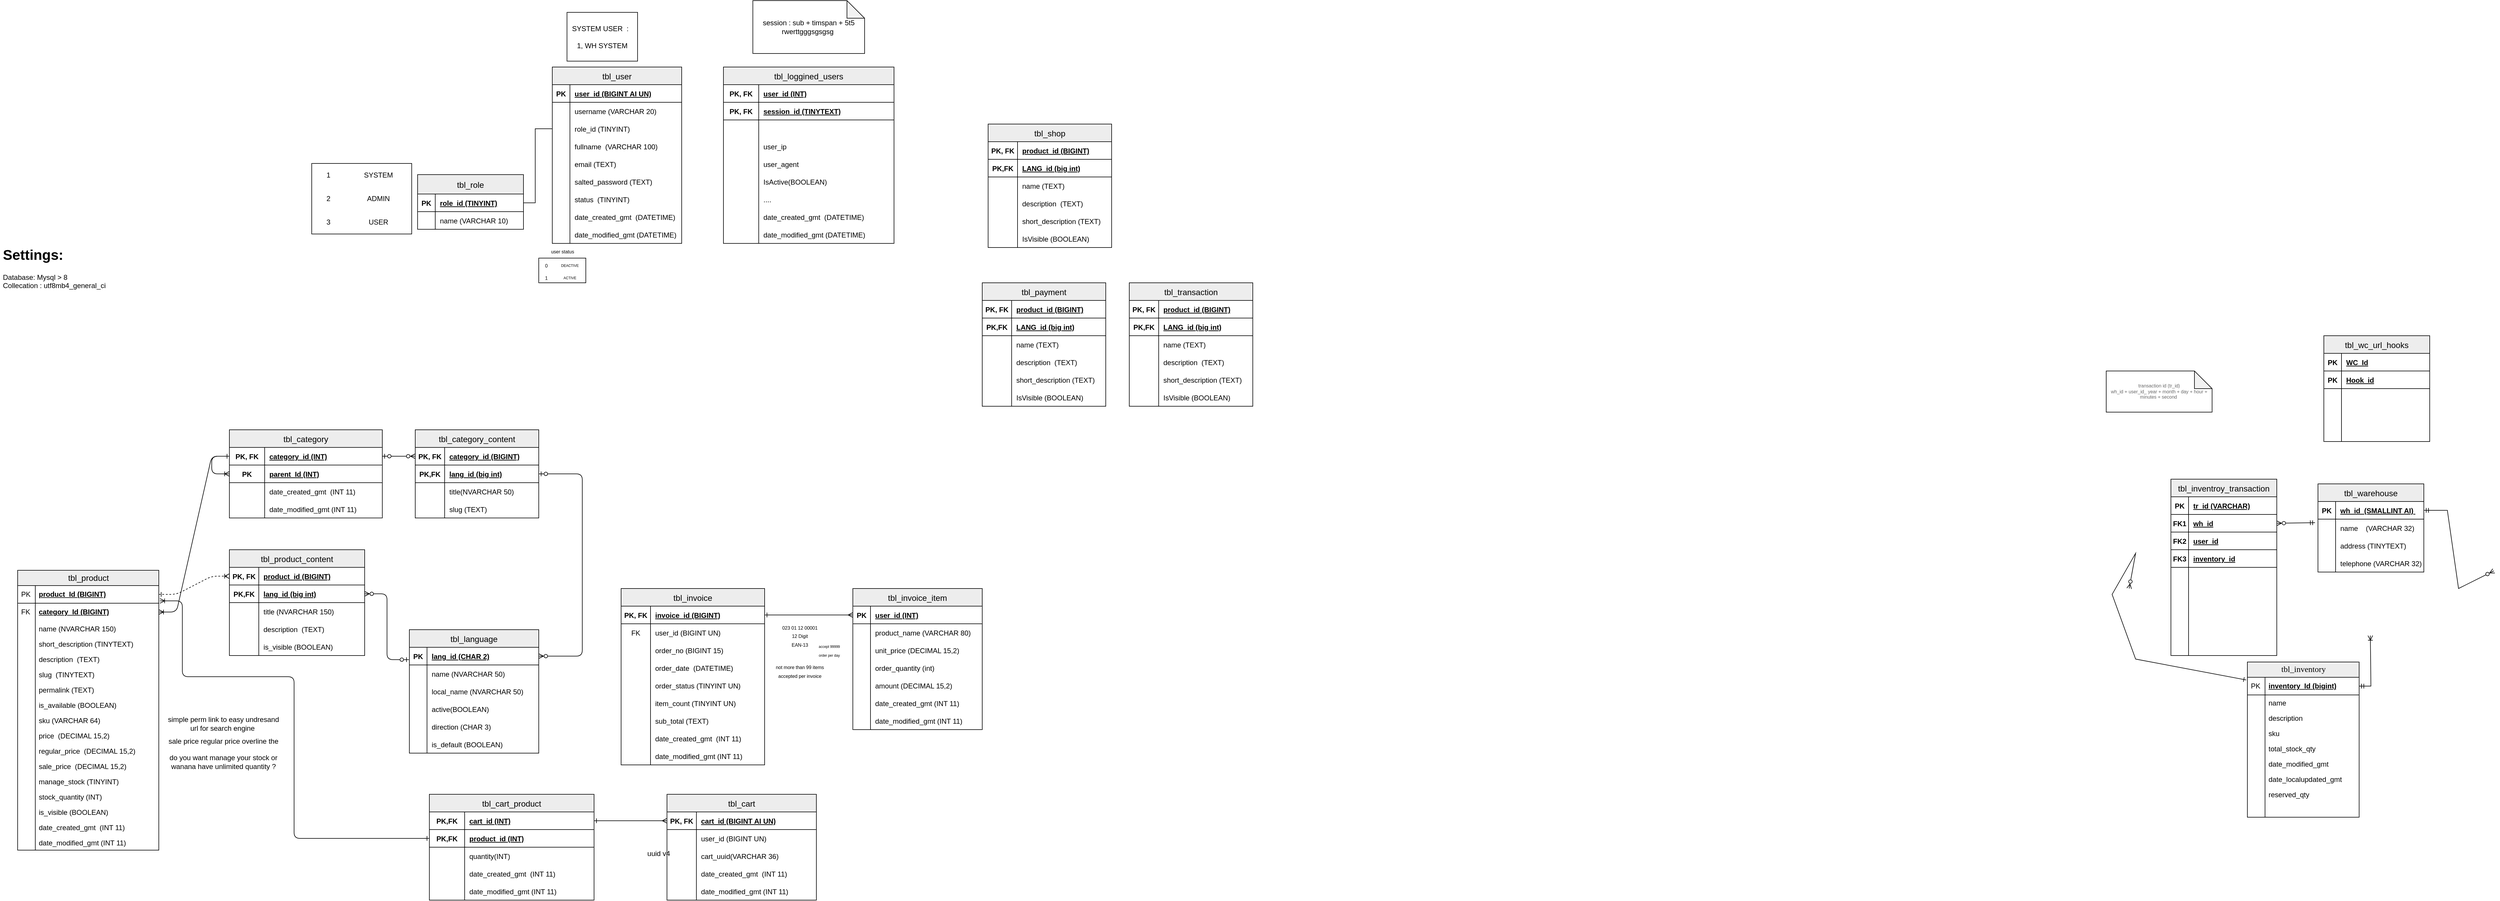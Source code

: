 <mxfile version="20.8.5" type="github">
  <diagram name="ERD-0.01" id="e56a1550-8fbb-45ad-956c-1786394a9013">
    <mxGraphModel dx="5670" dy="3849" grid="1" gridSize="10" guides="1" tooltips="1" connect="1" arrows="1" fold="1" page="1" pageScale="1" pageWidth="4681" pageHeight="3300" background="none" math="0" shadow="0">
      <root>
        <mxCell id="0" />
        <mxCell id="1" parent="0" />
        <mxCell id="eAQtUYwQgqXab6pXBG5V-1" value="&lt;span style=&quot;font-family: Helvetica;&quot;&gt;tbl_product&lt;/span&gt;" style="swimlane;html=1;fontStyle=0;childLayout=stackLayout;horizontal=1;startSize=26;fillColor=#EDEDED;horizontalStack=0;resizeParent=1;resizeLast=0;collapsible=1;marginBottom=0;swimlaneFillColor=#ffffff;align=center;rounded=0;shadow=0;comic=0;labelBackgroundColor=none;strokeWidth=1;fontFamily=Verdana;fontSize=14" parent="1" vertex="1">
          <mxGeometry x="-4590" y="609" width="240" height="476" as="geometry" />
        </mxCell>
        <mxCell id="eAQtUYwQgqXab6pXBG5V-2" value="product_Id (BIGINT)" style="shape=partialRectangle;top=0;left=0;right=0;bottom=1;html=1;align=left;verticalAlign=middle;fillColor=none;spacingLeft=34;spacingRight=4;whiteSpace=wrap;overflow=hidden;rotatable=0;points=[[0,0.5],[1,0.5]];portConstraint=eastwest;dropTarget=0;fontStyle=5;" parent="eAQtUYwQgqXab6pXBG5V-1" vertex="1">
          <mxGeometry y="26" width="240" height="30" as="geometry" />
        </mxCell>
        <mxCell id="eAQtUYwQgqXab6pXBG5V-3" value="PK" style="shape=partialRectangle;top=0;left=0;bottom=0;html=1;fillColor=none;align=left;verticalAlign=middle;spacingLeft=4;spacingRight=4;whiteSpace=wrap;overflow=hidden;rotatable=0;points=[];portConstraint=eastwest;part=1;" parent="eAQtUYwQgqXab6pXBG5V-2" vertex="1" connectable="0">
          <mxGeometry width="30" height="30" as="geometry" />
        </mxCell>
        <mxCell id="67qJAIyi8AHRo_a78X0I-46" value="category_Id (BIGINT)" style="shape=partialRectangle;top=0;left=0;right=0;bottom=1;html=1;align=left;verticalAlign=middle;fillColor=none;spacingLeft=34;spacingRight=4;whiteSpace=wrap;overflow=hidden;rotatable=0;points=[[0,0.5],[1,0.5]];portConstraint=eastwest;dropTarget=0;fontStyle=5;strokeColor=none;" parent="eAQtUYwQgqXab6pXBG5V-1" vertex="1">
          <mxGeometry y="56" width="240" height="30" as="geometry" />
        </mxCell>
        <mxCell id="67qJAIyi8AHRo_a78X0I-47" value="FK" style="shape=partialRectangle;top=0;left=0;bottom=0;html=1;fillColor=none;align=left;verticalAlign=middle;spacingLeft=4;spacingRight=4;whiteSpace=wrap;overflow=hidden;rotatable=0;points=[];portConstraint=eastwest;part=1;" parent="67qJAIyi8AHRo_a78X0I-46" connectable="0" vertex="1">
          <mxGeometry width="30" height="30" as="geometry" />
        </mxCell>
        <mxCell id="wPrTPxqq8vJwt94VgJDA-62" value="name (NVARCHAR 150)" style="shape=partialRectangle;top=0;left=0;right=0;bottom=0;html=1;align=left;verticalAlign=top;fillColor=none;spacingLeft=34;spacingRight=4;whiteSpace=wrap;overflow=hidden;rotatable=0;points=[[0,0.5],[1,0.5]];portConstraint=eastwest;dropTarget=0;" vertex="1" parent="eAQtUYwQgqXab6pXBG5V-1">
          <mxGeometry y="86" width="240" height="26" as="geometry" />
        </mxCell>
        <mxCell id="wPrTPxqq8vJwt94VgJDA-63" value="" style="shape=partialRectangle;top=0;left=0;bottom=0;html=1;fillColor=none;align=left;verticalAlign=top;spacingLeft=4;spacingRight=4;whiteSpace=wrap;overflow=hidden;rotatable=0;points=[];portConstraint=eastwest;part=1;" connectable="0" vertex="1" parent="wPrTPxqq8vJwt94VgJDA-62">
          <mxGeometry width="30" height="26" as="geometry" />
        </mxCell>
        <mxCell id="wPrTPxqq8vJwt94VgJDA-64" value="short_description (TINYTEXT)" style="shape=partialRectangle;top=0;left=0;right=0;bottom=0;html=1;align=left;verticalAlign=top;fillColor=none;spacingLeft=34;spacingRight=4;whiteSpace=wrap;overflow=hidden;rotatable=0;points=[[0,0.5],[1,0.5]];portConstraint=eastwest;dropTarget=0;" vertex="1" parent="eAQtUYwQgqXab6pXBG5V-1">
          <mxGeometry y="112" width="240" height="26" as="geometry" />
        </mxCell>
        <mxCell id="wPrTPxqq8vJwt94VgJDA-65" value="" style="shape=partialRectangle;top=0;left=0;bottom=0;html=1;fillColor=none;align=left;verticalAlign=top;spacingLeft=4;spacingRight=4;whiteSpace=wrap;overflow=hidden;rotatable=0;points=[];portConstraint=eastwest;part=1;" connectable="0" vertex="1" parent="wPrTPxqq8vJwt94VgJDA-64">
          <mxGeometry width="30" height="26" as="geometry" />
        </mxCell>
        <mxCell id="wPrTPxqq8vJwt94VgJDA-66" value="description&amp;nbsp;&amp;nbsp;(TEXT)" style="shape=partialRectangle;top=0;left=0;right=0;bottom=0;html=1;align=left;verticalAlign=top;fillColor=none;spacingLeft=34;spacingRight=4;whiteSpace=wrap;overflow=hidden;rotatable=0;points=[[0,0.5],[1,0.5]];portConstraint=eastwest;dropTarget=0;" vertex="1" parent="eAQtUYwQgqXab6pXBG5V-1">
          <mxGeometry y="138" width="240" height="26" as="geometry" />
        </mxCell>
        <mxCell id="wPrTPxqq8vJwt94VgJDA-67" value="" style="shape=partialRectangle;top=0;left=0;bottom=0;html=1;fillColor=none;align=left;verticalAlign=top;spacingLeft=4;spacingRight=4;whiteSpace=wrap;overflow=hidden;rotatable=0;points=[];portConstraint=eastwest;part=1;" connectable="0" vertex="1" parent="wPrTPxqq8vJwt94VgJDA-66">
          <mxGeometry width="30" height="26" as="geometry" />
        </mxCell>
        <mxCell id="eAQtUYwQgqXab6pXBG5V-8" value="slug&amp;nbsp; (TINYTEXT)" style="shape=partialRectangle;top=0;left=0;right=0;bottom=0;html=1;align=left;verticalAlign=top;fillColor=none;spacingLeft=34;spacingRight=4;whiteSpace=wrap;overflow=hidden;rotatable=0;points=[[0,0.5],[1,0.5]];portConstraint=eastwest;dropTarget=0;" parent="eAQtUYwQgqXab6pXBG5V-1" vertex="1">
          <mxGeometry y="164" width="240" height="26" as="geometry" />
        </mxCell>
        <mxCell id="eAQtUYwQgqXab6pXBG5V-9" value="" style="shape=partialRectangle;top=0;left=0;bottom=0;html=1;fillColor=none;align=left;verticalAlign=top;spacingLeft=4;spacingRight=4;whiteSpace=wrap;overflow=hidden;rotatable=0;points=[];portConstraint=eastwest;part=1;" parent="eAQtUYwQgqXab6pXBG5V-8" vertex="1" connectable="0">
          <mxGeometry width="30" height="26" as="geometry" />
        </mxCell>
        <mxCell id="eAQtUYwQgqXab6pXBG5V-10" value="permalink (TEXT)" style="shape=partialRectangle;top=0;left=0;right=0;bottom=0;html=1;align=left;verticalAlign=top;fillColor=none;spacingLeft=34;spacingRight=4;whiteSpace=wrap;overflow=hidden;rotatable=0;points=[[0,0.5],[1,0.5]];portConstraint=eastwest;dropTarget=0;" parent="eAQtUYwQgqXab6pXBG5V-1" vertex="1">
          <mxGeometry y="190" width="240" height="26" as="geometry" />
        </mxCell>
        <mxCell id="eAQtUYwQgqXab6pXBG5V-11" value="" style="shape=partialRectangle;top=0;left=0;bottom=0;html=1;fillColor=none;align=left;verticalAlign=top;spacingLeft=4;spacingRight=4;whiteSpace=wrap;overflow=hidden;rotatable=0;points=[];portConstraint=eastwest;part=1;" parent="eAQtUYwQgqXab6pXBG5V-10" connectable="0" vertex="1">
          <mxGeometry width="30" height="26" as="geometry" />
        </mxCell>
        <mxCell id="eAQtUYwQgqXab6pXBG5V-20" value="is_available (BOOLEAN)" style="shape=partialRectangle;top=0;left=0;right=0;bottom=0;html=1;align=left;verticalAlign=top;fillColor=none;spacingLeft=34;spacingRight=4;whiteSpace=wrap;overflow=hidden;rotatable=0;points=[[0,0.5],[1,0.5]];portConstraint=eastwest;dropTarget=0;" parent="eAQtUYwQgqXab6pXBG5V-1" vertex="1">
          <mxGeometry y="216" width="240" height="26" as="geometry" />
        </mxCell>
        <mxCell id="eAQtUYwQgqXab6pXBG5V-21" value="" style="shape=partialRectangle;top=0;left=0;bottom=0;html=1;fillColor=none;align=left;verticalAlign=top;spacingLeft=4;spacingRight=4;whiteSpace=wrap;overflow=hidden;rotatable=0;points=[];portConstraint=eastwest;part=1;" parent="eAQtUYwQgqXab6pXBG5V-20" connectable="0" vertex="1">
          <mxGeometry width="30" height="26" as="geometry" />
        </mxCell>
        <mxCell id="eAQtUYwQgqXab6pXBG5V-26" value="sku (VARCHAR 64)" style="shape=partialRectangle;top=0;left=0;right=0;bottom=0;html=1;align=left;verticalAlign=top;fillColor=none;spacingLeft=34;spacingRight=4;whiteSpace=wrap;overflow=hidden;rotatable=0;points=[[0,0.5],[1,0.5]];portConstraint=eastwest;dropTarget=0;" parent="eAQtUYwQgqXab6pXBG5V-1" vertex="1">
          <mxGeometry y="242" width="240" height="26" as="geometry" />
        </mxCell>
        <mxCell id="eAQtUYwQgqXab6pXBG5V-27" value="" style="shape=partialRectangle;top=0;left=0;bottom=0;html=1;fillColor=none;align=left;verticalAlign=top;spacingLeft=4;spacingRight=4;whiteSpace=wrap;overflow=hidden;rotatable=0;points=[];portConstraint=eastwest;part=1;" parent="eAQtUYwQgqXab6pXBG5V-26" connectable="0" vertex="1">
          <mxGeometry width="30" height="26" as="geometry" />
        </mxCell>
        <mxCell id="eAQtUYwQgqXab6pXBG5V-28" value="price&amp;nbsp; (DECIMAL 15,2)" style="shape=partialRectangle;top=0;left=0;right=0;bottom=0;html=1;align=left;verticalAlign=top;fillColor=none;spacingLeft=34;spacingRight=4;whiteSpace=wrap;overflow=hidden;rotatable=0;points=[[0,0.5],[1,0.5]];portConstraint=eastwest;dropTarget=0;" parent="eAQtUYwQgqXab6pXBG5V-1" vertex="1">
          <mxGeometry y="268" width="240" height="26" as="geometry" />
        </mxCell>
        <mxCell id="eAQtUYwQgqXab6pXBG5V-29" value="" style="shape=partialRectangle;top=0;left=0;bottom=0;html=1;fillColor=none;align=left;verticalAlign=top;spacingLeft=4;spacingRight=4;whiteSpace=wrap;overflow=hidden;rotatable=0;points=[];portConstraint=eastwest;part=1;" parent="eAQtUYwQgqXab6pXBG5V-28" connectable="0" vertex="1">
          <mxGeometry width="30" height="26" as="geometry" />
        </mxCell>
        <mxCell id="eAQtUYwQgqXab6pXBG5V-30" value="regular_price&amp;nbsp; (DECIMAL 15,2)" style="shape=partialRectangle;top=0;left=0;right=0;bottom=0;html=1;align=left;verticalAlign=top;fillColor=none;spacingLeft=34;spacingRight=4;whiteSpace=wrap;overflow=hidden;rotatable=0;points=[[0,0.5],[1,0.5]];portConstraint=eastwest;dropTarget=0;" parent="eAQtUYwQgqXab6pXBG5V-1" vertex="1">
          <mxGeometry y="294" width="240" height="26" as="geometry" />
        </mxCell>
        <mxCell id="eAQtUYwQgqXab6pXBG5V-31" value="" style="shape=partialRectangle;top=0;left=0;bottom=0;html=1;fillColor=none;align=left;verticalAlign=top;spacingLeft=4;spacingRight=4;whiteSpace=wrap;overflow=hidden;rotatable=0;points=[];portConstraint=eastwest;part=1;" parent="eAQtUYwQgqXab6pXBG5V-30" connectable="0" vertex="1">
          <mxGeometry width="30" height="26" as="geometry" />
        </mxCell>
        <mxCell id="eAQtUYwQgqXab6pXBG5V-32" value="sale_price&amp;nbsp; (DECIMAL 15,2)" style="shape=partialRectangle;top=0;left=0;right=0;bottom=0;html=1;align=left;verticalAlign=top;fillColor=none;spacingLeft=34;spacingRight=4;whiteSpace=wrap;overflow=hidden;rotatable=0;points=[[0,0.5],[1,0.5]];portConstraint=eastwest;dropTarget=0;" parent="eAQtUYwQgqXab6pXBG5V-1" vertex="1">
          <mxGeometry y="320" width="240" height="26" as="geometry" />
        </mxCell>
        <mxCell id="eAQtUYwQgqXab6pXBG5V-33" value="" style="shape=partialRectangle;top=0;left=0;bottom=0;html=1;fillColor=none;align=left;verticalAlign=top;spacingLeft=4;spacingRight=4;whiteSpace=wrap;overflow=hidden;rotatable=0;points=[];portConstraint=eastwest;part=1;" parent="eAQtUYwQgqXab6pXBG5V-32" connectable="0" vertex="1">
          <mxGeometry width="30" height="26" as="geometry" />
        </mxCell>
        <mxCell id="eAQtUYwQgqXab6pXBG5V-34" value="manage_stock (TINYINT)" style="shape=partialRectangle;top=0;left=0;right=0;bottom=0;html=1;align=left;verticalAlign=top;fillColor=none;spacingLeft=34;spacingRight=4;whiteSpace=wrap;overflow=hidden;rotatable=0;points=[[0,0.5],[1,0.5]];portConstraint=eastwest;dropTarget=0;" parent="eAQtUYwQgqXab6pXBG5V-1" vertex="1">
          <mxGeometry y="346" width="240" height="26" as="geometry" />
        </mxCell>
        <mxCell id="eAQtUYwQgqXab6pXBG5V-35" value="" style="shape=partialRectangle;top=0;left=0;bottom=0;html=1;fillColor=none;align=left;verticalAlign=top;spacingLeft=4;spacingRight=4;whiteSpace=wrap;overflow=hidden;rotatable=0;points=[];portConstraint=eastwest;part=1;" parent="eAQtUYwQgqXab6pXBG5V-34" connectable="0" vertex="1">
          <mxGeometry width="30" height="26" as="geometry" />
        </mxCell>
        <mxCell id="eAQtUYwQgqXab6pXBG5V-36" value="stock_quantity (INT)" style="shape=partialRectangle;top=0;left=0;right=0;bottom=0;html=1;align=left;verticalAlign=top;fillColor=none;spacingLeft=34;spacingRight=4;whiteSpace=wrap;overflow=hidden;rotatable=0;points=[[0,0.5],[1,0.5]];portConstraint=eastwest;dropTarget=0;" parent="eAQtUYwQgqXab6pXBG5V-1" vertex="1">
          <mxGeometry y="372" width="240" height="26" as="geometry" />
        </mxCell>
        <mxCell id="eAQtUYwQgqXab6pXBG5V-37" value="" style="shape=partialRectangle;top=0;left=0;bottom=0;html=1;fillColor=none;align=left;verticalAlign=top;spacingLeft=4;spacingRight=4;whiteSpace=wrap;overflow=hidden;rotatable=0;points=[];portConstraint=eastwest;part=1;" parent="eAQtUYwQgqXab6pXBG5V-36" connectable="0" vertex="1">
          <mxGeometry width="30" height="26" as="geometry" />
        </mxCell>
        <mxCell id="67qJAIyi8AHRo_a78X0I-38" value="&lt;span style=&quot;&quot;&gt;is_visible (BOOLEAN)&lt;/span&gt;" style="shape=partialRectangle;top=0;left=0;right=0;bottom=0;html=1;align=left;verticalAlign=top;fillColor=none;spacingLeft=34;spacingRight=4;whiteSpace=wrap;overflow=hidden;rotatable=0;points=[[0,0.5],[1,0.5]];portConstraint=eastwest;dropTarget=0;" parent="eAQtUYwQgqXab6pXBG5V-1" vertex="1">
          <mxGeometry y="398" width="240" height="26" as="geometry" />
        </mxCell>
        <mxCell id="67qJAIyi8AHRo_a78X0I-39" value="" style="shape=partialRectangle;top=0;left=0;bottom=0;html=1;fillColor=none;align=left;verticalAlign=top;spacingLeft=4;spacingRight=4;whiteSpace=wrap;overflow=hidden;rotatable=0;points=[];portConstraint=eastwest;part=1;" parent="67qJAIyi8AHRo_a78X0I-38" connectable="0" vertex="1">
          <mxGeometry width="30" height="26" as="geometry" />
        </mxCell>
        <mxCell id="eAQtUYwQgqXab6pXBG5V-12" value="date_created_gmt&amp;nbsp; (INT 11)" style="shape=partialRectangle;top=0;left=0;right=0;bottom=0;html=1;align=left;verticalAlign=top;fillColor=none;spacingLeft=34;spacingRight=4;whiteSpace=wrap;overflow=hidden;rotatable=0;points=[[0,0.5],[1,0.5]];portConstraint=eastwest;dropTarget=0;" parent="eAQtUYwQgqXab6pXBG5V-1" vertex="1">
          <mxGeometry y="424" width="240" height="26" as="geometry" />
        </mxCell>
        <mxCell id="eAQtUYwQgqXab6pXBG5V-13" value="" style="shape=partialRectangle;top=0;left=0;bottom=0;html=1;fillColor=none;align=left;verticalAlign=top;spacingLeft=4;spacingRight=4;whiteSpace=wrap;overflow=hidden;rotatable=0;points=[];portConstraint=eastwest;part=1;" parent="eAQtUYwQgqXab6pXBG5V-12" connectable="0" vertex="1">
          <mxGeometry width="30" height="26" as="geometry" />
        </mxCell>
        <mxCell id="eAQtUYwQgqXab6pXBG5V-14" value="date_modified_gmt (INT 11)" style="shape=partialRectangle;top=0;left=0;right=0;bottom=0;html=1;align=left;verticalAlign=top;fillColor=none;spacingLeft=34;spacingRight=4;whiteSpace=wrap;overflow=hidden;rotatable=0;points=[[0,0.5],[1,0.5]];portConstraint=eastwest;dropTarget=0;" parent="eAQtUYwQgqXab6pXBG5V-1" vertex="1">
          <mxGeometry y="450" width="240" height="26" as="geometry" />
        </mxCell>
        <mxCell id="eAQtUYwQgqXab6pXBG5V-15" value="" style="shape=partialRectangle;top=0;left=0;bottom=0;html=1;fillColor=none;align=left;verticalAlign=top;spacingLeft=4;spacingRight=4;whiteSpace=wrap;overflow=hidden;rotatable=0;points=[];portConstraint=eastwest;part=1;" parent="eAQtUYwQgqXab6pXBG5V-14" connectable="0" vertex="1">
          <mxGeometry width="30" height="26" as="geometry" />
        </mxCell>
        <mxCell id="eAQtUYwQgqXab6pXBG5V-119" value="tbl_product_content" style="shape=table;startSize=30;container=1;collapsible=1;childLayout=tableLayout;fixedRows=1;rowLines=0;fontStyle=0;align=center;resizeLast=1;shadow=0;fillColor=#EDEDED;fontSize=14;" parent="1" vertex="1">
          <mxGeometry x="-4230" y="574" width="230" height="180" as="geometry" />
        </mxCell>
        <mxCell id="eAQtUYwQgqXab6pXBG5V-120" value="" style="shape=tableRow;horizontal=0;startSize=0;swimlaneHead=0;swimlaneBody=0;fillColor=none;collapsible=0;dropTarget=0;points=[[0,0.5],[1,0.5]];portConstraint=eastwest;top=0;left=0;right=0;bottom=1;shadow=0;" parent="eAQtUYwQgqXab6pXBG5V-119" vertex="1">
          <mxGeometry y="30" width="230" height="30" as="geometry" />
        </mxCell>
        <mxCell id="eAQtUYwQgqXab6pXBG5V-121" value="PK, FK" style="shape=partialRectangle;connectable=0;fillColor=none;top=0;left=0;bottom=0;right=0;fontStyle=1;overflow=hidden;shadow=0;" parent="eAQtUYwQgqXab6pXBG5V-120" vertex="1">
          <mxGeometry width="50" height="30" as="geometry">
            <mxRectangle width="50" height="30" as="alternateBounds" />
          </mxGeometry>
        </mxCell>
        <mxCell id="eAQtUYwQgqXab6pXBG5V-122" value="product_id (BIGINT)" style="shape=partialRectangle;connectable=0;fillColor=none;top=0;left=0;bottom=0;right=0;align=left;spacingLeft=6;fontStyle=5;overflow=hidden;shadow=0;" parent="eAQtUYwQgqXab6pXBG5V-120" vertex="1">
          <mxGeometry x="50" width="180" height="30" as="geometry">
            <mxRectangle width="180" height="30" as="alternateBounds" />
          </mxGeometry>
        </mxCell>
        <mxCell id="eAQtUYwQgqXab6pXBG5V-123" value="" style="shape=tableRow;horizontal=0;startSize=0;swimlaneHead=0;swimlaneBody=0;fillColor=none;collapsible=0;dropTarget=0;points=[[0,0.5],[1,0.5]];portConstraint=eastwest;top=0;left=0;right=0;bottom=1;shadow=0;" parent="eAQtUYwQgqXab6pXBG5V-119" vertex="1">
          <mxGeometry y="60" width="230" height="30" as="geometry" />
        </mxCell>
        <mxCell id="eAQtUYwQgqXab6pXBG5V-124" value="PK,FK" style="shape=partialRectangle;connectable=0;fillColor=none;top=0;left=0;bottom=0;right=0;fontStyle=1;overflow=hidden;shadow=0;" parent="eAQtUYwQgqXab6pXBG5V-123" vertex="1">
          <mxGeometry width="50" height="30" as="geometry">
            <mxRectangle width="50" height="30" as="alternateBounds" />
          </mxGeometry>
        </mxCell>
        <mxCell id="eAQtUYwQgqXab6pXBG5V-125" value="lang_id (big int)" style="shape=partialRectangle;connectable=0;fillColor=none;top=0;left=0;bottom=0;right=0;align=left;spacingLeft=6;fontStyle=5;overflow=hidden;shadow=0;" parent="eAQtUYwQgqXab6pXBG5V-123" vertex="1">
          <mxGeometry x="50" width="180" height="30" as="geometry">
            <mxRectangle width="180" height="30" as="alternateBounds" />
          </mxGeometry>
        </mxCell>
        <mxCell id="eAQtUYwQgqXab6pXBG5V-126" value="" style="shape=tableRow;horizontal=0;startSize=0;swimlaneHead=0;swimlaneBody=0;fillColor=none;collapsible=0;dropTarget=0;points=[[0,0.5],[1,0.5]];portConstraint=eastwest;top=0;left=0;right=0;bottom=0;" parent="eAQtUYwQgqXab6pXBG5V-119" vertex="1">
          <mxGeometry y="90" width="230" height="30" as="geometry" />
        </mxCell>
        <mxCell id="eAQtUYwQgqXab6pXBG5V-127" value="" style="shape=partialRectangle;connectable=0;fillColor=none;top=0;left=0;bottom=0;right=0;editable=1;overflow=hidden;" parent="eAQtUYwQgqXab6pXBG5V-126" vertex="1">
          <mxGeometry width="50" height="30" as="geometry">
            <mxRectangle width="50" height="30" as="alternateBounds" />
          </mxGeometry>
        </mxCell>
        <mxCell id="eAQtUYwQgqXab6pXBG5V-128" value="title (NVARCHAR 150)" style="shape=partialRectangle;connectable=0;fillColor=none;top=0;left=0;bottom=0;right=0;align=left;spacingLeft=6;overflow=hidden;" parent="eAQtUYwQgqXab6pXBG5V-126" vertex="1">
          <mxGeometry x="50" width="180" height="30" as="geometry">
            <mxRectangle width="180" height="30" as="alternateBounds" />
          </mxGeometry>
        </mxCell>
        <mxCell id="67qJAIyi8AHRo_a78X0I-6" value="" style="shape=tableRow;horizontal=0;startSize=0;swimlaneHead=0;swimlaneBody=0;fillColor=none;collapsible=0;dropTarget=0;points=[[0,0.5],[1,0.5]];portConstraint=eastwest;top=0;left=0;right=0;bottom=0;" parent="eAQtUYwQgqXab6pXBG5V-119" vertex="1">
          <mxGeometry y="120" width="230" height="30" as="geometry" />
        </mxCell>
        <mxCell id="67qJAIyi8AHRo_a78X0I-7" value="" style="shape=partialRectangle;connectable=0;fillColor=none;top=0;left=0;bottom=0;right=0;editable=1;overflow=hidden;" parent="67qJAIyi8AHRo_a78X0I-6" vertex="1">
          <mxGeometry width="50" height="30" as="geometry">
            <mxRectangle width="50" height="30" as="alternateBounds" />
          </mxGeometry>
        </mxCell>
        <mxCell id="67qJAIyi8AHRo_a78X0I-8" value="description  (TEXT)" style="shape=partialRectangle;connectable=0;fillColor=none;top=0;left=0;bottom=0;right=0;align=left;spacingLeft=6;overflow=hidden;" parent="67qJAIyi8AHRo_a78X0I-6" vertex="1">
          <mxGeometry x="50" width="180" height="30" as="geometry">
            <mxRectangle width="180" height="30" as="alternateBounds" />
          </mxGeometry>
        </mxCell>
        <mxCell id="67qJAIyi8AHRo_a78X0I-35" value="" style="shape=tableRow;horizontal=0;startSize=0;swimlaneHead=0;swimlaneBody=0;fillColor=none;collapsible=0;dropTarget=0;points=[[0,0.5],[1,0.5]];portConstraint=eastwest;top=0;left=0;right=0;bottom=0;" parent="eAQtUYwQgqXab6pXBG5V-119" vertex="1">
          <mxGeometry y="150" width="230" height="30" as="geometry" />
        </mxCell>
        <mxCell id="67qJAIyi8AHRo_a78X0I-36" value="" style="shape=partialRectangle;connectable=0;fillColor=none;top=0;left=0;bottom=0;right=0;editable=1;overflow=hidden;" parent="67qJAIyi8AHRo_a78X0I-35" vertex="1">
          <mxGeometry width="50" height="30" as="geometry">
            <mxRectangle width="50" height="30" as="alternateBounds" />
          </mxGeometry>
        </mxCell>
        <mxCell id="67qJAIyi8AHRo_a78X0I-37" value="is_visible (BOOLEAN)" style="shape=partialRectangle;connectable=0;fillColor=none;top=0;left=0;bottom=0;right=0;align=left;spacingLeft=6;overflow=hidden;" parent="67qJAIyi8AHRo_a78X0I-35" vertex="1">
          <mxGeometry x="50" width="180" height="30" as="geometry">
            <mxRectangle width="180" height="30" as="alternateBounds" />
          </mxGeometry>
        </mxCell>
        <mxCell id="eAQtUYwQgqXab6pXBG5V-135" value="tbl_wc_url_hooks" style="shape=table;startSize=30;container=1;collapsible=1;childLayout=tableLayout;fixedRows=1;rowLines=0;fontStyle=0;align=center;resizeLast=1;shadow=0;fillColor=#EDEDED;fontSize=14;" parent="1" vertex="1">
          <mxGeometry x="-669" y="210" width="180" height="180" as="geometry" />
        </mxCell>
        <mxCell id="eAQtUYwQgqXab6pXBG5V-136" value="" style="shape=tableRow;horizontal=0;startSize=0;swimlaneHead=0;swimlaneBody=0;fillColor=none;collapsible=0;dropTarget=0;points=[[0,0.5],[1,0.5]];portConstraint=eastwest;top=0;left=0;right=0;bottom=1;shadow=0;" parent="eAQtUYwQgqXab6pXBG5V-135" vertex="1">
          <mxGeometry y="30" width="180" height="30" as="geometry" />
        </mxCell>
        <mxCell id="eAQtUYwQgqXab6pXBG5V-137" value="PK" style="shape=partialRectangle;connectable=0;fillColor=none;top=0;left=0;bottom=0;right=0;fontStyle=1;overflow=hidden;shadow=0;" parent="eAQtUYwQgqXab6pXBG5V-136" vertex="1">
          <mxGeometry width="30" height="30" as="geometry">
            <mxRectangle width="30" height="30" as="alternateBounds" />
          </mxGeometry>
        </mxCell>
        <mxCell id="eAQtUYwQgqXab6pXBG5V-138" value="WC_Id" style="shape=partialRectangle;connectable=0;fillColor=none;top=0;left=0;bottom=0;right=0;align=left;spacingLeft=6;fontStyle=5;overflow=hidden;shadow=0;" parent="eAQtUYwQgqXab6pXBG5V-136" vertex="1">
          <mxGeometry x="30" width="150" height="30" as="geometry">
            <mxRectangle width="150" height="30" as="alternateBounds" />
          </mxGeometry>
        </mxCell>
        <mxCell id="eAQtUYwQgqXab6pXBG5V-139" value="" style="shape=tableRow;horizontal=0;startSize=0;swimlaneHead=0;swimlaneBody=0;fillColor=none;collapsible=0;dropTarget=0;points=[[0,0.5],[1,0.5]];portConstraint=eastwest;top=0;left=0;right=0;bottom=1;shadow=0;" parent="eAQtUYwQgqXab6pXBG5V-135" vertex="1">
          <mxGeometry y="60" width="180" height="30" as="geometry" />
        </mxCell>
        <mxCell id="eAQtUYwQgqXab6pXBG5V-140" value="PK" style="shape=partialRectangle;connectable=0;fillColor=none;top=0;left=0;bottom=0;right=0;fontStyle=1;overflow=hidden;shadow=0;" parent="eAQtUYwQgqXab6pXBG5V-139" vertex="1">
          <mxGeometry width="30" height="30" as="geometry">
            <mxRectangle width="30" height="30" as="alternateBounds" />
          </mxGeometry>
        </mxCell>
        <mxCell id="eAQtUYwQgqXab6pXBG5V-141" value="Hook_id" style="shape=partialRectangle;connectable=0;fillColor=none;top=0;left=0;bottom=0;right=0;align=left;spacingLeft=6;fontStyle=5;overflow=hidden;shadow=0;" parent="eAQtUYwQgqXab6pXBG5V-139" vertex="1">
          <mxGeometry x="30" width="150" height="30" as="geometry">
            <mxRectangle width="150" height="30" as="alternateBounds" />
          </mxGeometry>
        </mxCell>
        <mxCell id="eAQtUYwQgqXab6pXBG5V-142" value="" style="shape=tableRow;horizontal=0;startSize=0;swimlaneHead=0;swimlaneBody=0;fillColor=none;collapsible=0;dropTarget=0;points=[[0,0.5],[1,0.5]];portConstraint=eastwest;top=0;left=0;right=0;bottom=0;shadow=0;" parent="eAQtUYwQgqXab6pXBG5V-135" vertex="1">
          <mxGeometry y="90" width="180" height="30" as="geometry" />
        </mxCell>
        <mxCell id="eAQtUYwQgqXab6pXBG5V-143" value="" style="shape=partialRectangle;connectable=0;fillColor=none;top=0;left=0;bottom=0;right=0;editable=1;overflow=hidden;shadow=0;" parent="eAQtUYwQgqXab6pXBG5V-142" vertex="1">
          <mxGeometry width="30" height="30" as="geometry">
            <mxRectangle width="30" height="30" as="alternateBounds" />
          </mxGeometry>
        </mxCell>
        <mxCell id="eAQtUYwQgqXab6pXBG5V-144" value="" style="shape=partialRectangle;connectable=0;fillColor=none;top=0;left=0;bottom=0;right=0;align=left;spacingLeft=6;overflow=hidden;shadow=0;" parent="eAQtUYwQgqXab6pXBG5V-142" vertex="1">
          <mxGeometry x="30" width="150" height="30" as="geometry">
            <mxRectangle width="150" height="30" as="alternateBounds" />
          </mxGeometry>
        </mxCell>
        <mxCell id="eAQtUYwQgqXab6pXBG5V-145" value="" style="shape=tableRow;horizontal=0;startSize=0;swimlaneHead=0;swimlaneBody=0;fillColor=none;collapsible=0;dropTarget=0;points=[[0,0.5],[1,0.5]];portConstraint=eastwest;top=0;left=0;right=0;bottom=0;shadow=0;" parent="eAQtUYwQgqXab6pXBG5V-135" vertex="1">
          <mxGeometry y="120" width="180" height="60" as="geometry" />
        </mxCell>
        <mxCell id="eAQtUYwQgqXab6pXBG5V-146" value="" style="shape=partialRectangle;connectable=0;fillColor=none;top=0;left=0;bottom=0;right=0;editable=1;overflow=hidden;shadow=0;" parent="eAQtUYwQgqXab6pXBG5V-145" vertex="1">
          <mxGeometry width="30" height="60" as="geometry">
            <mxRectangle width="30" height="60" as="alternateBounds" />
          </mxGeometry>
        </mxCell>
        <mxCell id="eAQtUYwQgqXab6pXBG5V-147" value="" style="shape=partialRectangle;connectable=0;fillColor=none;top=0;left=0;bottom=0;right=0;align=left;spacingLeft=6;overflow=hidden;shadow=0;" parent="eAQtUYwQgqXab6pXBG5V-145" vertex="1">
          <mxGeometry x="30" width="150" height="60" as="geometry">
            <mxRectangle width="150" height="60" as="alternateBounds" />
          </mxGeometry>
        </mxCell>
        <mxCell id="eAQtUYwQgqXab6pXBG5V-149" value="tbl_inventory" style="swimlane;html=1;fontStyle=0;childLayout=stackLayout;horizontal=1;startSize=26;fillColor=#EDEDED;horizontalStack=0;resizeParent=1;resizeLast=0;collapsible=1;marginBottom=0;swimlaneFillColor=#ffffff;align=center;rounded=0;shadow=0;comic=0;labelBackgroundColor=none;strokeWidth=1;fontFamily=Verdana;fontSize=14" parent="1" vertex="1">
          <mxGeometry x="-799" y="765" width="190" height="264" as="geometry" />
        </mxCell>
        <mxCell id="eAQtUYwQgqXab6pXBG5V-150" value="inventory_Id (bigint)" style="shape=partialRectangle;top=0;left=0;right=0;bottom=1;html=1;align=left;verticalAlign=middle;fillColor=none;spacingLeft=34;spacingRight=4;whiteSpace=wrap;overflow=hidden;rotatable=0;points=[[0,0.5],[1,0.5]];portConstraint=eastwest;dropTarget=0;fontStyle=5;" parent="eAQtUYwQgqXab6pXBG5V-149" vertex="1">
          <mxGeometry y="26" width="190" height="30" as="geometry" />
        </mxCell>
        <mxCell id="eAQtUYwQgqXab6pXBG5V-151" value="PK" style="shape=partialRectangle;top=0;left=0;bottom=0;html=1;fillColor=none;align=left;verticalAlign=middle;spacingLeft=4;spacingRight=4;whiteSpace=wrap;overflow=hidden;rotatable=0;points=[];portConstraint=eastwest;part=1;" parent="eAQtUYwQgqXab6pXBG5V-150" connectable="0" vertex="1">
          <mxGeometry width="30" height="30" as="geometry" />
        </mxCell>
        <mxCell id="eAQtUYwQgqXab6pXBG5V-154" value="name" style="shape=partialRectangle;top=0;left=0;right=0;bottom=0;html=1;align=left;verticalAlign=top;fillColor=none;spacingLeft=34;spacingRight=4;whiteSpace=wrap;overflow=hidden;rotatable=0;points=[[0,0.5],[1,0.5]];portConstraint=eastwest;dropTarget=0;" parent="eAQtUYwQgqXab6pXBG5V-149" vertex="1">
          <mxGeometry y="56" width="190" height="26" as="geometry" />
        </mxCell>
        <mxCell id="eAQtUYwQgqXab6pXBG5V-155" value="" style="shape=partialRectangle;top=0;left=0;bottom=0;html=1;fillColor=none;align=left;verticalAlign=top;spacingLeft=4;spacingRight=4;whiteSpace=wrap;overflow=hidden;rotatable=0;points=[];portConstraint=eastwest;part=1;" parent="eAQtUYwQgqXab6pXBG5V-154" connectable="0" vertex="1">
          <mxGeometry width="30" height="26" as="geometry" />
        </mxCell>
        <mxCell id="vjcxfooFgliajUktmEag-1" value="description" style="shape=partialRectangle;top=0;left=0;right=0;bottom=0;html=1;align=left;verticalAlign=top;fillColor=none;spacingLeft=34;spacingRight=4;whiteSpace=wrap;overflow=hidden;rotatable=0;points=[[0,0.5],[1,0.5]];portConstraint=eastwest;dropTarget=0;" parent="eAQtUYwQgqXab6pXBG5V-149" vertex="1">
          <mxGeometry y="82" width="190" height="26" as="geometry" />
        </mxCell>
        <mxCell id="vjcxfooFgliajUktmEag-2" value="" style="shape=partialRectangle;top=0;left=0;bottom=0;html=1;fillColor=none;align=left;verticalAlign=top;spacingLeft=4;spacingRight=4;whiteSpace=wrap;overflow=hidden;rotatable=0;points=[];portConstraint=eastwest;part=1;" parent="vjcxfooFgliajUktmEag-1" connectable="0" vertex="1">
          <mxGeometry width="30" height="26" as="geometry" />
        </mxCell>
        <mxCell id="eAQtUYwQgqXab6pXBG5V-152" value="sku" style="shape=partialRectangle;top=0;left=0;right=0;bottom=0;html=1;align=left;verticalAlign=top;fillColor=none;spacingLeft=34;spacingRight=4;whiteSpace=wrap;overflow=hidden;rotatable=0;points=[[0,0.5],[1,0.5]];portConstraint=eastwest;dropTarget=0;" parent="eAQtUYwQgqXab6pXBG5V-149" vertex="1">
          <mxGeometry y="108" width="190" height="26" as="geometry" />
        </mxCell>
        <mxCell id="eAQtUYwQgqXab6pXBG5V-153" value="" style="shape=partialRectangle;top=0;left=0;bottom=0;html=1;fillColor=none;align=left;verticalAlign=top;spacingLeft=4;spacingRight=4;whiteSpace=wrap;overflow=hidden;rotatable=0;points=[];portConstraint=eastwest;part=1;" parent="eAQtUYwQgqXab6pXBG5V-152" connectable="0" vertex="1">
          <mxGeometry width="30" height="26" as="geometry" />
        </mxCell>
        <mxCell id="eAQtUYwQgqXab6pXBG5V-172" value="total_stock_qty" style="shape=partialRectangle;top=0;left=0;right=0;bottom=0;html=1;align=left;verticalAlign=top;fillColor=none;spacingLeft=34;spacingRight=4;whiteSpace=wrap;overflow=hidden;rotatable=0;points=[[0,0.5],[1,0.5]];portConstraint=eastwest;dropTarget=0;" parent="eAQtUYwQgqXab6pXBG5V-149" vertex="1">
          <mxGeometry y="134" width="190" height="26" as="geometry" />
        </mxCell>
        <mxCell id="eAQtUYwQgqXab6pXBG5V-173" value="" style="shape=partialRectangle;top=0;left=0;bottom=0;html=1;fillColor=none;align=left;verticalAlign=top;spacingLeft=4;spacingRight=4;whiteSpace=wrap;overflow=hidden;rotatable=0;points=[];portConstraint=eastwest;part=1;" parent="eAQtUYwQgqXab6pXBG5V-172" connectable="0" vertex="1">
          <mxGeometry width="30" height="26" as="geometry" />
        </mxCell>
        <mxCell id="eAQtUYwQgqXab6pXBG5V-158" value="date_modified_gmt" style="shape=partialRectangle;top=0;left=0;right=0;bottom=0;html=1;align=left;verticalAlign=top;fillColor=none;spacingLeft=34;spacingRight=4;whiteSpace=wrap;overflow=hidden;rotatable=0;points=[[0,0.5],[1,0.5]];portConstraint=eastwest;dropTarget=0;" parent="eAQtUYwQgqXab6pXBG5V-149" vertex="1">
          <mxGeometry y="160" width="190" height="26" as="geometry" />
        </mxCell>
        <mxCell id="eAQtUYwQgqXab6pXBG5V-159" value="" style="shape=partialRectangle;top=0;left=0;bottom=0;html=1;fillColor=none;align=left;verticalAlign=top;spacingLeft=4;spacingRight=4;whiteSpace=wrap;overflow=hidden;rotatable=0;points=[];portConstraint=eastwest;part=1;" parent="eAQtUYwQgqXab6pXBG5V-158" connectable="0" vertex="1">
          <mxGeometry width="30" height="26" as="geometry" />
        </mxCell>
        <mxCell id="eAQtUYwQgqXab6pXBG5V-160" value="date_localupdated_gmt" style="shape=partialRectangle;top=0;left=0;right=0;bottom=0;html=1;align=left;verticalAlign=top;fillColor=none;spacingLeft=34;spacingRight=4;whiteSpace=wrap;overflow=hidden;rotatable=0;points=[[0,0.5],[1,0.5]];portConstraint=eastwest;dropTarget=0;" parent="eAQtUYwQgqXab6pXBG5V-149" vertex="1">
          <mxGeometry y="186" width="190" height="26" as="geometry" />
        </mxCell>
        <mxCell id="eAQtUYwQgqXab6pXBG5V-161" value="" style="shape=partialRectangle;top=0;left=0;bottom=0;html=1;fillColor=none;align=left;verticalAlign=top;spacingLeft=4;spacingRight=4;whiteSpace=wrap;overflow=hidden;rotatable=0;points=[];portConstraint=eastwest;part=1;" parent="eAQtUYwQgqXab6pXBG5V-160" connectable="0" vertex="1">
          <mxGeometry width="30" height="26" as="geometry" />
        </mxCell>
        <mxCell id="L4eHSlw2qwfZkhgsiOzW-11" value="reserved_qty" style="shape=partialRectangle;top=0;left=0;right=0;bottom=0;html=1;align=left;verticalAlign=top;fillColor=none;spacingLeft=34;spacingRight=4;whiteSpace=wrap;overflow=hidden;rotatable=0;points=[[0,0.5],[1,0.5]];portConstraint=eastwest;dropTarget=0;" parent="eAQtUYwQgqXab6pXBG5V-149" vertex="1">
          <mxGeometry y="212" width="190" height="26" as="geometry" />
        </mxCell>
        <mxCell id="L4eHSlw2qwfZkhgsiOzW-12" value="" style="shape=partialRectangle;top=0;left=0;bottom=0;html=1;fillColor=none;align=left;verticalAlign=top;spacingLeft=4;spacingRight=4;whiteSpace=wrap;overflow=hidden;rotatable=0;points=[];portConstraint=eastwest;part=1;" parent="L4eHSlw2qwfZkhgsiOzW-11" connectable="0" vertex="1">
          <mxGeometry width="30" height="26" as="geometry" />
        </mxCell>
        <mxCell id="L4eHSlw2qwfZkhgsiOzW-13" value="" style="shape=partialRectangle;top=0;left=0;right=0;bottom=0;html=1;align=left;verticalAlign=top;fillColor=none;spacingLeft=34;spacingRight=4;whiteSpace=wrap;overflow=hidden;rotatable=0;points=[[0,0.5],[1,0.5]];portConstraint=eastwest;dropTarget=0;" parent="eAQtUYwQgqXab6pXBG5V-149" vertex="1">
          <mxGeometry y="238" width="190" height="26" as="geometry" />
        </mxCell>
        <mxCell id="L4eHSlw2qwfZkhgsiOzW-14" value="" style="shape=partialRectangle;top=0;left=0;bottom=0;html=1;fillColor=none;align=left;verticalAlign=top;spacingLeft=4;spacingRight=4;whiteSpace=wrap;overflow=hidden;rotatable=0;points=[];portConstraint=eastwest;part=1;" parent="L4eHSlw2qwfZkhgsiOzW-13" connectable="0" vertex="1">
          <mxGeometry width="30" height="26" as="geometry" />
        </mxCell>
        <mxCell id="eAQtUYwQgqXab6pXBG5V-205" value="tbl_inventroy_transaction" style="shape=table;startSize=30;container=1;collapsible=1;childLayout=tableLayout;fixedRows=1;rowLines=0;fontStyle=0;align=center;resizeLast=1;shadow=0;fillColor=#EDEDED;fontSize=14;" parent="1" vertex="1">
          <mxGeometry x="-929" y="454" width="180" height="300" as="geometry" />
        </mxCell>
        <mxCell id="eAQtUYwQgqXab6pXBG5V-206" value="" style="shape=tableRow;horizontal=0;startSize=0;swimlaneHead=0;swimlaneBody=0;fillColor=none;collapsible=0;dropTarget=0;points=[[0,0.5],[1,0.5]];portConstraint=eastwest;top=0;left=0;right=0;bottom=1;shadow=0;" parent="eAQtUYwQgqXab6pXBG5V-205" vertex="1">
          <mxGeometry y="30" width="180" height="30" as="geometry" />
        </mxCell>
        <mxCell id="eAQtUYwQgqXab6pXBG5V-207" value="PK" style="shape=partialRectangle;connectable=0;fillColor=none;top=0;left=0;bottom=0;right=0;fontStyle=1;overflow=hidden;shadow=0;" parent="eAQtUYwQgqXab6pXBG5V-206" vertex="1">
          <mxGeometry width="30" height="30" as="geometry">
            <mxRectangle width="30" height="30" as="alternateBounds" />
          </mxGeometry>
        </mxCell>
        <mxCell id="eAQtUYwQgqXab6pXBG5V-208" value="tr_id (VARCHAR)" style="shape=partialRectangle;connectable=0;fillColor=none;top=0;left=0;bottom=0;right=0;align=left;spacingLeft=6;fontStyle=5;overflow=hidden;shadow=0;" parent="eAQtUYwQgqXab6pXBG5V-206" vertex="1">
          <mxGeometry x="30" width="150" height="30" as="geometry">
            <mxRectangle width="150" height="30" as="alternateBounds" />
          </mxGeometry>
        </mxCell>
        <mxCell id="eAQtUYwQgqXab6pXBG5V-209" value="" style="shape=tableRow;horizontal=0;startSize=0;swimlaneHead=0;swimlaneBody=0;fillColor=none;collapsible=0;dropTarget=0;points=[[0,0.5],[1,0.5]];portConstraint=eastwest;top=0;left=0;right=0;bottom=1;shadow=0;" parent="eAQtUYwQgqXab6pXBG5V-205" vertex="1">
          <mxGeometry y="60" width="180" height="30" as="geometry" />
        </mxCell>
        <mxCell id="eAQtUYwQgqXab6pXBG5V-210" value="FK1" style="shape=partialRectangle;connectable=0;fillColor=none;top=0;left=0;bottom=0;right=0;fontStyle=1;overflow=hidden;shadow=0;" parent="eAQtUYwQgqXab6pXBG5V-209" vertex="1">
          <mxGeometry width="30" height="30" as="geometry">
            <mxRectangle width="30" height="30" as="alternateBounds" />
          </mxGeometry>
        </mxCell>
        <mxCell id="eAQtUYwQgqXab6pXBG5V-211" value="wh_id" style="shape=partialRectangle;connectable=0;fillColor=none;top=0;left=0;bottom=0;right=0;align=left;spacingLeft=6;fontStyle=5;overflow=hidden;shadow=0;" parent="eAQtUYwQgqXab6pXBG5V-209" vertex="1">
          <mxGeometry x="30" width="150" height="30" as="geometry">
            <mxRectangle width="150" height="30" as="alternateBounds" />
          </mxGeometry>
        </mxCell>
        <mxCell id="eAQtUYwQgqXab6pXBG5V-212" value="" style="shape=tableRow;horizontal=0;startSize=0;swimlaneHead=0;swimlaneBody=0;fillColor=none;collapsible=0;dropTarget=0;points=[[0,0.5],[1,0.5]];portConstraint=eastwest;top=0;left=0;right=0;bottom=1;shadow=0;" parent="eAQtUYwQgqXab6pXBG5V-205" vertex="1">
          <mxGeometry y="90" width="180" height="30" as="geometry" />
        </mxCell>
        <mxCell id="eAQtUYwQgqXab6pXBG5V-213" value="FK2" style="shape=partialRectangle;connectable=0;fillColor=none;top=0;left=0;bottom=0;right=0;fontStyle=1;overflow=hidden;shadow=0;" parent="eAQtUYwQgqXab6pXBG5V-212" vertex="1">
          <mxGeometry width="30" height="30" as="geometry">
            <mxRectangle width="30" height="30" as="alternateBounds" />
          </mxGeometry>
        </mxCell>
        <mxCell id="eAQtUYwQgqXab6pXBG5V-214" value="user_id" style="shape=partialRectangle;connectable=0;fillColor=none;top=0;left=0;bottom=0;right=0;align=left;spacingLeft=6;fontStyle=5;overflow=hidden;shadow=0;" parent="eAQtUYwQgqXab6pXBG5V-212" vertex="1">
          <mxGeometry x="30" width="150" height="30" as="geometry">
            <mxRectangle width="150" height="30" as="alternateBounds" />
          </mxGeometry>
        </mxCell>
        <mxCell id="eAQtUYwQgqXab6pXBG5V-215" value="" style="shape=tableRow;horizontal=0;startSize=0;swimlaneHead=0;swimlaneBody=0;fillColor=none;collapsible=0;dropTarget=0;points=[[0,0.5],[1,0.5]];portConstraint=eastwest;top=0;left=0;right=0;bottom=1;shadow=0;" parent="eAQtUYwQgqXab6pXBG5V-205" vertex="1">
          <mxGeometry y="120" width="180" height="30" as="geometry" />
        </mxCell>
        <mxCell id="eAQtUYwQgqXab6pXBG5V-216" value="FK3" style="shape=partialRectangle;connectable=0;fillColor=none;top=0;left=0;bottom=0;right=0;fontStyle=1;overflow=hidden;shadow=0;" parent="eAQtUYwQgqXab6pXBG5V-215" vertex="1">
          <mxGeometry width="30" height="30" as="geometry">
            <mxRectangle width="30" height="30" as="alternateBounds" />
          </mxGeometry>
        </mxCell>
        <mxCell id="eAQtUYwQgqXab6pXBG5V-217" value="inventory_id" style="shape=partialRectangle;connectable=0;fillColor=none;top=0;left=0;bottom=0;right=0;align=left;spacingLeft=6;fontStyle=5;overflow=hidden;shadow=0;" parent="eAQtUYwQgqXab6pXBG5V-215" vertex="1">
          <mxGeometry x="30" width="150" height="30" as="geometry">
            <mxRectangle width="150" height="30" as="alternateBounds" />
          </mxGeometry>
        </mxCell>
        <mxCell id="eAQtUYwQgqXab6pXBG5V-218" value="" style="shape=tableRow;horizontal=0;startSize=0;swimlaneHead=0;swimlaneBody=0;fillColor=none;collapsible=0;dropTarget=0;points=[[0,0.5],[1,0.5]];portConstraint=eastwest;top=0;left=0;right=0;bottom=0;" parent="eAQtUYwQgqXab6pXBG5V-205" vertex="1">
          <mxGeometry y="150" width="180" height="30" as="geometry" />
        </mxCell>
        <mxCell id="eAQtUYwQgqXab6pXBG5V-219" value="" style="shape=partialRectangle;connectable=0;fillColor=none;top=0;left=0;bottom=0;right=0;editable=1;overflow=hidden;" parent="eAQtUYwQgqXab6pXBG5V-218" vertex="1">
          <mxGeometry width="30" height="30" as="geometry">
            <mxRectangle width="30" height="30" as="alternateBounds" />
          </mxGeometry>
        </mxCell>
        <mxCell id="eAQtUYwQgqXab6pXBG5V-220" value="" style="shape=partialRectangle;connectable=0;fillColor=none;top=0;left=0;bottom=0;right=0;align=left;spacingLeft=6;overflow=hidden;" parent="eAQtUYwQgqXab6pXBG5V-218" vertex="1">
          <mxGeometry x="30" width="150" height="30" as="geometry">
            <mxRectangle width="150" height="30" as="alternateBounds" />
          </mxGeometry>
        </mxCell>
        <mxCell id="eAQtUYwQgqXab6pXBG5V-221" value="" style="shape=tableRow;horizontal=0;startSize=0;swimlaneHead=0;swimlaneBody=0;fillColor=none;collapsible=0;dropTarget=0;points=[[0,0.5],[1,0.5]];portConstraint=eastwest;top=0;left=0;right=0;bottom=0;shadow=0;" parent="eAQtUYwQgqXab6pXBG5V-205" vertex="1">
          <mxGeometry y="180" width="180" height="30" as="geometry" />
        </mxCell>
        <mxCell id="eAQtUYwQgqXab6pXBG5V-222" value="" style="shape=partialRectangle;connectable=0;fillColor=none;top=0;left=0;bottom=0;right=0;editable=1;overflow=hidden;shadow=0;" parent="eAQtUYwQgqXab6pXBG5V-221" vertex="1">
          <mxGeometry width="30" height="30" as="geometry">
            <mxRectangle width="30" height="30" as="alternateBounds" />
          </mxGeometry>
        </mxCell>
        <mxCell id="eAQtUYwQgqXab6pXBG5V-223" value="" style="shape=partialRectangle;connectable=0;fillColor=none;top=0;left=0;bottom=0;right=0;align=left;spacingLeft=6;overflow=hidden;shadow=0;" parent="eAQtUYwQgqXab6pXBG5V-221" vertex="1">
          <mxGeometry x="30" width="150" height="30" as="geometry">
            <mxRectangle width="150" height="30" as="alternateBounds" />
          </mxGeometry>
        </mxCell>
        <mxCell id="eAQtUYwQgqXab6pXBG5V-224" value="" style="shape=tableRow;horizontal=0;startSize=0;swimlaneHead=0;swimlaneBody=0;fillColor=none;collapsible=0;dropTarget=0;points=[[0,0.5],[1,0.5]];portConstraint=eastwest;top=0;left=0;right=0;bottom=0;" parent="eAQtUYwQgqXab6pXBG5V-205" vertex="1">
          <mxGeometry y="210" width="180" height="30" as="geometry" />
        </mxCell>
        <mxCell id="eAQtUYwQgqXab6pXBG5V-225" value="" style="shape=partialRectangle;connectable=0;fillColor=none;top=0;left=0;bottom=0;right=0;fontStyle=0;overflow=hidden;" parent="eAQtUYwQgqXab6pXBG5V-224" vertex="1">
          <mxGeometry width="30" height="30" as="geometry">
            <mxRectangle width="30" height="30" as="alternateBounds" />
          </mxGeometry>
        </mxCell>
        <mxCell id="eAQtUYwQgqXab6pXBG5V-226" value="" style="shape=partialRectangle;connectable=0;fillColor=none;top=0;left=0;bottom=0;right=0;align=left;spacingLeft=6;fontStyle=0;overflow=hidden;" parent="eAQtUYwQgqXab6pXBG5V-224" vertex="1">
          <mxGeometry x="30" width="150" height="30" as="geometry">
            <mxRectangle width="150" height="30" as="alternateBounds" />
          </mxGeometry>
        </mxCell>
        <mxCell id="eAQtUYwQgqXab6pXBG5V-227" value="" style="shape=tableRow;horizontal=0;startSize=0;swimlaneHead=0;swimlaneBody=0;fillColor=none;collapsible=0;dropTarget=0;points=[[0,0.5],[1,0.5]];portConstraint=eastwest;top=0;left=0;right=0;bottom=0;shadow=0;" parent="eAQtUYwQgqXab6pXBG5V-205" vertex="1">
          <mxGeometry y="240" width="180" height="60" as="geometry" />
        </mxCell>
        <mxCell id="eAQtUYwQgqXab6pXBG5V-228" value="" style="shape=partialRectangle;connectable=0;fillColor=none;top=0;left=0;bottom=0;right=0;editable=1;overflow=hidden;shadow=0;" parent="eAQtUYwQgqXab6pXBG5V-227" vertex="1">
          <mxGeometry width="30" height="60" as="geometry">
            <mxRectangle width="30" height="60" as="alternateBounds" />
          </mxGeometry>
        </mxCell>
        <mxCell id="eAQtUYwQgqXab6pXBG5V-229" value="" style="shape=partialRectangle;connectable=0;fillColor=none;top=0;left=0;bottom=0;right=0;align=left;spacingLeft=6;overflow=hidden;shadow=0;" parent="eAQtUYwQgqXab6pXBG5V-227" vertex="1">
          <mxGeometry x="30" width="150" height="60" as="geometry">
            <mxRectangle width="150" height="60" as="alternateBounds" />
          </mxGeometry>
        </mxCell>
        <mxCell id="eAQtUYwQgqXab6pXBG5V-231" value="tbl_warehouse" style="shape=table;startSize=30;container=1;collapsible=1;childLayout=tableLayout;fixedRows=1;rowLines=0;fontStyle=0;align=center;resizeLast=1;shadow=0;fillColor=#EDEDED;fontSize=14;" parent="1" vertex="1">
          <mxGeometry x="-679" y="462" width="180" height="150" as="geometry" />
        </mxCell>
        <mxCell id="eAQtUYwQgqXab6pXBG5V-232" value="" style="shape=tableRow;horizontal=0;startSize=0;swimlaneHead=0;swimlaneBody=0;fillColor=none;collapsible=0;dropTarget=0;points=[[0,0.5],[1,0.5]];portConstraint=eastwest;top=0;left=0;right=0;bottom=1;shadow=0;" parent="eAQtUYwQgqXab6pXBG5V-231" vertex="1">
          <mxGeometry y="30" width="180" height="30" as="geometry" />
        </mxCell>
        <mxCell id="eAQtUYwQgqXab6pXBG5V-233" value="PK" style="shape=partialRectangle;connectable=0;fillColor=none;top=0;left=0;bottom=0;right=0;fontStyle=1;overflow=hidden;shadow=0;" parent="eAQtUYwQgqXab6pXBG5V-232" vertex="1">
          <mxGeometry width="30" height="30" as="geometry">
            <mxRectangle width="30" height="30" as="alternateBounds" />
          </mxGeometry>
        </mxCell>
        <mxCell id="eAQtUYwQgqXab6pXBG5V-234" value="wh_id  (SMALLINT AI) " style="shape=partialRectangle;connectable=0;fillColor=none;top=0;left=0;bottom=0;right=0;align=left;spacingLeft=6;fontStyle=5;overflow=hidden;shadow=0;" parent="eAQtUYwQgqXab6pXBG5V-232" vertex="1">
          <mxGeometry x="30" width="150" height="30" as="geometry">
            <mxRectangle width="150" height="30" as="alternateBounds" />
          </mxGeometry>
        </mxCell>
        <mxCell id="eAQtUYwQgqXab6pXBG5V-235" value="" style="shape=tableRow;horizontal=0;startSize=0;swimlaneHead=0;swimlaneBody=0;fillColor=none;collapsible=0;dropTarget=0;points=[[0,0.5],[1,0.5]];portConstraint=eastwest;top=0;left=0;right=0;bottom=0;shadow=0;" parent="eAQtUYwQgqXab6pXBG5V-231" vertex="1">
          <mxGeometry y="60" width="180" height="30" as="geometry" />
        </mxCell>
        <mxCell id="eAQtUYwQgqXab6pXBG5V-236" value="" style="shape=partialRectangle;connectable=0;fillColor=none;top=0;left=0;bottom=0;right=0;editable=1;overflow=hidden;shadow=0;" parent="eAQtUYwQgqXab6pXBG5V-235" vertex="1">
          <mxGeometry width="30" height="30" as="geometry">
            <mxRectangle width="30" height="30" as="alternateBounds" />
          </mxGeometry>
        </mxCell>
        <mxCell id="eAQtUYwQgqXab6pXBG5V-237" value="name    (VARCHAR 32)" style="shape=partialRectangle;connectable=0;fillColor=none;top=0;left=0;bottom=0;right=0;align=left;spacingLeft=6;overflow=hidden;shadow=0;" parent="eAQtUYwQgqXab6pXBG5V-235" vertex="1">
          <mxGeometry x="30" width="150" height="30" as="geometry">
            <mxRectangle width="150" height="30" as="alternateBounds" />
          </mxGeometry>
        </mxCell>
        <mxCell id="eAQtUYwQgqXab6pXBG5V-238" value="" style="shape=tableRow;horizontal=0;startSize=0;swimlaneHead=0;swimlaneBody=0;fillColor=none;collapsible=0;dropTarget=0;points=[[0,0.5],[1,0.5]];portConstraint=eastwest;top=0;left=0;right=0;bottom=0;shadow=0;" parent="eAQtUYwQgqXab6pXBG5V-231" vertex="1">
          <mxGeometry y="90" width="180" height="30" as="geometry" />
        </mxCell>
        <mxCell id="eAQtUYwQgqXab6pXBG5V-239" value="" style="shape=partialRectangle;connectable=0;fillColor=none;top=0;left=0;bottom=0;right=0;editable=1;overflow=hidden;shadow=0;" parent="eAQtUYwQgqXab6pXBG5V-238" vertex="1">
          <mxGeometry width="30" height="30" as="geometry">
            <mxRectangle width="30" height="30" as="alternateBounds" />
          </mxGeometry>
        </mxCell>
        <mxCell id="eAQtUYwQgqXab6pXBG5V-240" value="address (TINYTEXT)" style="shape=partialRectangle;connectable=0;fillColor=none;top=0;left=0;bottom=0;right=0;align=left;spacingLeft=6;overflow=hidden;shadow=0;" parent="eAQtUYwQgqXab6pXBG5V-238" vertex="1">
          <mxGeometry x="30" width="150" height="30" as="geometry">
            <mxRectangle width="150" height="30" as="alternateBounds" />
          </mxGeometry>
        </mxCell>
        <mxCell id="eAQtUYwQgqXab6pXBG5V-241" value="" style="shape=tableRow;horizontal=0;startSize=0;swimlaneHead=0;swimlaneBody=0;fillColor=none;collapsible=0;dropTarget=0;points=[[0,0.5],[1,0.5]];portConstraint=eastwest;top=0;left=0;right=0;bottom=0;shadow=0;" parent="eAQtUYwQgqXab6pXBG5V-231" vertex="1">
          <mxGeometry y="120" width="180" height="30" as="geometry" />
        </mxCell>
        <mxCell id="eAQtUYwQgqXab6pXBG5V-242" value="" style="shape=partialRectangle;connectable=0;fillColor=none;top=0;left=0;bottom=0;right=0;editable=1;overflow=hidden;shadow=0;" parent="eAQtUYwQgqXab6pXBG5V-241" vertex="1">
          <mxGeometry width="30" height="30" as="geometry">
            <mxRectangle width="30" height="30" as="alternateBounds" />
          </mxGeometry>
        </mxCell>
        <mxCell id="eAQtUYwQgqXab6pXBG5V-243" value="telephone (VARCHAR 32)" style="shape=partialRectangle;connectable=0;fillColor=none;top=0;left=0;bottom=0;right=0;align=left;spacingLeft=6;overflow=hidden;shadow=0;" parent="eAQtUYwQgqXab6pXBG5V-241" vertex="1">
          <mxGeometry x="30" width="150" height="30" as="geometry">
            <mxRectangle width="150" height="30" as="alternateBounds" />
          </mxGeometry>
        </mxCell>
        <mxCell id="eAQtUYwQgqXab6pXBG5V-244" value="&lt;font color=&quot;#666666&quot;&gt;transaction id (tr_id)&lt;br&gt;wh_id + user_id_ year + month + day + hour + minutes + second&amp;nbsp;&lt;br&gt;&lt;/font&gt;" style="shape=note;whiteSpace=wrap;html=1;backgroundOutline=1;darkOpacity=0.05;fontSize=8;" parent="1" vertex="1">
          <mxGeometry x="-1039" y="270" width="180" height="70" as="geometry" />
        </mxCell>
        <mxCell id="eAQtUYwQgqXab6pXBG5V-245" value="tbl_category" style="shape=table;startSize=30;container=1;collapsible=1;childLayout=tableLayout;fixedRows=1;rowLines=0;fontStyle=0;align=center;resizeLast=1;shadow=0;fillColor=#EDEDED;fontSize=14;" parent="1" vertex="1">
          <mxGeometry x="-4230" y="370" width="260" height="150" as="geometry" />
        </mxCell>
        <mxCell id="eAQtUYwQgqXab6pXBG5V-246" value="" style="shape=tableRow;horizontal=0;startSize=0;swimlaneHead=0;swimlaneBody=0;fillColor=none;collapsible=0;dropTarget=0;points=[[0,0.5],[1,0.5]];portConstraint=eastwest;top=0;left=0;right=0;bottom=1;shadow=0;" parent="eAQtUYwQgqXab6pXBG5V-245" vertex="1">
          <mxGeometry y="30" width="260" height="30" as="geometry" />
        </mxCell>
        <mxCell id="eAQtUYwQgqXab6pXBG5V-247" value="PK, FK" style="shape=partialRectangle;connectable=0;fillColor=none;top=0;left=0;bottom=0;right=0;fontStyle=1;overflow=hidden;shadow=0;" parent="eAQtUYwQgqXab6pXBG5V-246" vertex="1">
          <mxGeometry width="60" height="30" as="geometry">
            <mxRectangle width="60" height="30" as="alternateBounds" />
          </mxGeometry>
        </mxCell>
        <mxCell id="eAQtUYwQgqXab6pXBG5V-248" value="category_id (INT)" style="shape=partialRectangle;connectable=0;fillColor=none;top=0;left=0;bottom=0;right=0;align=left;spacingLeft=6;fontStyle=5;overflow=hidden;shadow=0;" parent="eAQtUYwQgqXab6pXBG5V-246" vertex="1">
          <mxGeometry x="60" width="200" height="30" as="geometry">
            <mxRectangle width="200" height="30" as="alternateBounds" />
          </mxGeometry>
        </mxCell>
        <mxCell id="eAQtUYwQgqXab6pXBG5V-249" value="" style="shape=tableRow;horizontal=0;startSize=0;swimlaneHead=0;swimlaneBody=0;fillColor=none;collapsible=0;dropTarget=0;points=[[0,0.5],[1,0.5]];portConstraint=eastwest;top=0;left=0;right=0;bottom=1;shadow=0;" parent="eAQtUYwQgqXab6pXBG5V-245" vertex="1">
          <mxGeometry y="60" width="260" height="30" as="geometry" />
        </mxCell>
        <mxCell id="eAQtUYwQgqXab6pXBG5V-250" value="PK" style="shape=partialRectangle;connectable=0;fillColor=none;top=0;left=0;bottom=0;right=0;fontStyle=1;overflow=hidden;shadow=0;" parent="eAQtUYwQgqXab6pXBG5V-249" vertex="1">
          <mxGeometry width="60" height="30" as="geometry">
            <mxRectangle width="60" height="30" as="alternateBounds" />
          </mxGeometry>
        </mxCell>
        <mxCell id="eAQtUYwQgqXab6pXBG5V-251" value="parent_Id (INT)" style="shape=partialRectangle;connectable=0;fillColor=none;top=0;left=0;bottom=0;right=0;align=left;spacingLeft=6;fontStyle=5;overflow=hidden;shadow=0;" parent="eAQtUYwQgqXab6pXBG5V-249" vertex="1">
          <mxGeometry x="60" width="200" height="30" as="geometry">
            <mxRectangle width="200" height="30" as="alternateBounds" />
          </mxGeometry>
        </mxCell>
        <mxCell id="lL5jaUmxjfNYslea2bl_-13" value="" style="shape=tableRow;horizontal=0;startSize=0;swimlaneHead=0;swimlaneBody=0;fillColor=none;collapsible=0;dropTarget=0;points=[[0,0.5],[1,0.5]];portConstraint=eastwest;top=0;left=0;right=0;bottom=0;" parent="eAQtUYwQgqXab6pXBG5V-245" vertex="1">
          <mxGeometry y="90" width="260" height="30" as="geometry" />
        </mxCell>
        <mxCell id="lL5jaUmxjfNYslea2bl_-14" value="" style="shape=partialRectangle;connectable=0;fillColor=none;top=0;left=0;bottom=0;right=0;editable=1;overflow=hidden;" parent="lL5jaUmxjfNYslea2bl_-13" vertex="1">
          <mxGeometry width="60" height="30" as="geometry">
            <mxRectangle width="60" height="30" as="alternateBounds" />
          </mxGeometry>
        </mxCell>
        <mxCell id="lL5jaUmxjfNYslea2bl_-15" value="date_created_gmt  (INT 11)" style="shape=partialRectangle;connectable=0;fillColor=none;top=0;left=0;bottom=0;right=0;align=left;spacingLeft=6;overflow=hidden;" parent="lL5jaUmxjfNYslea2bl_-13" vertex="1">
          <mxGeometry x="60" width="200" height="30" as="geometry">
            <mxRectangle width="200" height="30" as="alternateBounds" />
          </mxGeometry>
        </mxCell>
        <mxCell id="eAQtUYwQgqXab6pXBG5V-255" value="" style="shape=tableRow;horizontal=0;startSize=0;swimlaneHead=0;swimlaneBody=0;fillColor=none;collapsible=0;dropTarget=0;points=[[0,0.5],[1,0.5]];portConstraint=eastwest;top=0;left=0;right=0;bottom=0;" parent="eAQtUYwQgqXab6pXBG5V-245" vertex="1">
          <mxGeometry y="120" width="260" height="30" as="geometry" />
        </mxCell>
        <mxCell id="eAQtUYwQgqXab6pXBG5V-256" value="" style="shape=partialRectangle;connectable=0;fillColor=none;top=0;left=0;bottom=0;right=0;editable=1;overflow=hidden;" parent="eAQtUYwQgqXab6pXBG5V-255" vertex="1">
          <mxGeometry width="60" height="30" as="geometry">
            <mxRectangle width="60" height="30" as="alternateBounds" />
          </mxGeometry>
        </mxCell>
        <mxCell id="eAQtUYwQgqXab6pXBG5V-257" value="date_modified_gmt (INT 11)" style="shape=partialRectangle;connectable=0;fillColor=none;top=0;left=0;bottom=0;right=0;align=left;spacingLeft=6;overflow=hidden;" parent="eAQtUYwQgqXab6pXBG5V-255" vertex="1">
          <mxGeometry x="60" width="200" height="30" as="geometry">
            <mxRectangle width="200" height="30" as="alternateBounds" />
          </mxGeometry>
        </mxCell>
        <mxCell id="67qJAIyi8AHRo_a78X0I-34" value="" style="edgeStyle=orthogonalEdgeStyle;fontSize=12;html=1;endArrow=ERone;endFill=0;rounded=1;elbow=vertical;entryX=0;entryY=0.5;entryDx=0;entryDy=0;exitX=0;exitY=0.5;exitDx=0;exitDy=0;startArrow=ERoneToMany;startFill=0;" parent="eAQtUYwQgqXab6pXBG5V-245" source="eAQtUYwQgqXab6pXBG5V-249" target="eAQtUYwQgqXab6pXBG5V-246" edge="1">
          <mxGeometry width="100" height="100" relative="1" as="geometry">
            <mxPoint x="-60" y="84" as="sourcePoint" />
            <mxPoint x="60" y="124" as="targetPoint" />
            <Array as="points">
              <mxPoint x="-30" y="75" />
              <mxPoint x="-30" y="45" />
            </Array>
          </mxGeometry>
        </mxCell>
        <mxCell id="eAQtUYwQgqXab6pXBG5V-273" value="" style="endArrow=ERzeroToMany;html=1;rounded=0;exitX=0;exitY=0.667;exitDx=0;exitDy=0;exitPerimeter=0;entryX=1;entryY=0.25;entryDx=0;entryDy=0;startArrow=ERmandOne;startFill=0;endFill=0;" parent="1" target="eAQtUYwQgqXab6pXBG5V-205" edge="1">
          <mxGeometry width="50" height="50" relative="1" as="geometry">
            <mxPoint x="-684.0" y="528.01" as="sourcePoint" />
            <mxPoint x="-684" y="508" as="targetPoint" />
          </mxGeometry>
        </mxCell>
        <mxCell id="eAQtUYwQgqXab6pXBG5V-274" value="" style="endArrow=ERzeroToMany;html=1;rounded=0;exitX=-0.011;exitY=0.151;exitDx=0;exitDy=0;exitPerimeter=0;startArrow=ERone;startFill=0;endFill=0;" parent="1" source="eAQtUYwQgqXab6pXBG5V-150" edge="1">
          <mxGeometry width="50" height="50" relative="1" as="geometry">
            <mxPoint x="-1449" y="720" as="sourcePoint" />
            <mxPoint x="-1000" y="640" as="targetPoint" />
            <Array as="points">
              <mxPoint x="-989" y="760" />
              <mxPoint x="-1029" y="650" />
              <mxPoint x="-989" y="580" />
            </Array>
          </mxGeometry>
        </mxCell>
        <mxCell id="eAQtUYwQgqXab6pXBG5V-287" value="" style="edgeStyle=entityRelationEdgeStyle;fontSize=12;html=1;endArrow=ERoneToMany;startArrow=ERone;endFill=0;startFill=0;entryX=0;entryY=0.5;entryDx=0;entryDy=0;exitX=1;exitY=0.5;exitDx=0;exitDy=0;elbow=vertical;dashed=1;" parent="1" source="eAQtUYwQgqXab6pXBG5V-2" target="eAQtUYwQgqXab6pXBG5V-120" edge="1">
          <mxGeometry width="100" height="100" relative="1" as="geometry">
            <mxPoint x="-4210" y="636" as="sourcePoint" />
            <mxPoint x="-4140" y="600" as="targetPoint" />
          </mxGeometry>
        </mxCell>
        <mxCell id="L4eHSlw2qwfZkhgsiOzW-15" value="" style="edgeStyle=orthogonalEdgeStyle;rounded=0;orthogonalLoop=1;jettySize=auto;html=1;entryX=1;entryY=0.5;entryDx=0;entryDy=0;endArrow=ERmandOne;endFill=0;startArrow=ERoneToMany;startFill=0;" parent="1" target="eAQtUYwQgqXab6pXBG5V-150" edge="1">
          <mxGeometry relative="1" as="geometry">
            <mxPoint x="-590" y="720" as="sourcePoint" />
          </mxGeometry>
        </mxCell>
        <mxCell id="L4eHSlw2qwfZkhgsiOzW-44" value="tbl_cart_product" style="shape=table;startSize=30;container=1;collapsible=1;childLayout=tableLayout;fixedRows=1;rowLines=0;fontStyle=0;align=center;resizeLast=1;shadow=0;fillColor=#EDEDED;fontSize=14;" parent="1" vertex="1">
          <mxGeometry x="-3890" y="990" width="280" height="180" as="geometry" />
        </mxCell>
        <mxCell id="L4eHSlw2qwfZkhgsiOzW-45" value="" style="shape=tableRow;horizontal=0;startSize=0;swimlaneHead=0;swimlaneBody=0;fillColor=none;collapsible=0;dropTarget=0;points=[[0,0.5],[1,0.5]];portConstraint=eastwest;top=0;left=0;right=0;bottom=1;shadow=0;" parent="L4eHSlw2qwfZkhgsiOzW-44" vertex="1">
          <mxGeometry y="30" width="280" height="30" as="geometry" />
        </mxCell>
        <mxCell id="L4eHSlw2qwfZkhgsiOzW-46" value="PK,FK" style="shape=partialRectangle;connectable=0;fillColor=none;top=0;left=0;bottom=0;right=0;fontStyle=1;overflow=hidden;shadow=0;" parent="L4eHSlw2qwfZkhgsiOzW-45" vertex="1">
          <mxGeometry width="60" height="30" as="geometry">
            <mxRectangle width="60" height="30" as="alternateBounds" />
          </mxGeometry>
        </mxCell>
        <mxCell id="L4eHSlw2qwfZkhgsiOzW-47" value="cart_id (INT)" style="shape=partialRectangle;connectable=0;fillColor=none;top=0;left=0;bottom=0;right=0;align=left;spacingLeft=6;fontStyle=5;overflow=hidden;shadow=0;" parent="L4eHSlw2qwfZkhgsiOzW-45" vertex="1">
          <mxGeometry x="60" width="220" height="30" as="geometry">
            <mxRectangle width="220" height="30" as="alternateBounds" />
          </mxGeometry>
        </mxCell>
        <mxCell id="qAugLIqx-YikvOoB3Iiu-45" value="" style="shape=tableRow;horizontal=0;startSize=0;swimlaneHead=0;swimlaneBody=0;fillColor=none;collapsible=0;dropTarget=0;points=[[0,0.5],[1,0.5]];portConstraint=eastwest;top=0;left=0;right=0;bottom=1;shadow=0;" parent="L4eHSlw2qwfZkhgsiOzW-44" vertex="1">
          <mxGeometry y="60" width="280" height="30" as="geometry" />
        </mxCell>
        <mxCell id="qAugLIqx-YikvOoB3Iiu-46" value="PK,FK" style="shape=partialRectangle;connectable=0;fillColor=none;top=0;left=0;bottom=0;right=0;fontStyle=1;overflow=hidden;shadow=0;" parent="qAugLIqx-YikvOoB3Iiu-45" vertex="1">
          <mxGeometry width="60" height="30" as="geometry">
            <mxRectangle width="60" height="30" as="alternateBounds" />
          </mxGeometry>
        </mxCell>
        <mxCell id="qAugLIqx-YikvOoB3Iiu-47" value="product_id (INT)" style="shape=partialRectangle;connectable=0;fillColor=none;top=0;left=0;bottom=0;right=0;align=left;spacingLeft=6;fontStyle=5;overflow=hidden;shadow=0;" parent="qAugLIqx-YikvOoB3Iiu-45" vertex="1">
          <mxGeometry x="60" width="220" height="30" as="geometry">
            <mxRectangle width="220" height="30" as="alternateBounds" />
          </mxGeometry>
        </mxCell>
        <mxCell id="1EHDmCKNkqpAuF2Ya2Qs-100" value="" style="shape=tableRow;horizontal=0;startSize=0;swimlaneHead=0;swimlaneBody=0;fillColor=none;collapsible=0;dropTarget=0;points=[[0,0.5],[1,0.5]];portConstraint=eastwest;top=0;left=0;right=0;bottom=0;" parent="L4eHSlw2qwfZkhgsiOzW-44" vertex="1">
          <mxGeometry y="90" width="280" height="30" as="geometry" />
        </mxCell>
        <mxCell id="1EHDmCKNkqpAuF2Ya2Qs-101" value="" style="shape=partialRectangle;connectable=0;fillColor=none;top=0;left=0;bottom=0;right=0;editable=1;overflow=hidden;" parent="1EHDmCKNkqpAuF2Ya2Qs-100" vertex="1">
          <mxGeometry width="60" height="30" as="geometry">
            <mxRectangle width="60" height="30" as="alternateBounds" />
          </mxGeometry>
        </mxCell>
        <mxCell id="1EHDmCKNkqpAuF2Ya2Qs-102" value="quantity(INT)" style="shape=partialRectangle;connectable=0;fillColor=none;top=0;left=0;bottom=0;right=0;align=left;spacingLeft=6;overflow=hidden;" parent="1EHDmCKNkqpAuF2Ya2Qs-100" vertex="1">
          <mxGeometry x="60" width="220" height="30" as="geometry">
            <mxRectangle width="220" height="30" as="alternateBounds" />
          </mxGeometry>
        </mxCell>
        <mxCell id="1EHDmCKNkqpAuF2Ya2Qs-79" value="" style="shape=tableRow;horizontal=0;startSize=0;swimlaneHead=0;swimlaneBody=0;fillColor=none;collapsible=0;dropTarget=0;points=[[0,0.5],[1,0.5]];portConstraint=eastwest;top=0;left=0;right=0;bottom=0;" parent="L4eHSlw2qwfZkhgsiOzW-44" vertex="1">
          <mxGeometry y="120" width="280" height="30" as="geometry" />
        </mxCell>
        <mxCell id="1EHDmCKNkqpAuF2Ya2Qs-80" value="" style="shape=partialRectangle;connectable=0;fillColor=none;top=0;left=0;bottom=0;right=0;editable=1;overflow=hidden;" parent="1EHDmCKNkqpAuF2Ya2Qs-79" vertex="1">
          <mxGeometry width="60" height="30" as="geometry">
            <mxRectangle width="60" height="30" as="alternateBounds" />
          </mxGeometry>
        </mxCell>
        <mxCell id="1EHDmCKNkqpAuF2Ya2Qs-81" value="date_created_gmt  (INT 11)" style="shape=partialRectangle;connectable=0;fillColor=none;top=0;left=0;bottom=0;right=0;align=left;spacingLeft=6;overflow=hidden;" parent="1EHDmCKNkqpAuF2Ya2Qs-79" vertex="1">
          <mxGeometry x="60" width="220" height="30" as="geometry">
            <mxRectangle width="220" height="30" as="alternateBounds" />
          </mxGeometry>
        </mxCell>
        <mxCell id="1EHDmCKNkqpAuF2Ya2Qs-76" value="" style="shape=tableRow;horizontal=0;startSize=0;swimlaneHead=0;swimlaneBody=0;fillColor=none;collapsible=0;dropTarget=0;points=[[0,0.5],[1,0.5]];portConstraint=eastwest;top=0;left=0;right=0;bottom=0;" parent="L4eHSlw2qwfZkhgsiOzW-44" vertex="1">
          <mxGeometry y="150" width="280" height="30" as="geometry" />
        </mxCell>
        <mxCell id="1EHDmCKNkqpAuF2Ya2Qs-77" value="" style="shape=partialRectangle;connectable=0;fillColor=none;top=0;left=0;bottom=0;right=0;editable=1;overflow=hidden;" parent="1EHDmCKNkqpAuF2Ya2Qs-76" vertex="1">
          <mxGeometry width="60" height="30" as="geometry">
            <mxRectangle width="60" height="30" as="alternateBounds" />
          </mxGeometry>
        </mxCell>
        <mxCell id="1EHDmCKNkqpAuF2Ya2Qs-78" value="date_modified_gmt (INT 11)" style="shape=partialRectangle;connectable=0;fillColor=none;top=0;left=0;bottom=0;right=0;align=left;spacingLeft=6;overflow=hidden;" parent="1EHDmCKNkqpAuF2Ya2Qs-76" vertex="1">
          <mxGeometry x="60" width="220" height="30" as="geometry">
            <mxRectangle width="220" height="30" as="alternateBounds" />
          </mxGeometry>
        </mxCell>
        <mxCell id="L4eHSlw2qwfZkhgsiOzW-102" value="" style="shape=image;html=1;verticalAlign=top;verticalLabelPosition=bottom;labelBackgroundColor=#ffffff;imageAspect=0;aspect=fixed;image=https://cdn3.iconfinder.com/data/icons/flat-actions-icons-9/792/Tick_Mark_Circle-128.png" parent="1" vertex="1">
          <mxGeometry x="-519" y="592" width="46" height="46" as="geometry" />
        </mxCell>
        <mxCell id="L4eHSlw2qwfZkhgsiOzW-139" value="" style="shape=image;html=1;verticalAlign=top;verticalLabelPosition=bottom;labelBackgroundColor=#ffffff;imageAspect=0;aspect=fixed;image=https://cdn3.iconfinder.com/data/icons/flat-actions-icons-9/792/Tick_Mark_Circle-128.png" parent="1" vertex="1">
          <mxGeometry x="-4370" y="1010" width="46" height="46" as="geometry" />
        </mxCell>
        <mxCell id="uTTJvAw1pqJy930liCLr-1" value="" style="endArrow=ERzeroToMany;html=1;rounded=0;startArrow=ERmandOne;startFill=0;endFill=0;exitX=1;exitY=0.5;exitDx=0;exitDy=0;" parent="1" source="eAQtUYwQgqXab6pXBG5V-232" edge="1">
          <mxGeometry width="50" height="50" relative="1" as="geometry">
            <mxPoint x="-449" y="512" as="sourcePoint" />
            <mxPoint x="-380" y="610" as="targetPoint" />
            <Array as="points">
              <mxPoint x="-459" y="507" />
              <mxPoint x="-440" y="640" />
            </Array>
          </mxGeometry>
        </mxCell>
        <mxCell id="uTTJvAw1pqJy930liCLr-2" value="" style="shape=image;html=1;verticalAlign=top;verticalLabelPosition=bottom;labelBackgroundColor=#ffffff;imageAspect=0;aspect=fixed;image=https://cdn3.iconfinder.com/data/icons/flat-actions-icons-9/792/Tick_Mark_Circle-128.png" parent="1" vertex="1">
          <mxGeometry x="-862" y="1008" width="46" height="46" as="geometry" />
        </mxCell>
        <mxCell id="1EHDmCKNkqpAuF2Ya2Qs-107" value="" style="shape=image;html=1;verticalAlign=top;verticalLabelPosition=bottom;labelBackgroundColor=#ffffff;imageAspect=0;aspect=fixed;image=https://cdn3.iconfinder.com/data/icons/flat-actions-icons-9/792/Tick_Mark_Circle-128.png" parent="1" vertex="1">
          <mxGeometry x="-857" y="270" width="46" height="46" as="geometry" />
        </mxCell>
        <mxCell id="67qJAIyi8AHRo_a78X0I-15" value="" style="edgeStyle=orthogonalEdgeStyle;fontSize=12;html=1;endArrow=ERzeroToMany;rounded=1;startArrow=ERzeroToOne;startFill=0;endFill=0;entryX=1;entryY=0.5;entryDx=0;entryDy=0;exitX=-0.004;exitY=0.7;exitDx=0;exitDy=0;exitPerimeter=0;" parent="1" source="hGKj4QvzluwbuoZMHqGn-2" target="eAQtUYwQgqXab6pXBG5V-123" edge="1">
          <mxGeometry width="100" height="100" relative="1" as="geometry">
            <mxPoint x="-4000" y="880" as="sourcePoint" />
            <mxPoint x="-3690" y="1050" as="targetPoint" />
          </mxGeometry>
        </mxCell>
        <mxCell id="67qJAIyi8AHRo_a78X0I-17" value="tbl_category_content" style="shape=table;startSize=30;container=1;collapsible=1;childLayout=tableLayout;fixedRows=1;rowLines=0;fontStyle=0;align=center;resizeLast=1;shadow=0;fillColor=#EDEDED;fontSize=14;" parent="1" vertex="1">
          <mxGeometry x="-3914" y="370" width="210" height="150" as="geometry" />
        </mxCell>
        <mxCell id="67qJAIyi8AHRo_a78X0I-18" value="" style="shape=tableRow;horizontal=0;startSize=0;swimlaneHead=0;swimlaneBody=0;fillColor=none;collapsible=0;dropTarget=0;points=[[0,0.5],[1,0.5]];portConstraint=eastwest;top=0;left=0;right=0;bottom=1;shadow=0;" parent="67qJAIyi8AHRo_a78X0I-17" vertex="1">
          <mxGeometry y="30" width="210" height="30" as="geometry" />
        </mxCell>
        <mxCell id="67qJAIyi8AHRo_a78X0I-19" value="PK, FK" style="shape=partialRectangle;connectable=0;fillColor=none;top=0;left=0;bottom=0;right=0;fontStyle=1;overflow=hidden;shadow=0;" parent="67qJAIyi8AHRo_a78X0I-18" vertex="1">
          <mxGeometry width="50" height="30" as="geometry">
            <mxRectangle width="50" height="30" as="alternateBounds" />
          </mxGeometry>
        </mxCell>
        <mxCell id="67qJAIyi8AHRo_a78X0I-20" value="category_id (BIGINT)" style="shape=partialRectangle;connectable=0;fillColor=none;top=0;left=0;bottom=0;right=0;align=left;spacingLeft=6;fontStyle=5;overflow=hidden;shadow=0;" parent="67qJAIyi8AHRo_a78X0I-18" vertex="1">
          <mxGeometry x="50" width="160" height="30" as="geometry">
            <mxRectangle width="160" height="30" as="alternateBounds" />
          </mxGeometry>
        </mxCell>
        <mxCell id="67qJAIyi8AHRo_a78X0I-21" value="" style="shape=tableRow;horizontal=0;startSize=0;swimlaneHead=0;swimlaneBody=0;fillColor=none;collapsible=0;dropTarget=0;points=[[0,0.5],[1,0.5]];portConstraint=eastwest;top=0;left=0;right=0;bottom=1;shadow=0;" parent="67qJAIyi8AHRo_a78X0I-17" vertex="1">
          <mxGeometry y="60" width="210" height="30" as="geometry" />
        </mxCell>
        <mxCell id="67qJAIyi8AHRo_a78X0I-22" value="PK,FK" style="shape=partialRectangle;connectable=0;fillColor=none;top=0;left=0;bottom=0;right=0;fontStyle=1;overflow=hidden;shadow=0;" parent="67qJAIyi8AHRo_a78X0I-21" vertex="1">
          <mxGeometry width="50" height="30" as="geometry">
            <mxRectangle width="50" height="30" as="alternateBounds" />
          </mxGeometry>
        </mxCell>
        <mxCell id="67qJAIyi8AHRo_a78X0I-23" value="lang_id (big int)" style="shape=partialRectangle;connectable=0;fillColor=none;top=0;left=0;bottom=0;right=0;align=left;spacingLeft=6;fontStyle=5;overflow=hidden;shadow=0;" parent="67qJAIyi8AHRo_a78X0I-21" vertex="1">
          <mxGeometry x="50" width="160" height="30" as="geometry">
            <mxRectangle width="160" height="30" as="alternateBounds" />
          </mxGeometry>
        </mxCell>
        <mxCell id="67qJAIyi8AHRo_a78X0I-24" value="" style="shape=tableRow;horizontal=0;startSize=0;swimlaneHead=0;swimlaneBody=0;fillColor=none;collapsible=0;dropTarget=0;points=[[0,0.5],[1,0.5]];portConstraint=eastwest;top=0;left=0;right=0;bottom=0;" parent="67qJAIyi8AHRo_a78X0I-17" vertex="1">
          <mxGeometry y="90" width="210" height="30" as="geometry" />
        </mxCell>
        <mxCell id="67qJAIyi8AHRo_a78X0I-25" value="" style="shape=partialRectangle;connectable=0;fillColor=none;top=0;left=0;bottom=0;right=0;editable=1;overflow=hidden;" parent="67qJAIyi8AHRo_a78X0I-24" vertex="1">
          <mxGeometry width="50" height="30" as="geometry">
            <mxRectangle width="50" height="30" as="alternateBounds" />
          </mxGeometry>
        </mxCell>
        <mxCell id="67qJAIyi8AHRo_a78X0I-26" value="title(NVARCHAR 50)" style="shape=partialRectangle;connectable=0;fillColor=none;top=0;left=0;bottom=0;right=0;align=left;spacingLeft=6;overflow=hidden;" parent="67qJAIyi8AHRo_a78X0I-24" vertex="1">
          <mxGeometry x="50" width="160" height="30" as="geometry">
            <mxRectangle width="160" height="30" as="alternateBounds" />
          </mxGeometry>
        </mxCell>
        <mxCell id="67qJAIyi8AHRo_a78X0I-40" value="" style="shape=tableRow;horizontal=0;startSize=0;swimlaneHead=0;swimlaneBody=0;fillColor=none;collapsible=0;dropTarget=0;points=[[0,0.5],[1,0.5]];portConstraint=eastwest;top=0;left=0;right=0;bottom=0;" parent="67qJAIyi8AHRo_a78X0I-17" vertex="1">
          <mxGeometry y="120" width="210" height="30" as="geometry" />
        </mxCell>
        <mxCell id="67qJAIyi8AHRo_a78X0I-41" value="" style="shape=partialRectangle;connectable=0;fillColor=none;top=0;left=0;bottom=0;right=0;editable=1;overflow=hidden;" parent="67qJAIyi8AHRo_a78X0I-40" vertex="1">
          <mxGeometry width="50" height="30" as="geometry">
            <mxRectangle width="50" height="30" as="alternateBounds" />
          </mxGeometry>
        </mxCell>
        <mxCell id="67qJAIyi8AHRo_a78X0I-42" value="slug (TEXT)" style="shape=partialRectangle;connectable=0;fillColor=none;top=0;left=0;bottom=0;right=0;align=left;spacingLeft=6;overflow=hidden;" parent="67qJAIyi8AHRo_a78X0I-40" vertex="1">
          <mxGeometry x="50" width="160" height="30" as="geometry">
            <mxRectangle width="160" height="30" as="alternateBounds" />
          </mxGeometry>
        </mxCell>
        <mxCell id="67qJAIyi8AHRo_a78X0I-43" value="" style="edgeStyle=orthogonalEdgeStyle;fontSize=12;html=1;endArrow=ERzeroToMany;rounded=1;startArrow=ERzeroToOne;startFill=0;endFill=0;entryX=0;entryY=0.5;entryDx=0;entryDy=0;exitX=1;exitY=0.5;exitDx=0;exitDy=0;" parent="1" source="eAQtUYwQgqXab6pXBG5V-246" target="67qJAIyi8AHRo_a78X0I-18" edge="1">
          <mxGeometry width="100" height="100" relative="1" as="geometry">
            <mxPoint x="-3940" y="474.2" as="sourcePoint" />
            <mxPoint x="-3720" y="650" as="targetPoint" />
          </mxGeometry>
        </mxCell>
        <mxCell id="67qJAIyi8AHRo_a78X0I-44" value="" style="edgeStyle=orthogonalEdgeStyle;fontSize=12;html=1;endArrow=ERzeroToMany;rounded=1;startArrow=ERzeroToOne;startFill=0;endFill=0;exitX=1;exitY=0.5;exitDx=0;exitDy=0;entryX=1;entryY=0.5;entryDx=0;entryDy=0;" parent="1" source="67qJAIyi8AHRo_a78X0I-21" target="hGKj4QvzluwbuoZMHqGn-2" edge="1">
          <mxGeometry width="100" height="100" relative="1" as="geometry">
            <mxPoint x="-3610" y="690" as="sourcePoint" />
            <mxPoint x="-3670" y="760" as="targetPoint" />
            <Array as="points">
              <mxPoint x="-3630" y="445" />
              <mxPoint x="-3630" y="755" />
            </Array>
          </mxGeometry>
        </mxCell>
        <mxCell id="67qJAIyi8AHRo_a78X0I-45" value="" style="fontSize=12;html=1;endArrow=ERone;endFill=0;rounded=1;elbow=vertical;startArrow=ERoneToMany;startFill=0;exitX=1;exitY=0.5;exitDx=0;exitDy=0;edgeStyle=entityRelationEdgeStyle;entryX=0;entryY=0.5;entryDx=0;entryDy=0;" parent="1" source="67qJAIyi8AHRo_a78X0I-46" target="eAQtUYwQgqXab6pXBG5V-246" edge="1">
          <mxGeometry width="100" height="100" relative="1" as="geometry">
            <mxPoint x="-4250" y="550" as="sourcePoint" />
            <mxPoint x="-4230" y="420" as="targetPoint" />
          </mxGeometry>
        </mxCell>
        <mxCell id="67qJAIyi8AHRo_a78X0I-52" value="tbl_invoice" style="shape=table;startSize=30;container=1;collapsible=1;childLayout=tableLayout;fixedRows=1;rowLines=0;fontStyle=0;align=center;resizeLast=1;shadow=0;fillColor=#EDEDED;fontSize=14;" parent="1" vertex="1">
          <mxGeometry x="-3564" y="640" width="244" height="300" as="geometry" />
        </mxCell>
        <mxCell id="67qJAIyi8AHRo_a78X0I-53" value="" style="shape=tableRow;horizontal=0;startSize=0;swimlaneHead=0;swimlaneBody=0;fillColor=none;collapsible=0;dropTarget=0;points=[[0,0.5],[1,0.5]];portConstraint=eastwest;top=0;left=0;right=0;bottom=1;shadow=0;" parent="67qJAIyi8AHRo_a78X0I-52" vertex="1">
          <mxGeometry y="30" width="244" height="30" as="geometry" />
        </mxCell>
        <mxCell id="67qJAIyi8AHRo_a78X0I-54" value="PK, FK" style="shape=partialRectangle;connectable=0;fillColor=none;top=0;left=0;bottom=0;right=0;fontStyle=1;overflow=hidden;shadow=0;" parent="67qJAIyi8AHRo_a78X0I-53" vertex="1">
          <mxGeometry width="50" height="30" as="geometry">
            <mxRectangle width="50" height="30" as="alternateBounds" />
          </mxGeometry>
        </mxCell>
        <mxCell id="67qJAIyi8AHRo_a78X0I-55" value="invoice_id (BIGINT)" style="shape=partialRectangle;connectable=0;fillColor=none;top=0;left=0;bottom=0;right=0;align=left;spacingLeft=6;fontStyle=5;overflow=hidden;shadow=0;" parent="67qJAIyi8AHRo_a78X0I-53" vertex="1">
          <mxGeometry x="50" width="194" height="30" as="geometry">
            <mxRectangle width="194" height="30" as="alternateBounds" />
          </mxGeometry>
        </mxCell>
        <mxCell id="wPrTPxqq8vJwt94VgJDA-59" value="" style="shape=tableRow;horizontal=0;startSize=0;swimlaneHead=0;swimlaneBody=0;fillColor=none;collapsible=0;dropTarget=0;points=[[0,0.5],[1,0.5]];portConstraint=eastwest;top=0;left=0;right=0;bottom=0;" vertex="1" parent="67qJAIyi8AHRo_a78X0I-52">
          <mxGeometry y="60" width="244" height="30" as="geometry" />
        </mxCell>
        <mxCell id="wPrTPxqq8vJwt94VgJDA-60" value="FK" style="shape=partialRectangle;connectable=0;fillColor=none;top=0;left=0;bottom=0;right=0;editable=1;overflow=hidden;" vertex="1" parent="wPrTPxqq8vJwt94VgJDA-59">
          <mxGeometry width="50" height="30" as="geometry">
            <mxRectangle width="50" height="30" as="alternateBounds" />
          </mxGeometry>
        </mxCell>
        <mxCell id="wPrTPxqq8vJwt94VgJDA-61" value="user_id (BIGINT UN)" style="shape=partialRectangle;connectable=0;fillColor=none;top=0;left=0;bottom=0;right=0;align=left;spacingLeft=6;overflow=hidden;" vertex="1" parent="wPrTPxqq8vJwt94VgJDA-59">
          <mxGeometry x="50" width="194" height="30" as="geometry">
            <mxRectangle width="194" height="30" as="alternateBounds" />
          </mxGeometry>
        </mxCell>
        <mxCell id="67qJAIyi8AHRo_a78X0I-59" value="" style="shape=tableRow;horizontal=0;startSize=0;swimlaneHead=0;swimlaneBody=0;fillColor=none;collapsible=0;dropTarget=0;points=[[0,0.5],[1,0.5]];portConstraint=eastwest;top=0;left=0;right=0;bottom=0;" parent="67qJAIyi8AHRo_a78X0I-52" vertex="1">
          <mxGeometry y="90" width="244" height="30" as="geometry" />
        </mxCell>
        <mxCell id="67qJAIyi8AHRo_a78X0I-60" value="" style="shape=partialRectangle;connectable=0;fillColor=none;top=0;left=0;bottom=0;right=0;editable=1;overflow=hidden;" parent="67qJAIyi8AHRo_a78X0I-59" vertex="1">
          <mxGeometry width="50" height="30" as="geometry">
            <mxRectangle width="50" height="30" as="alternateBounds" />
          </mxGeometry>
        </mxCell>
        <mxCell id="67qJAIyi8AHRo_a78X0I-61" value="order_no (BIGINT 15)" style="shape=partialRectangle;connectable=0;fillColor=none;top=0;left=0;bottom=0;right=0;align=left;spacingLeft=6;overflow=hidden;" parent="67qJAIyi8AHRo_a78X0I-59" vertex="1">
          <mxGeometry x="50" width="194" height="30" as="geometry">
            <mxRectangle width="194" height="30" as="alternateBounds" />
          </mxGeometry>
        </mxCell>
        <mxCell id="67qJAIyi8AHRo_a78X0I-62" value="" style="shape=tableRow;horizontal=0;startSize=0;swimlaneHead=0;swimlaneBody=0;fillColor=none;collapsible=0;dropTarget=0;points=[[0,0.5],[1,0.5]];portConstraint=eastwest;top=0;left=0;right=0;bottom=0;" parent="67qJAIyi8AHRo_a78X0I-52" vertex="1">
          <mxGeometry y="120" width="244" height="30" as="geometry" />
        </mxCell>
        <mxCell id="67qJAIyi8AHRo_a78X0I-63" value="" style="shape=partialRectangle;connectable=0;fillColor=none;top=0;left=0;bottom=0;right=0;editable=1;overflow=hidden;" parent="67qJAIyi8AHRo_a78X0I-62" vertex="1">
          <mxGeometry width="50" height="30" as="geometry">
            <mxRectangle width="50" height="30" as="alternateBounds" />
          </mxGeometry>
        </mxCell>
        <mxCell id="67qJAIyi8AHRo_a78X0I-64" value="order_date  (DATETIME)" style="shape=partialRectangle;connectable=0;fillColor=none;top=0;left=0;bottom=0;right=0;align=left;spacingLeft=6;overflow=hidden;" parent="67qJAIyi8AHRo_a78X0I-62" vertex="1">
          <mxGeometry x="50" width="194" height="30" as="geometry">
            <mxRectangle width="194" height="30" as="alternateBounds" />
          </mxGeometry>
        </mxCell>
        <mxCell id="67qJAIyi8AHRo_a78X0I-65" value="" style="shape=tableRow;horizontal=0;startSize=0;swimlaneHead=0;swimlaneBody=0;fillColor=none;collapsible=0;dropTarget=0;points=[[0,0.5],[1,0.5]];portConstraint=eastwest;top=0;left=0;right=0;bottom=0;" parent="67qJAIyi8AHRo_a78X0I-52" vertex="1">
          <mxGeometry y="150" width="244" height="30" as="geometry" />
        </mxCell>
        <mxCell id="67qJAIyi8AHRo_a78X0I-66" value="" style="shape=partialRectangle;connectable=0;fillColor=none;top=0;left=0;bottom=0;right=0;editable=1;overflow=hidden;" parent="67qJAIyi8AHRo_a78X0I-65" vertex="1">
          <mxGeometry width="50" height="30" as="geometry">
            <mxRectangle width="50" height="30" as="alternateBounds" />
          </mxGeometry>
        </mxCell>
        <mxCell id="67qJAIyi8AHRo_a78X0I-67" value="order_status (TINYINT UN)" style="shape=partialRectangle;connectable=0;fillColor=none;top=0;left=0;bottom=0;right=0;align=left;spacingLeft=6;overflow=hidden;" parent="67qJAIyi8AHRo_a78X0I-65" vertex="1">
          <mxGeometry x="50" width="194" height="30" as="geometry">
            <mxRectangle width="194" height="30" as="alternateBounds" />
          </mxGeometry>
        </mxCell>
        <mxCell id="67qJAIyi8AHRo_a78X0I-68" value="" style="shape=tableRow;horizontal=0;startSize=0;swimlaneHead=0;swimlaneBody=0;fillColor=none;collapsible=0;dropTarget=0;points=[[0,0.5],[1,0.5]];portConstraint=eastwest;top=0;left=0;right=0;bottom=0;" parent="67qJAIyi8AHRo_a78X0I-52" vertex="1">
          <mxGeometry y="180" width="244" height="30" as="geometry" />
        </mxCell>
        <mxCell id="67qJAIyi8AHRo_a78X0I-69" value="" style="shape=partialRectangle;connectable=0;fillColor=none;top=0;left=0;bottom=0;right=0;editable=1;overflow=hidden;" parent="67qJAIyi8AHRo_a78X0I-68" vertex="1">
          <mxGeometry width="50" height="30" as="geometry">
            <mxRectangle width="50" height="30" as="alternateBounds" />
          </mxGeometry>
        </mxCell>
        <mxCell id="67qJAIyi8AHRo_a78X0I-70" value="item_count (TINYINT UN)" style="shape=partialRectangle;connectable=0;fillColor=none;top=0;left=0;bottom=0;right=0;align=left;spacingLeft=6;overflow=hidden;" parent="67qJAIyi8AHRo_a78X0I-68" vertex="1">
          <mxGeometry x="50" width="194" height="30" as="geometry">
            <mxRectangle width="194" height="30" as="alternateBounds" />
          </mxGeometry>
        </mxCell>
        <mxCell id="wPrTPxqq8vJwt94VgJDA-5" value="" style="shape=tableRow;horizontal=0;startSize=0;swimlaneHead=0;swimlaneBody=0;fillColor=none;collapsible=0;dropTarget=0;points=[[0,0.5],[1,0.5]];portConstraint=eastwest;top=0;left=0;right=0;bottom=0;" vertex="1" parent="67qJAIyi8AHRo_a78X0I-52">
          <mxGeometry y="210" width="244" height="30" as="geometry" />
        </mxCell>
        <mxCell id="wPrTPxqq8vJwt94VgJDA-6" value="" style="shape=partialRectangle;connectable=0;fillColor=none;top=0;left=0;bottom=0;right=0;editable=1;overflow=hidden;" vertex="1" parent="wPrTPxqq8vJwt94VgJDA-5">
          <mxGeometry width="50" height="30" as="geometry">
            <mxRectangle width="50" height="30" as="alternateBounds" />
          </mxGeometry>
        </mxCell>
        <mxCell id="wPrTPxqq8vJwt94VgJDA-7" value="sub_total (TEXT)" style="shape=partialRectangle;connectable=0;fillColor=none;top=0;left=0;bottom=0;right=0;align=left;spacingLeft=6;overflow=hidden;" vertex="1" parent="wPrTPxqq8vJwt94VgJDA-5">
          <mxGeometry x="50" width="194" height="30" as="geometry">
            <mxRectangle width="194" height="30" as="alternateBounds" />
          </mxGeometry>
        </mxCell>
        <mxCell id="wPrTPxqq8vJwt94VgJDA-8" value="" style="shape=tableRow;horizontal=0;startSize=0;swimlaneHead=0;swimlaneBody=0;fillColor=none;collapsible=0;dropTarget=0;points=[[0,0.5],[1,0.5]];portConstraint=eastwest;top=0;left=0;right=0;bottom=0;" vertex="1" parent="67qJAIyi8AHRo_a78X0I-52">
          <mxGeometry y="240" width="244" height="30" as="geometry" />
        </mxCell>
        <mxCell id="wPrTPxqq8vJwt94VgJDA-9" value="" style="shape=partialRectangle;connectable=0;fillColor=none;top=0;left=0;bottom=0;right=0;editable=1;overflow=hidden;" vertex="1" parent="wPrTPxqq8vJwt94VgJDA-8">
          <mxGeometry width="50" height="30" as="geometry">
            <mxRectangle width="50" height="30" as="alternateBounds" />
          </mxGeometry>
        </mxCell>
        <mxCell id="wPrTPxqq8vJwt94VgJDA-10" value="date_created_gmt  (INT 11)" style="shape=partialRectangle;connectable=0;fillColor=none;top=0;left=0;bottom=0;right=0;align=left;spacingLeft=6;overflow=hidden;" vertex="1" parent="wPrTPxqq8vJwt94VgJDA-8">
          <mxGeometry x="50" width="194" height="30" as="geometry">
            <mxRectangle width="194" height="30" as="alternateBounds" />
          </mxGeometry>
        </mxCell>
        <mxCell id="wPrTPxqq8vJwt94VgJDA-11" value="" style="shape=tableRow;horizontal=0;startSize=0;swimlaneHead=0;swimlaneBody=0;fillColor=none;collapsible=0;dropTarget=0;points=[[0,0.5],[1,0.5]];portConstraint=eastwest;top=0;left=0;right=0;bottom=0;" vertex="1" parent="67qJAIyi8AHRo_a78X0I-52">
          <mxGeometry y="270" width="244" height="30" as="geometry" />
        </mxCell>
        <mxCell id="wPrTPxqq8vJwt94VgJDA-12" value="" style="shape=partialRectangle;connectable=0;fillColor=none;top=0;left=0;bottom=0;right=0;editable=1;overflow=hidden;" vertex="1" parent="wPrTPxqq8vJwt94VgJDA-11">
          <mxGeometry width="50" height="30" as="geometry">
            <mxRectangle width="50" height="30" as="alternateBounds" />
          </mxGeometry>
        </mxCell>
        <mxCell id="wPrTPxqq8vJwt94VgJDA-13" value="date_modified_gmt (INT 11)" style="shape=partialRectangle;connectable=0;fillColor=none;top=0;left=0;bottom=0;right=0;align=left;spacingLeft=6;overflow=hidden;" vertex="1" parent="wPrTPxqq8vJwt94VgJDA-11">
          <mxGeometry x="50" width="194" height="30" as="geometry">
            <mxRectangle width="194" height="30" as="alternateBounds" />
          </mxGeometry>
        </mxCell>
        <mxCell id="67qJAIyi8AHRo_a78X0I-71" value="tbl_transaction" style="shape=table;startSize=30;container=1;collapsible=1;childLayout=tableLayout;fixedRows=1;rowLines=0;fontStyle=0;align=center;resizeLast=1;shadow=0;fillColor=#EDEDED;fontSize=14;" parent="1" vertex="1">
          <mxGeometry x="-2700" y="120" width="210" height="210" as="geometry" />
        </mxCell>
        <mxCell id="67qJAIyi8AHRo_a78X0I-72" value="" style="shape=tableRow;horizontal=0;startSize=0;swimlaneHead=0;swimlaneBody=0;fillColor=none;collapsible=0;dropTarget=0;points=[[0,0.5],[1,0.5]];portConstraint=eastwest;top=0;left=0;right=0;bottom=1;shadow=0;" parent="67qJAIyi8AHRo_a78X0I-71" vertex="1">
          <mxGeometry y="30" width="210" height="30" as="geometry" />
        </mxCell>
        <mxCell id="67qJAIyi8AHRo_a78X0I-73" value="PK, FK" style="shape=partialRectangle;connectable=0;fillColor=none;top=0;left=0;bottom=0;right=0;fontStyle=1;overflow=hidden;shadow=0;" parent="67qJAIyi8AHRo_a78X0I-72" vertex="1">
          <mxGeometry width="50" height="30" as="geometry">
            <mxRectangle width="50" height="30" as="alternateBounds" />
          </mxGeometry>
        </mxCell>
        <mxCell id="67qJAIyi8AHRo_a78X0I-74" value="product_id (BIGINT)" style="shape=partialRectangle;connectable=0;fillColor=none;top=0;left=0;bottom=0;right=0;align=left;spacingLeft=6;fontStyle=5;overflow=hidden;shadow=0;" parent="67qJAIyi8AHRo_a78X0I-72" vertex="1">
          <mxGeometry x="50" width="160" height="30" as="geometry">
            <mxRectangle width="160" height="30" as="alternateBounds" />
          </mxGeometry>
        </mxCell>
        <mxCell id="67qJAIyi8AHRo_a78X0I-75" value="" style="shape=tableRow;horizontal=0;startSize=0;swimlaneHead=0;swimlaneBody=0;fillColor=none;collapsible=0;dropTarget=0;points=[[0,0.5],[1,0.5]];portConstraint=eastwest;top=0;left=0;right=0;bottom=1;shadow=0;" parent="67qJAIyi8AHRo_a78X0I-71" vertex="1">
          <mxGeometry y="60" width="210" height="30" as="geometry" />
        </mxCell>
        <mxCell id="67qJAIyi8AHRo_a78X0I-76" value="PK,FK" style="shape=partialRectangle;connectable=0;fillColor=none;top=0;left=0;bottom=0;right=0;fontStyle=1;overflow=hidden;shadow=0;" parent="67qJAIyi8AHRo_a78X0I-75" vertex="1">
          <mxGeometry width="50" height="30" as="geometry">
            <mxRectangle width="50" height="30" as="alternateBounds" />
          </mxGeometry>
        </mxCell>
        <mxCell id="67qJAIyi8AHRo_a78X0I-77" value="LANG_id (big int)" style="shape=partialRectangle;connectable=0;fillColor=none;top=0;left=0;bottom=0;right=0;align=left;spacingLeft=6;fontStyle=5;overflow=hidden;shadow=0;" parent="67qJAIyi8AHRo_a78X0I-75" vertex="1">
          <mxGeometry x="50" width="160" height="30" as="geometry">
            <mxRectangle width="160" height="30" as="alternateBounds" />
          </mxGeometry>
        </mxCell>
        <mxCell id="67qJAIyi8AHRo_a78X0I-78" value="" style="shape=tableRow;horizontal=0;startSize=0;swimlaneHead=0;swimlaneBody=0;fillColor=none;collapsible=0;dropTarget=0;points=[[0,0.5],[1,0.5]];portConstraint=eastwest;top=0;left=0;right=0;bottom=0;" parent="67qJAIyi8AHRo_a78X0I-71" vertex="1">
          <mxGeometry y="90" width="210" height="30" as="geometry" />
        </mxCell>
        <mxCell id="67qJAIyi8AHRo_a78X0I-79" value="" style="shape=partialRectangle;connectable=0;fillColor=none;top=0;left=0;bottom=0;right=0;editable=1;overflow=hidden;" parent="67qJAIyi8AHRo_a78X0I-78" vertex="1">
          <mxGeometry width="50" height="30" as="geometry">
            <mxRectangle width="50" height="30" as="alternateBounds" />
          </mxGeometry>
        </mxCell>
        <mxCell id="67qJAIyi8AHRo_a78X0I-80" value="name (TEXT)" style="shape=partialRectangle;connectable=0;fillColor=none;top=0;left=0;bottom=0;right=0;align=left;spacingLeft=6;overflow=hidden;" parent="67qJAIyi8AHRo_a78X0I-78" vertex="1">
          <mxGeometry x="50" width="160" height="30" as="geometry">
            <mxRectangle width="160" height="30" as="alternateBounds" />
          </mxGeometry>
        </mxCell>
        <mxCell id="67qJAIyi8AHRo_a78X0I-81" value="" style="shape=tableRow;horizontal=0;startSize=0;swimlaneHead=0;swimlaneBody=0;fillColor=none;collapsible=0;dropTarget=0;points=[[0,0.5],[1,0.5]];portConstraint=eastwest;top=0;left=0;right=0;bottom=0;" parent="67qJAIyi8AHRo_a78X0I-71" vertex="1">
          <mxGeometry y="120" width="210" height="30" as="geometry" />
        </mxCell>
        <mxCell id="67qJAIyi8AHRo_a78X0I-82" value="" style="shape=partialRectangle;connectable=0;fillColor=none;top=0;left=0;bottom=0;right=0;editable=1;overflow=hidden;" parent="67qJAIyi8AHRo_a78X0I-81" vertex="1">
          <mxGeometry width="50" height="30" as="geometry">
            <mxRectangle width="50" height="30" as="alternateBounds" />
          </mxGeometry>
        </mxCell>
        <mxCell id="67qJAIyi8AHRo_a78X0I-83" value="description  (TEXT)" style="shape=partialRectangle;connectable=0;fillColor=none;top=0;left=0;bottom=0;right=0;align=left;spacingLeft=6;overflow=hidden;" parent="67qJAIyi8AHRo_a78X0I-81" vertex="1">
          <mxGeometry x="50" width="160" height="30" as="geometry">
            <mxRectangle width="160" height="30" as="alternateBounds" />
          </mxGeometry>
        </mxCell>
        <mxCell id="67qJAIyi8AHRo_a78X0I-84" value="" style="shape=tableRow;horizontal=0;startSize=0;swimlaneHead=0;swimlaneBody=0;fillColor=none;collapsible=0;dropTarget=0;points=[[0,0.5],[1,0.5]];portConstraint=eastwest;top=0;left=0;right=0;bottom=0;" parent="67qJAIyi8AHRo_a78X0I-71" vertex="1">
          <mxGeometry y="150" width="210" height="30" as="geometry" />
        </mxCell>
        <mxCell id="67qJAIyi8AHRo_a78X0I-85" value="" style="shape=partialRectangle;connectable=0;fillColor=none;top=0;left=0;bottom=0;right=0;editable=1;overflow=hidden;" parent="67qJAIyi8AHRo_a78X0I-84" vertex="1">
          <mxGeometry width="50" height="30" as="geometry">
            <mxRectangle width="50" height="30" as="alternateBounds" />
          </mxGeometry>
        </mxCell>
        <mxCell id="67qJAIyi8AHRo_a78X0I-86" value="short_description (TEXT)" style="shape=partialRectangle;connectable=0;fillColor=none;top=0;left=0;bottom=0;right=0;align=left;spacingLeft=6;overflow=hidden;" parent="67qJAIyi8AHRo_a78X0I-84" vertex="1">
          <mxGeometry x="50" width="160" height="30" as="geometry">
            <mxRectangle width="160" height="30" as="alternateBounds" />
          </mxGeometry>
        </mxCell>
        <mxCell id="67qJAIyi8AHRo_a78X0I-87" value="" style="shape=tableRow;horizontal=0;startSize=0;swimlaneHead=0;swimlaneBody=0;fillColor=none;collapsible=0;dropTarget=0;points=[[0,0.5],[1,0.5]];portConstraint=eastwest;top=0;left=0;right=0;bottom=0;" parent="67qJAIyi8AHRo_a78X0I-71" vertex="1">
          <mxGeometry y="180" width="210" height="30" as="geometry" />
        </mxCell>
        <mxCell id="67qJAIyi8AHRo_a78X0I-88" value="" style="shape=partialRectangle;connectable=0;fillColor=none;top=0;left=0;bottom=0;right=0;editable=1;overflow=hidden;" parent="67qJAIyi8AHRo_a78X0I-87" vertex="1">
          <mxGeometry width="50" height="30" as="geometry">
            <mxRectangle width="50" height="30" as="alternateBounds" />
          </mxGeometry>
        </mxCell>
        <mxCell id="67qJAIyi8AHRo_a78X0I-89" value="IsVisible (BOOLEAN)" style="shape=partialRectangle;connectable=0;fillColor=none;top=0;left=0;bottom=0;right=0;align=left;spacingLeft=6;overflow=hidden;" parent="67qJAIyi8AHRo_a78X0I-87" vertex="1">
          <mxGeometry x="50" width="160" height="30" as="geometry">
            <mxRectangle width="160" height="30" as="alternateBounds" />
          </mxGeometry>
        </mxCell>
        <mxCell id="hGKj4QvzluwbuoZMHqGn-1" value="tbl_language" style="shape=table;startSize=30;container=1;collapsible=1;childLayout=tableLayout;fixedRows=1;rowLines=0;fontStyle=0;align=center;resizeLast=1;shadow=0;fillColor=#EDEDED;fontSize=14;" parent="1" vertex="1">
          <mxGeometry x="-3924" y="710" width="220" height="210" as="geometry" />
        </mxCell>
        <mxCell id="hGKj4QvzluwbuoZMHqGn-2" value="" style="shape=tableRow;horizontal=0;startSize=0;swimlaneHead=0;swimlaneBody=0;fillColor=none;collapsible=0;dropTarget=0;points=[[0,0.5],[1,0.5]];portConstraint=eastwest;top=0;left=0;right=0;bottom=1;shadow=0;" parent="hGKj4QvzluwbuoZMHqGn-1" vertex="1">
          <mxGeometry y="30" width="220" height="30" as="geometry" />
        </mxCell>
        <mxCell id="hGKj4QvzluwbuoZMHqGn-3" value="PK" style="shape=partialRectangle;connectable=0;fillColor=none;top=0;left=0;bottom=0;right=0;fontStyle=1;overflow=hidden;shadow=0;" parent="hGKj4QvzluwbuoZMHqGn-2" vertex="1">
          <mxGeometry width="30" height="30" as="geometry">
            <mxRectangle width="30" height="30" as="alternateBounds" />
          </mxGeometry>
        </mxCell>
        <mxCell id="hGKj4QvzluwbuoZMHqGn-4" value="lang_id (CHAR 2)" style="shape=partialRectangle;connectable=0;fillColor=none;top=0;left=0;bottom=0;right=0;align=left;spacingLeft=6;fontStyle=5;overflow=hidden;shadow=0;" parent="hGKj4QvzluwbuoZMHqGn-2" vertex="1">
          <mxGeometry x="30" width="190" height="30" as="geometry">
            <mxRectangle width="190" height="30" as="alternateBounds" />
          </mxGeometry>
        </mxCell>
        <mxCell id="hGKj4QvzluwbuoZMHqGn-5" value="" style="shape=tableRow;horizontal=0;startSize=0;swimlaneHead=0;swimlaneBody=0;fillColor=none;collapsible=0;dropTarget=0;points=[[0,0.5],[1,0.5]];portConstraint=eastwest;top=0;left=0;right=0;bottom=0;" parent="hGKj4QvzluwbuoZMHqGn-1" vertex="1">
          <mxGeometry y="60" width="220" height="30" as="geometry" />
        </mxCell>
        <mxCell id="hGKj4QvzluwbuoZMHqGn-6" value="" style="shape=partialRectangle;connectable=0;fillColor=none;top=0;left=0;bottom=0;right=0;editable=1;overflow=hidden;" parent="hGKj4QvzluwbuoZMHqGn-5" vertex="1">
          <mxGeometry width="30" height="30" as="geometry">
            <mxRectangle width="30" height="30" as="alternateBounds" />
          </mxGeometry>
        </mxCell>
        <mxCell id="hGKj4QvzluwbuoZMHqGn-7" value="name (NVARCHAR 50)" style="shape=partialRectangle;connectable=0;fillColor=none;top=0;left=0;bottom=0;right=0;align=left;spacingLeft=6;overflow=hidden;" parent="hGKj4QvzluwbuoZMHqGn-5" vertex="1">
          <mxGeometry x="30" width="190" height="30" as="geometry">
            <mxRectangle width="190" height="30" as="alternateBounds" />
          </mxGeometry>
        </mxCell>
        <mxCell id="qAugLIqx-YikvOoB3Iiu-8" value="" style="shape=tableRow;horizontal=0;startSize=0;swimlaneHead=0;swimlaneBody=0;fillColor=none;collapsible=0;dropTarget=0;points=[[0,0.5],[1,0.5]];portConstraint=eastwest;top=0;left=0;right=0;bottom=0;" parent="hGKj4QvzluwbuoZMHqGn-1" vertex="1">
          <mxGeometry y="90" width="220" height="30" as="geometry" />
        </mxCell>
        <mxCell id="qAugLIqx-YikvOoB3Iiu-9" value="" style="shape=partialRectangle;connectable=0;fillColor=none;top=0;left=0;bottom=0;right=0;editable=1;overflow=hidden;" parent="qAugLIqx-YikvOoB3Iiu-8" vertex="1">
          <mxGeometry width="30" height="30" as="geometry">
            <mxRectangle width="30" height="30" as="alternateBounds" />
          </mxGeometry>
        </mxCell>
        <mxCell id="qAugLIqx-YikvOoB3Iiu-10" value="local_name (NVARCHAR 50)" style="shape=partialRectangle;connectable=0;fillColor=none;top=0;left=0;bottom=0;right=0;align=left;spacingLeft=6;overflow=hidden;" parent="qAugLIqx-YikvOoB3Iiu-8" vertex="1">
          <mxGeometry x="30" width="190" height="30" as="geometry">
            <mxRectangle width="190" height="30" as="alternateBounds" />
          </mxGeometry>
        </mxCell>
        <mxCell id="hGKj4QvzluwbuoZMHqGn-8" value="" style="shape=tableRow;horizontal=0;startSize=0;swimlaneHead=0;swimlaneBody=0;fillColor=none;collapsible=0;dropTarget=0;points=[[0,0.5],[1,0.5]];portConstraint=eastwest;top=0;left=0;right=0;bottom=0;shadow=0;" parent="hGKj4QvzluwbuoZMHqGn-1" vertex="1">
          <mxGeometry y="120" width="220" height="30" as="geometry" />
        </mxCell>
        <mxCell id="hGKj4QvzluwbuoZMHqGn-9" value="" style="shape=partialRectangle;connectable=0;fillColor=none;top=0;left=0;bottom=0;right=0;editable=1;overflow=hidden;shadow=0;" parent="hGKj4QvzluwbuoZMHqGn-8" vertex="1">
          <mxGeometry width="30" height="30" as="geometry">
            <mxRectangle width="30" height="30" as="alternateBounds" />
          </mxGeometry>
        </mxCell>
        <mxCell id="hGKj4QvzluwbuoZMHqGn-10" value="active(BOOLEAN)" style="shape=partialRectangle;connectable=0;fillColor=none;top=0;left=0;bottom=0;right=0;align=left;spacingLeft=6;overflow=hidden;shadow=0;" parent="hGKj4QvzluwbuoZMHqGn-8" vertex="1">
          <mxGeometry x="30" width="190" height="30" as="geometry">
            <mxRectangle width="190" height="30" as="alternateBounds" />
          </mxGeometry>
        </mxCell>
        <mxCell id="hGKj4QvzluwbuoZMHqGn-11" value="" style="shape=tableRow;horizontal=0;startSize=0;swimlaneHead=0;swimlaneBody=0;fillColor=none;collapsible=0;dropTarget=0;points=[[0,0.5],[1,0.5]];portConstraint=eastwest;top=0;left=0;right=0;bottom=0;" parent="hGKj4QvzluwbuoZMHqGn-1" vertex="1">
          <mxGeometry y="150" width="220" height="30" as="geometry" />
        </mxCell>
        <mxCell id="hGKj4QvzluwbuoZMHqGn-12" value="" style="shape=partialRectangle;connectable=0;fillColor=none;top=0;left=0;bottom=0;right=0;editable=1;overflow=hidden;" parent="hGKj4QvzluwbuoZMHqGn-11" vertex="1">
          <mxGeometry width="30" height="30" as="geometry">
            <mxRectangle width="30" height="30" as="alternateBounds" />
          </mxGeometry>
        </mxCell>
        <mxCell id="hGKj4QvzluwbuoZMHqGn-13" value="direction (CHAR 3)" style="shape=partialRectangle;connectable=0;fillColor=none;top=0;left=0;bottom=0;right=0;align=left;spacingLeft=6;overflow=hidden;" parent="hGKj4QvzluwbuoZMHqGn-11" vertex="1">
          <mxGeometry x="30" width="190" height="30" as="geometry">
            <mxRectangle width="190" height="30" as="alternateBounds" />
          </mxGeometry>
        </mxCell>
        <mxCell id="qAugLIqx-YikvOoB3Iiu-11" value="" style="shape=tableRow;horizontal=0;startSize=0;swimlaneHead=0;swimlaneBody=0;fillColor=none;collapsible=0;dropTarget=0;points=[[0,0.5],[1,0.5]];portConstraint=eastwest;top=0;left=0;right=0;bottom=0;" parent="hGKj4QvzluwbuoZMHqGn-1" vertex="1">
          <mxGeometry y="180" width="220" height="30" as="geometry" />
        </mxCell>
        <mxCell id="qAugLIqx-YikvOoB3Iiu-12" value="" style="shape=partialRectangle;connectable=0;fillColor=none;top=0;left=0;bottom=0;right=0;editable=1;overflow=hidden;" parent="qAugLIqx-YikvOoB3Iiu-11" vertex="1">
          <mxGeometry width="30" height="30" as="geometry">
            <mxRectangle width="30" height="30" as="alternateBounds" />
          </mxGeometry>
        </mxCell>
        <mxCell id="qAugLIqx-YikvOoB3Iiu-13" value="is_default (BOOLEAN)" style="shape=partialRectangle;connectable=0;fillColor=none;top=0;left=0;bottom=0;right=0;align=left;spacingLeft=6;overflow=hidden;" parent="qAugLIqx-YikvOoB3Iiu-11" vertex="1">
          <mxGeometry x="30" width="190" height="30" as="geometry">
            <mxRectangle width="190" height="30" as="alternateBounds" />
          </mxGeometry>
        </mxCell>
        <mxCell id="92InZeYJUQOt7RYoVntB-44" value="tbl_user" style="shape=table;startSize=30;container=1;collapsible=1;childLayout=tableLayout;fixedRows=1;rowLines=0;fontStyle=0;align=center;resizeLast=1;shadow=0;fillColor=#EDEDED;fontSize=14;" parent="1" vertex="1">
          <mxGeometry x="-3681" y="-247" width="220" height="300" as="geometry" />
        </mxCell>
        <mxCell id="92InZeYJUQOt7RYoVntB-45" value="" style="shape=tableRow;horizontal=0;startSize=0;swimlaneHead=0;swimlaneBody=0;fillColor=none;collapsible=0;dropTarget=0;points=[[0,0.5],[1,0.5]];portConstraint=eastwest;top=0;left=0;right=0;bottom=1;shadow=0;" parent="92InZeYJUQOt7RYoVntB-44" vertex="1">
          <mxGeometry y="30" width="220" height="30" as="geometry" />
        </mxCell>
        <mxCell id="92InZeYJUQOt7RYoVntB-46" value="PK" style="shape=partialRectangle;connectable=0;fillColor=none;top=0;left=0;bottom=0;right=0;fontStyle=1;overflow=hidden;shadow=0;" parent="92InZeYJUQOt7RYoVntB-45" vertex="1">
          <mxGeometry width="30" height="30" as="geometry">
            <mxRectangle width="30" height="30" as="alternateBounds" />
          </mxGeometry>
        </mxCell>
        <mxCell id="92InZeYJUQOt7RYoVntB-47" value="user_id (BIGINT AI UN)" style="shape=partialRectangle;connectable=0;fillColor=none;top=0;left=0;bottom=0;right=0;align=left;spacingLeft=6;fontStyle=5;overflow=hidden;shadow=0;" parent="92InZeYJUQOt7RYoVntB-45" vertex="1">
          <mxGeometry x="30" width="190" height="30" as="geometry">
            <mxRectangle width="190" height="30" as="alternateBounds" />
          </mxGeometry>
        </mxCell>
        <mxCell id="92InZeYJUQOt7RYoVntB-48" value="" style="shape=tableRow;horizontal=0;startSize=0;swimlaneHead=0;swimlaneBody=0;fillColor=none;collapsible=0;dropTarget=0;points=[[0,0.5],[1,0.5]];portConstraint=eastwest;top=0;left=0;right=0;bottom=0;" parent="92InZeYJUQOt7RYoVntB-44" vertex="1">
          <mxGeometry y="60" width="220" height="30" as="geometry" />
        </mxCell>
        <mxCell id="92InZeYJUQOt7RYoVntB-49" value="" style="shape=partialRectangle;connectable=0;fillColor=none;top=0;left=0;bottom=0;right=0;editable=1;overflow=hidden;" parent="92InZeYJUQOt7RYoVntB-48" vertex="1">
          <mxGeometry width="30" height="30" as="geometry">
            <mxRectangle width="30" height="30" as="alternateBounds" />
          </mxGeometry>
        </mxCell>
        <mxCell id="92InZeYJUQOt7RYoVntB-50" value="username (VARCHAR 20)" style="shape=partialRectangle;connectable=0;fillColor=none;top=0;left=0;bottom=0;right=0;align=left;spacingLeft=6;overflow=hidden;" parent="92InZeYJUQOt7RYoVntB-48" vertex="1">
          <mxGeometry x="30" width="190" height="30" as="geometry">
            <mxRectangle width="190" height="30" as="alternateBounds" />
          </mxGeometry>
        </mxCell>
        <mxCell id="92InZeYJUQOt7RYoVntB-51" value="" style="shape=tableRow;horizontal=0;startSize=0;swimlaneHead=0;swimlaneBody=0;fillColor=none;collapsible=0;dropTarget=0;points=[[0,0.5],[1,0.5]];portConstraint=eastwest;top=0;left=0;right=0;bottom=0;" parent="92InZeYJUQOt7RYoVntB-44" vertex="1">
          <mxGeometry y="90" width="220" height="30" as="geometry" />
        </mxCell>
        <mxCell id="92InZeYJUQOt7RYoVntB-52" value="" style="shape=partialRectangle;connectable=0;fillColor=none;top=0;left=0;bottom=0;right=0;editable=1;overflow=hidden;" parent="92InZeYJUQOt7RYoVntB-51" vertex="1">
          <mxGeometry width="30" height="30" as="geometry">
            <mxRectangle width="30" height="30" as="alternateBounds" />
          </mxGeometry>
        </mxCell>
        <mxCell id="92InZeYJUQOt7RYoVntB-53" value="role_id (TINYINT)" style="shape=partialRectangle;connectable=0;fillColor=none;top=0;left=0;bottom=0;right=0;align=left;spacingLeft=6;overflow=hidden;" parent="92InZeYJUQOt7RYoVntB-51" vertex="1">
          <mxGeometry x="30" width="190" height="30" as="geometry">
            <mxRectangle width="190" height="30" as="alternateBounds" />
          </mxGeometry>
        </mxCell>
        <mxCell id="92InZeYJUQOt7RYoVntB-54" value="" style="shape=tableRow;horizontal=0;startSize=0;swimlaneHead=0;swimlaneBody=0;fillColor=none;collapsible=0;dropTarget=0;points=[[0,0.5],[1,0.5]];portConstraint=eastwest;top=0;left=0;right=0;bottom=0;shadow=0;" parent="92InZeYJUQOt7RYoVntB-44" vertex="1">
          <mxGeometry y="120" width="220" height="30" as="geometry" />
        </mxCell>
        <mxCell id="92InZeYJUQOt7RYoVntB-55" value="" style="shape=partialRectangle;connectable=0;fillColor=none;top=0;left=0;bottom=0;right=0;editable=1;overflow=hidden;shadow=0;" parent="92InZeYJUQOt7RYoVntB-54" vertex="1">
          <mxGeometry width="30" height="30" as="geometry">
            <mxRectangle width="30" height="30" as="alternateBounds" />
          </mxGeometry>
        </mxCell>
        <mxCell id="92InZeYJUQOt7RYoVntB-56" value="fullname  (VARCHAR 100)" style="shape=partialRectangle;connectable=0;fillColor=none;top=0;left=0;bottom=0;right=0;align=left;spacingLeft=6;overflow=hidden;shadow=0;" parent="92InZeYJUQOt7RYoVntB-54" vertex="1">
          <mxGeometry x="30" width="190" height="30" as="geometry">
            <mxRectangle width="190" height="30" as="alternateBounds" />
          </mxGeometry>
        </mxCell>
        <mxCell id="92InZeYJUQOt7RYoVntB-57" value="" style="shape=tableRow;horizontal=0;startSize=0;swimlaneHead=0;swimlaneBody=0;fillColor=none;collapsible=0;dropTarget=0;points=[[0,0.5],[1,0.5]];portConstraint=eastwest;top=0;left=0;right=0;bottom=0;" parent="92InZeYJUQOt7RYoVntB-44" vertex="1">
          <mxGeometry y="150" width="220" height="30" as="geometry" />
        </mxCell>
        <mxCell id="92InZeYJUQOt7RYoVntB-58" value="" style="shape=partialRectangle;connectable=0;fillColor=none;top=0;left=0;bottom=0;right=0;editable=1;overflow=hidden;" parent="92InZeYJUQOt7RYoVntB-57" vertex="1">
          <mxGeometry width="30" height="30" as="geometry">
            <mxRectangle width="30" height="30" as="alternateBounds" />
          </mxGeometry>
        </mxCell>
        <mxCell id="92InZeYJUQOt7RYoVntB-59" value="email (TEXT)" style="shape=partialRectangle;connectable=0;fillColor=none;top=0;left=0;bottom=0;right=0;align=left;spacingLeft=6;overflow=hidden;" parent="92InZeYJUQOt7RYoVntB-57" vertex="1">
          <mxGeometry x="30" width="190" height="30" as="geometry">
            <mxRectangle width="190" height="30" as="alternateBounds" />
          </mxGeometry>
        </mxCell>
        <mxCell id="92InZeYJUQOt7RYoVntB-60" value="" style="shape=tableRow;horizontal=0;startSize=0;swimlaneHead=0;swimlaneBody=0;fillColor=none;collapsible=0;dropTarget=0;points=[[0,0.5],[1,0.5]];portConstraint=eastwest;top=0;left=0;right=0;bottom=0;" parent="92InZeYJUQOt7RYoVntB-44" vertex="1">
          <mxGeometry y="180" width="220" height="30" as="geometry" />
        </mxCell>
        <mxCell id="92InZeYJUQOt7RYoVntB-61" value="" style="shape=partialRectangle;connectable=0;fillColor=none;top=0;left=0;bottom=0;right=0;editable=1;overflow=hidden;" parent="92InZeYJUQOt7RYoVntB-60" vertex="1">
          <mxGeometry width="30" height="30" as="geometry">
            <mxRectangle width="30" height="30" as="alternateBounds" />
          </mxGeometry>
        </mxCell>
        <mxCell id="92InZeYJUQOt7RYoVntB-62" value="salted_password (TEXT)" style="shape=partialRectangle;connectable=0;fillColor=none;top=0;left=0;bottom=0;right=0;align=left;spacingLeft=6;overflow=hidden;" parent="92InZeYJUQOt7RYoVntB-60" vertex="1">
          <mxGeometry x="30" width="190" height="30" as="geometry">
            <mxRectangle width="190" height="30" as="alternateBounds" />
          </mxGeometry>
        </mxCell>
        <mxCell id="92InZeYJUQOt7RYoVntB-66" value="" style="shape=tableRow;horizontal=0;startSize=0;swimlaneHead=0;swimlaneBody=0;fillColor=none;collapsible=0;dropTarget=0;points=[[0,0.5],[1,0.5]];portConstraint=eastwest;top=0;left=0;right=0;bottom=0;" parent="92InZeYJUQOt7RYoVntB-44" vertex="1">
          <mxGeometry y="210" width="220" height="30" as="geometry" />
        </mxCell>
        <mxCell id="92InZeYJUQOt7RYoVntB-67" value="" style="shape=partialRectangle;connectable=0;fillColor=none;top=0;left=0;bottom=0;right=0;editable=1;overflow=hidden;" parent="92InZeYJUQOt7RYoVntB-66" vertex="1">
          <mxGeometry width="30" height="30" as="geometry">
            <mxRectangle width="30" height="30" as="alternateBounds" />
          </mxGeometry>
        </mxCell>
        <mxCell id="92InZeYJUQOt7RYoVntB-68" value="status  (TINYINT)" style="shape=partialRectangle;connectable=0;fillColor=none;top=0;left=0;bottom=0;right=0;align=left;spacingLeft=6;overflow=hidden;" parent="92InZeYJUQOt7RYoVntB-66" vertex="1">
          <mxGeometry x="30" width="190" height="30" as="geometry">
            <mxRectangle width="190" height="30" as="alternateBounds" />
          </mxGeometry>
        </mxCell>
        <mxCell id="92InZeYJUQOt7RYoVntB-69" value="" style="shape=tableRow;horizontal=0;startSize=0;swimlaneHead=0;swimlaneBody=0;fillColor=none;collapsible=0;dropTarget=0;points=[[0,0.5],[1,0.5]];portConstraint=eastwest;top=0;left=0;right=0;bottom=0;" parent="92InZeYJUQOt7RYoVntB-44" vertex="1">
          <mxGeometry y="240" width="220" height="30" as="geometry" />
        </mxCell>
        <mxCell id="92InZeYJUQOt7RYoVntB-70" value="" style="shape=partialRectangle;connectable=0;fillColor=none;top=0;left=0;bottom=0;right=0;editable=1;overflow=hidden;" parent="92InZeYJUQOt7RYoVntB-69" vertex="1">
          <mxGeometry width="30" height="30" as="geometry">
            <mxRectangle width="30" height="30" as="alternateBounds" />
          </mxGeometry>
        </mxCell>
        <mxCell id="92InZeYJUQOt7RYoVntB-71" value="date_created_gmt  (DATETIME)" style="shape=partialRectangle;connectable=0;fillColor=none;top=0;left=0;bottom=0;right=0;align=left;spacingLeft=6;overflow=hidden;" parent="92InZeYJUQOt7RYoVntB-69" vertex="1">
          <mxGeometry x="30" width="190" height="30" as="geometry">
            <mxRectangle width="190" height="30" as="alternateBounds" />
          </mxGeometry>
        </mxCell>
        <mxCell id="92InZeYJUQOt7RYoVntB-72" value="" style="shape=tableRow;horizontal=0;startSize=0;swimlaneHead=0;swimlaneBody=0;fillColor=none;collapsible=0;dropTarget=0;points=[[0,0.5],[1,0.5]];portConstraint=eastwest;top=0;left=0;right=0;bottom=0;" parent="92InZeYJUQOt7RYoVntB-44" vertex="1">
          <mxGeometry y="270" width="220" height="30" as="geometry" />
        </mxCell>
        <mxCell id="92InZeYJUQOt7RYoVntB-73" value="" style="shape=partialRectangle;connectable=0;fillColor=none;top=0;left=0;bottom=0;right=0;editable=1;overflow=hidden;" parent="92InZeYJUQOt7RYoVntB-72" vertex="1">
          <mxGeometry width="30" height="30" as="geometry">
            <mxRectangle width="30" height="30" as="alternateBounds" />
          </mxGeometry>
        </mxCell>
        <mxCell id="92InZeYJUQOt7RYoVntB-74" value="date_modified_gmt (DATETIME)" style="shape=partialRectangle;connectable=0;fillColor=none;top=0;left=0;bottom=0;right=0;align=left;spacingLeft=6;overflow=hidden;" parent="92InZeYJUQOt7RYoVntB-72" vertex="1">
          <mxGeometry x="30" width="190" height="30" as="geometry">
            <mxRectangle width="190" height="30" as="alternateBounds" />
          </mxGeometry>
        </mxCell>
        <mxCell id="92InZeYJUQOt7RYoVntB-75" value="SYSTEM USER&amp;nbsp; :&amp;nbsp;&amp;nbsp;&lt;br&gt;&lt;br&gt;1, WH SYSTEM" style="rounded=0;whiteSpace=wrap;html=1;" parent="1" vertex="1">
          <mxGeometry x="-3656" y="-340" width="120" height="83" as="geometry" />
        </mxCell>
        <mxCell id="92InZeYJUQOt7RYoVntB-76" value="tbl_role" style="shape=table;startSize=33;container=1;collapsible=1;childLayout=tableLayout;fixedRows=1;rowLines=0;fontStyle=0;align=center;resizeLast=1;shadow=0;fillColor=#EDEDED;fontSize=14;" parent="1" vertex="1">
          <mxGeometry x="-3910" y="-64" width="180" height="93" as="geometry" />
        </mxCell>
        <mxCell id="92InZeYJUQOt7RYoVntB-77" value="" style="shape=tableRow;horizontal=0;startSize=0;swimlaneHead=0;swimlaneBody=0;fillColor=none;collapsible=0;dropTarget=0;points=[[0,0.5],[1,0.5]];portConstraint=eastwest;top=0;left=0;right=0;bottom=1;shadow=0;" parent="92InZeYJUQOt7RYoVntB-76" vertex="1">
          <mxGeometry y="33" width="180" height="30" as="geometry" />
        </mxCell>
        <mxCell id="92InZeYJUQOt7RYoVntB-78" value="PK" style="shape=partialRectangle;connectable=0;fillColor=none;top=0;left=0;bottom=0;right=0;fontStyle=1;overflow=hidden;shadow=0;" parent="92InZeYJUQOt7RYoVntB-77" vertex="1">
          <mxGeometry width="30" height="30" as="geometry">
            <mxRectangle width="30" height="30" as="alternateBounds" />
          </mxGeometry>
        </mxCell>
        <mxCell id="92InZeYJUQOt7RYoVntB-79" value="role_id (TINYINT)" style="shape=partialRectangle;connectable=0;fillColor=none;top=0;left=0;bottom=0;right=0;align=left;spacingLeft=6;fontStyle=5;overflow=hidden;shadow=0;" parent="92InZeYJUQOt7RYoVntB-77" vertex="1">
          <mxGeometry x="30" width="150" height="30" as="geometry">
            <mxRectangle width="150" height="30" as="alternateBounds" />
          </mxGeometry>
        </mxCell>
        <mxCell id="92InZeYJUQOt7RYoVntB-80" value="" style="shape=tableRow;horizontal=0;startSize=0;swimlaneHead=0;swimlaneBody=0;fillColor=none;collapsible=0;dropTarget=0;points=[[0,0.5],[1,0.5]];portConstraint=eastwest;top=0;left=0;right=0;bottom=0;" parent="92InZeYJUQOt7RYoVntB-76" vertex="1">
          <mxGeometry y="63" width="180" height="30" as="geometry" />
        </mxCell>
        <mxCell id="92InZeYJUQOt7RYoVntB-81" value="" style="shape=partialRectangle;connectable=0;fillColor=none;top=0;left=0;bottom=0;right=0;editable=1;overflow=hidden;" parent="92InZeYJUQOt7RYoVntB-80" vertex="1">
          <mxGeometry width="30" height="30" as="geometry">
            <mxRectangle width="30" height="30" as="alternateBounds" />
          </mxGeometry>
        </mxCell>
        <mxCell id="92InZeYJUQOt7RYoVntB-82" value="name (VARCHAR 10)" style="shape=partialRectangle;connectable=0;fillColor=none;top=0;left=0;bottom=0;right=0;align=left;spacingLeft=6;overflow=hidden;" parent="92InZeYJUQOt7RYoVntB-80" vertex="1">
          <mxGeometry x="30" width="150" height="30" as="geometry">
            <mxRectangle width="150" height="30" as="alternateBounds" />
          </mxGeometry>
        </mxCell>
        <mxCell id="92InZeYJUQOt7RYoVntB-83" value="" style="shape=table;html=1;whiteSpace=wrap;startSize=0;container=1;collapsible=0;childLayout=tableLayout;columnLines=0;rowLines=0;" parent="1" vertex="1">
          <mxGeometry x="-4090" y="-83" width="170" height="120" as="geometry" />
        </mxCell>
        <mxCell id="92InZeYJUQOt7RYoVntB-84" value="" style="shape=tableRow;horizontal=0;startSize=0;swimlaneHead=0;swimlaneBody=0;top=0;left=0;bottom=0;right=0;collapsible=0;dropTarget=0;fillColor=none;points=[[0,0.5],[1,0.5]];portConstraint=eastwest;" parent="92InZeYJUQOt7RYoVntB-83" vertex="1">
          <mxGeometry width="170" height="40" as="geometry" />
        </mxCell>
        <mxCell id="92InZeYJUQOt7RYoVntB-85" value="1" style="shape=partialRectangle;html=1;whiteSpace=wrap;connectable=0;fillColor=none;top=0;left=0;bottom=0;right=0;overflow=hidden;fontSize=12;" parent="92InZeYJUQOt7RYoVntB-84" vertex="1">
          <mxGeometry width="57" height="40" as="geometry">
            <mxRectangle width="57" height="40" as="alternateBounds" />
          </mxGeometry>
        </mxCell>
        <mxCell id="92InZeYJUQOt7RYoVntB-86" value="SYSTEM" style="shape=partialRectangle;html=1;whiteSpace=wrap;connectable=0;fillColor=none;top=0;left=0;bottom=0;right=0;overflow=hidden;fontSize=12;rowspan=1;colspan=2;" parent="92InZeYJUQOt7RYoVntB-84" vertex="1">
          <mxGeometry x="57" width="113" height="40" as="geometry">
            <mxRectangle width="56" height="40" as="alternateBounds" />
          </mxGeometry>
        </mxCell>
        <mxCell id="92InZeYJUQOt7RYoVntB-87" value="" style="shape=partialRectangle;html=1;whiteSpace=wrap;connectable=0;fillColor=none;top=0;left=0;bottom=0;right=0;overflow=hidden;fontSize=12;" parent="92InZeYJUQOt7RYoVntB-84" visible="0" vertex="1">
          <mxGeometry x="113" width="57" height="40" as="geometry">
            <mxRectangle width="57" height="40" as="alternateBounds" />
          </mxGeometry>
        </mxCell>
        <mxCell id="92InZeYJUQOt7RYoVntB-88" value="" style="shape=tableRow;horizontal=0;startSize=0;swimlaneHead=0;swimlaneBody=0;top=0;left=0;bottom=0;right=0;collapsible=0;dropTarget=0;fillColor=none;points=[[0,0.5],[1,0.5]];portConstraint=eastwest;" parent="92InZeYJUQOt7RYoVntB-83" vertex="1">
          <mxGeometry y="40" width="170" height="40" as="geometry" />
        </mxCell>
        <mxCell id="92InZeYJUQOt7RYoVntB-89" value="2" style="shape=partialRectangle;html=1;whiteSpace=wrap;connectable=0;fillColor=none;top=0;left=0;bottom=0;right=0;overflow=hidden;fontSize=12;" parent="92InZeYJUQOt7RYoVntB-88" vertex="1">
          <mxGeometry width="57" height="40" as="geometry">
            <mxRectangle width="57" height="40" as="alternateBounds" />
          </mxGeometry>
        </mxCell>
        <mxCell id="92InZeYJUQOt7RYoVntB-90" value="ADMIN" style="shape=partialRectangle;html=1;whiteSpace=wrap;connectable=0;fillColor=none;top=0;left=0;bottom=0;right=0;overflow=hidden;fontSize=12;rowspan=1;colspan=2;" parent="92InZeYJUQOt7RYoVntB-88" vertex="1">
          <mxGeometry x="57" width="113" height="40" as="geometry">
            <mxRectangle width="56" height="40" as="alternateBounds" />
          </mxGeometry>
        </mxCell>
        <mxCell id="92InZeYJUQOt7RYoVntB-91" value="" style="shape=partialRectangle;html=1;whiteSpace=wrap;connectable=0;fillColor=none;top=0;left=0;bottom=0;right=0;overflow=hidden;fontSize=12;" parent="92InZeYJUQOt7RYoVntB-88" visible="0" vertex="1">
          <mxGeometry x="113" width="57" height="40" as="geometry">
            <mxRectangle width="57" height="40" as="alternateBounds" />
          </mxGeometry>
        </mxCell>
        <mxCell id="92InZeYJUQOt7RYoVntB-92" value="" style="shape=tableRow;horizontal=0;startSize=0;swimlaneHead=0;swimlaneBody=0;top=0;left=0;bottom=0;right=0;collapsible=0;dropTarget=0;fillColor=none;points=[[0,0.5],[1,0.5]];portConstraint=eastwest;" parent="92InZeYJUQOt7RYoVntB-83" vertex="1">
          <mxGeometry y="80" width="170" height="40" as="geometry" />
        </mxCell>
        <mxCell id="92InZeYJUQOt7RYoVntB-93" value="3" style="shape=partialRectangle;html=1;whiteSpace=wrap;connectable=0;fillColor=none;top=0;left=0;bottom=0;right=0;overflow=hidden;fontSize=12;" parent="92InZeYJUQOt7RYoVntB-92" vertex="1">
          <mxGeometry width="57" height="40" as="geometry">
            <mxRectangle width="57" height="40" as="alternateBounds" />
          </mxGeometry>
        </mxCell>
        <mxCell id="92InZeYJUQOt7RYoVntB-94" value="USER" style="shape=partialRectangle;html=1;whiteSpace=wrap;connectable=0;fillColor=none;top=0;left=0;bottom=0;right=0;overflow=hidden;fontSize=12;rowspan=1;colspan=2;" parent="92InZeYJUQOt7RYoVntB-92" vertex="1">
          <mxGeometry x="57" width="113" height="40" as="geometry">
            <mxRectangle width="56" height="40" as="alternateBounds" />
          </mxGeometry>
        </mxCell>
        <mxCell id="92InZeYJUQOt7RYoVntB-95" value="" style="shape=partialRectangle;html=1;whiteSpace=wrap;connectable=0;fillColor=none;top=0;left=0;bottom=0;right=0;overflow=hidden;fontSize=12;" parent="92InZeYJUQOt7RYoVntB-92" visible="0" vertex="1">
          <mxGeometry x="113" width="57" height="40" as="geometry">
            <mxRectangle width="57" height="40" as="alternateBounds" />
          </mxGeometry>
        </mxCell>
        <mxCell id="92InZeYJUQOt7RYoVntB-96" style="edgeStyle=orthogonalEdgeStyle;rounded=0;orthogonalLoop=1;jettySize=auto;html=1;exitX=1;exitY=0.5;exitDx=0;exitDy=0;startArrow=ERmandOne;startFill=0;endArrow=ERzeroToMany;endFill=0;" parent="92InZeYJUQOt7RYoVntB-83" source="92InZeYJUQOt7RYoVntB-88" target="92InZeYJUQOt7RYoVntB-88" edge="1">
          <mxGeometry relative="1" as="geometry" />
        </mxCell>
        <mxCell id="92InZeYJUQOt7RYoVntB-97" value="" style="shape=image;html=1;verticalAlign=top;verticalLabelPosition=bottom;labelBackgroundColor=#ffffff;imageAspect=0;aspect=fixed;image=https://cdn3.iconfinder.com/data/icons/flat-actions-icons-9/792/Tick_Mark_Circle-128.png" parent="1" vertex="1">
          <mxGeometry x="-3750" y="11" width="46" height="46" as="geometry" />
        </mxCell>
        <mxCell id="92InZeYJUQOt7RYoVntB-98" value="" style="shape=table;html=1;whiteSpace=wrap;startSize=0;container=1;collapsible=0;childLayout=tableLayout;columnLines=0;rowLines=0;" parent="1" vertex="1">
          <mxGeometry x="-3704" y="78" width="80" height="42.0" as="geometry" />
        </mxCell>
        <mxCell id="92InZeYJUQOt7RYoVntB-99" value="" style="shape=tableRow;horizontal=0;startSize=0;swimlaneHead=0;swimlaneBody=0;top=0;left=0;bottom=0;right=0;collapsible=0;dropTarget=0;fillColor=none;points=[[0,0.5],[1,0.5]];portConstraint=eastwest;" parent="92InZeYJUQOt7RYoVntB-98" vertex="1">
          <mxGeometry width="80" height="26" as="geometry" />
        </mxCell>
        <mxCell id="92InZeYJUQOt7RYoVntB-100" value="0" style="shape=partialRectangle;html=1;whiteSpace=wrap;connectable=0;fillColor=none;top=0;left=0;bottom=0;right=0;overflow=hidden;fontSize=8;" parent="92InZeYJUQOt7RYoVntB-99" vertex="1">
          <mxGeometry width="26" height="26" as="geometry">
            <mxRectangle width="26" height="26" as="alternateBounds" />
          </mxGeometry>
        </mxCell>
        <mxCell id="92InZeYJUQOt7RYoVntB-101" value="DEACTIVE" style="shape=partialRectangle;html=1;whiteSpace=wrap;connectable=0;fillColor=none;top=0;left=0;bottom=0;right=0;overflow=hidden;fontSize=6;rowspan=1;colspan=2;" parent="92InZeYJUQOt7RYoVntB-99" vertex="1">
          <mxGeometry x="26" width="54" height="26" as="geometry">
            <mxRectangle width="27" height="26" as="alternateBounds" />
          </mxGeometry>
        </mxCell>
        <mxCell id="92InZeYJUQOt7RYoVntB-102" value="" style="shape=partialRectangle;html=1;whiteSpace=wrap;connectable=0;fillColor=none;top=0;left=0;bottom=0;right=0;overflow=hidden;fontSize=12;" parent="92InZeYJUQOt7RYoVntB-99" visible="0" vertex="1">
          <mxGeometry x="53" width="27" height="26" as="geometry">
            <mxRectangle width="27" height="26" as="alternateBounds" />
          </mxGeometry>
        </mxCell>
        <mxCell id="92InZeYJUQOt7RYoVntB-103" value="" style="shape=tableRow;horizontal=0;startSize=0;swimlaneHead=0;swimlaneBody=0;top=0;left=0;bottom=0;right=0;collapsible=0;dropTarget=0;fillColor=none;points=[[0,0.5],[1,0.5]];portConstraint=eastwest;" parent="92InZeYJUQOt7RYoVntB-98" vertex="1">
          <mxGeometry y="26" width="80" height="16" as="geometry" />
        </mxCell>
        <mxCell id="92InZeYJUQOt7RYoVntB-104" value="1" style="shape=partialRectangle;html=1;whiteSpace=wrap;connectable=0;fillColor=none;top=0;left=0;bottom=0;right=0;overflow=hidden;fontSize=8;" parent="92InZeYJUQOt7RYoVntB-103" vertex="1">
          <mxGeometry width="26" height="16" as="geometry">
            <mxRectangle width="26" height="16" as="alternateBounds" />
          </mxGeometry>
        </mxCell>
        <mxCell id="92InZeYJUQOt7RYoVntB-105" value="ACTIVE" style="shape=partialRectangle;html=1;whiteSpace=wrap;connectable=0;fillColor=none;top=0;left=0;bottom=0;right=0;overflow=hidden;fontSize=6;rowspan=1;colspan=2;" parent="92InZeYJUQOt7RYoVntB-103" vertex="1">
          <mxGeometry x="26" width="54" height="16" as="geometry">
            <mxRectangle width="27" height="16" as="alternateBounds" />
          </mxGeometry>
        </mxCell>
        <mxCell id="92InZeYJUQOt7RYoVntB-106" value="" style="shape=partialRectangle;html=1;whiteSpace=wrap;connectable=0;fillColor=none;top=0;left=0;bottom=0;right=0;overflow=hidden;fontSize=12;" parent="92InZeYJUQOt7RYoVntB-103" visible="0" vertex="1">
          <mxGeometry x="53" width="27" height="16" as="geometry">
            <mxRectangle width="27" height="16" as="alternateBounds" />
          </mxGeometry>
        </mxCell>
        <mxCell id="92InZeYJUQOt7RYoVntB-107" style="edgeStyle=orthogonalEdgeStyle;rounded=0;orthogonalLoop=1;jettySize=auto;html=1;exitX=1;exitY=0.5;exitDx=0;exitDy=0;startArrow=ERmandOne;startFill=0;endArrow=ERzeroToMany;endFill=0;" parent="92InZeYJUQOt7RYoVntB-98" edge="1">
          <mxGeometry relative="1" as="geometry">
            <mxPoint x="73.0" y="-75" as="sourcePoint" />
            <mxPoint x="73.0" y="-75" as="targetPoint" />
          </mxGeometry>
        </mxCell>
        <mxCell id="92InZeYJUQOt7RYoVntB-108" value="user status" style="text;html=1;align=center;verticalAlign=middle;resizable=0;points=[];autosize=1;strokeColor=none;fillColor=none;fontSize=8;" parent="1" vertex="1">
          <mxGeometry x="-3694" y="57" width="60" height="20" as="geometry" />
        </mxCell>
        <mxCell id="92InZeYJUQOt7RYoVntB-109" value="" style="endArrow=none;html=1;rounded=0;exitX=1;exitY=0.5;exitDx=0;exitDy=0;entryX=0;entryY=0.5;entryDx=0;entryDy=0;" parent="1" source="92InZeYJUQOt7RYoVntB-77" target="92InZeYJUQOt7RYoVntB-51" edge="1">
          <mxGeometry width="50" height="50" relative="1" as="geometry">
            <mxPoint x="-3810" y="-121" as="sourcePoint" />
            <mxPoint x="-3760" y="-171" as="targetPoint" />
            <Array as="points">
              <mxPoint x="-3710" y="-16" />
              <mxPoint x="-3710" y="-142" />
            </Array>
          </mxGeometry>
        </mxCell>
        <mxCell id="2HDZnWB7fPd0HrS5SFXt-1" value="tbl_invoice_item" style="shape=table;startSize=30;container=1;collapsible=1;childLayout=tableLayout;fixedRows=1;rowLines=0;fontStyle=0;align=center;resizeLast=1;shadow=0;fillColor=#EDEDED;fontSize=14;" parent="1" vertex="1">
          <mxGeometry x="-3170" y="640" width="220" height="240" as="geometry" />
        </mxCell>
        <mxCell id="2HDZnWB7fPd0HrS5SFXt-2" value="" style="shape=tableRow;horizontal=0;startSize=0;swimlaneHead=0;swimlaneBody=0;fillColor=none;collapsible=0;dropTarget=0;points=[[0,0.5],[1,0.5]];portConstraint=eastwest;top=0;left=0;right=0;bottom=1;shadow=0;" parent="2HDZnWB7fPd0HrS5SFXt-1" vertex="1">
          <mxGeometry y="30" width="220" height="30" as="geometry" />
        </mxCell>
        <mxCell id="2HDZnWB7fPd0HrS5SFXt-3" value="PK" style="shape=partialRectangle;connectable=0;fillColor=none;top=0;left=0;bottom=0;right=0;fontStyle=1;overflow=hidden;shadow=0;" parent="2HDZnWB7fPd0HrS5SFXt-2" vertex="1">
          <mxGeometry width="30" height="30" as="geometry">
            <mxRectangle width="30" height="30" as="alternateBounds" />
          </mxGeometry>
        </mxCell>
        <mxCell id="2HDZnWB7fPd0HrS5SFXt-4" value="user_id (INT)" style="shape=partialRectangle;connectable=0;fillColor=none;top=0;left=0;bottom=0;right=0;align=left;spacingLeft=6;fontStyle=5;overflow=hidden;shadow=0;" parent="2HDZnWB7fPd0HrS5SFXt-2" vertex="1">
          <mxGeometry x="30" width="190" height="30" as="geometry">
            <mxRectangle width="190" height="30" as="alternateBounds" />
          </mxGeometry>
        </mxCell>
        <mxCell id="2HDZnWB7fPd0HrS5SFXt-5" value="" style="shape=tableRow;horizontal=0;startSize=0;swimlaneHead=0;swimlaneBody=0;fillColor=none;collapsible=0;dropTarget=0;points=[[0,0.5],[1,0.5]];portConstraint=eastwest;top=0;left=0;right=0;bottom=0;" parent="2HDZnWB7fPd0HrS5SFXt-1" vertex="1">
          <mxGeometry y="60" width="220" height="30" as="geometry" />
        </mxCell>
        <mxCell id="2HDZnWB7fPd0HrS5SFXt-6" value="" style="shape=partialRectangle;connectable=0;fillColor=none;top=0;left=0;bottom=0;right=0;editable=1;overflow=hidden;" parent="2HDZnWB7fPd0HrS5SFXt-5" vertex="1">
          <mxGeometry width="30" height="30" as="geometry">
            <mxRectangle width="30" height="30" as="alternateBounds" />
          </mxGeometry>
        </mxCell>
        <mxCell id="2HDZnWB7fPd0HrS5SFXt-7" value="product_name (VARCHAR 80)" style="shape=partialRectangle;connectable=0;fillColor=none;top=0;left=0;bottom=0;right=0;align=left;spacingLeft=6;overflow=hidden;" parent="2HDZnWB7fPd0HrS5SFXt-5" vertex="1">
          <mxGeometry x="30" width="190" height="30" as="geometry">
            <mxRectangle width="190" height="30" as="alternateBounds" />
          </mxGeometry>
        </mxCell>
        <mxCell id="2HDZnWB7fPd0HrS5SFXt-8" value="" style="shape=tableRow;horizontal=0;startSize=0;swimlaneHead=0;swimlaneBody=0;fillColor=none;collapsible=0;dropTarget=0;points=[[0,0.5],[1,0.5]];portConstraint=eastwest;top=0;left=0;right=0;bottom=0;" parent="2HDZnWB7fPd0HrS5SFXt-1" vertex="1">
          <mxGeometry y="90" width="220" height="30" as="geometry" />
        </mxCell>
        <mxCell id="2HDZnWB7fPd0HrS5SFXt-9" value="" style="shape=partialRectangle;connectable=0;fillColor=none;top=0;left=0;bottom=0;right=0;editable=1;overflow=hidden;" parent="2HDZnWB7fPd0HrS5SFXt-8" vertex="1">
          <mxGeometry width="30" height="30" as="geometry">
            <mxRectangle width="30" height="30" as="alternateBounds" />
          </mxGeometry>
        </mxCell>
        <mxCell id="2HDZnWB7fPd0HrS5SFXt-10" value="unit_price (DECIMAL 15,2)" style="shape=partialRectangle;connectable=0;fillColor=none;top=0;left=0;bottom=0;right=0;align=left;spacingLeft=6;overflow=hidden;" parent="2HDZnWB7fPd0HrS5SFXt-8" vertex="1">
          <mxGeometry x="30" width="190" height="30" as="geometry">
            <mxRectangle width="190" height="30" as="alternateBounds" />
          </mxGeometry>
        </mxCell>
        <mxCell id="2HDZnWB7fPd0HrS5SFXt-11" value="" style="shape=tableRow;horizontal=0;startSize=0;swimlaneHead=0;swimlaneBody=0;fillColor=none;collapsible=0;dropTarget=0;points=[[0,0.5],[1,0.5]];portConstraint=eastwest;top=0;left=0;right=0;bottom=0;shadow=0;" parent="2HDZnWB7fPd0HrS5SFXt-1" vertex="1">
          <mxGeometry y="120" width="220" height="30" as="geometry" />
        </mxCell>
        <mxCell id="2HDZnWB7fPd0HrS5SFXt-12" value="" style="shape=partialRectangle;connectable=0;fillColor=none;top=0;left=0;bottom=0;right=0;editable=1;overflow=hidden;shadow=0;" parent="2HDZnWB7fPd0HrS5SFXt-11" vertex="1">
          <mxGeometry width="30" height="30" as="geometry">
            <mxRectangle width="30" height="30" as="alternateBounds" />
          </mxGeometry>
        </mxCell>
        <mxCell id="2HDZnWB7fPd0HrS5SFXt-13" value="order_quantity (int)" style="shape=partialRectangle;connectable=0;fillColor=none;top=0;left=0;bottom=0;right=0;align=left;spacingLeft=6;overflow=hidden;shadow=0;" parent="2HDZnWB7fPd0HrS5SFXt-11" vertex="1">
          <mxGeometry x="30" width="190" height="30" as="geometry">
            <mxRectangle width="190" height="30" as="alternateBounds" />
          </mxGeometry>
        </mxCell>
        <mxCell id="2HDZnWB7fPd0HrS5SFXt-14" value="" style="shape=tableRow;horizontal=0;startSize=0;swimlaneHead=0;swimlaneBody=0;fillColor=none;collapsible=0;dropTarget=0;points=[[0,0.5],[1,0.5]];portConstraint=eastwest;top=0;left=0;right=0;bottom=0;" parent="2HDZnWB7fPd0HrS5SFXt-1" vertex="1">
          <mxGeometry y="150" width="220" height="30" as="geometry" />
        </mxCell>
        <mxCell id="2HDZnWB7fPd0HrS5SFXt-15" value="" style="shape=partialRectangle;connectable=0;fillColor=none;top=0;left=0;bottom=0;right=0;editable=1;overflow=hidden;" parent="2HDZnWB7fPd0HrS5SFXt-14" vertex="1">
          <mxGeometry width="30" height="30" as="geometry">
            <mxRectangle width="30" height="30" as="alternateBounds" />
          </mxGeometry>
        </mxCell>
        <mxCell id="2HDZnWB7fPd0HrS5SFXt-16" value="amount (DECIMAL 15,2)" style="shape=partialRectangle;connectable=0;fillColor=none;top=0;left=0;bottom=0;right=0;align=left;spacingLeft=6;overflow=hidden;" parent="2HDZnWB7fPd0HrS5SFXt-14" vertex="1">
          <mxGeometry x="30" width="190" height="30" as="geometry">
            <mxRectangle width="190" height="30" as="alternateBounds" />
          </mxGeometry>
        </mxCell>
        <mxCell id="2HDZnWB7fPd0HrS5SFXt-23" value="" style="shape=tableRow;horizontal=0;startSize=0;swimlaneHead=0;swimlaneBody=0;fillColor=none;collapsible=0;dropTarget=0;points=[[0,0.5],[1,0.5]];portConstraint=eastwest;top=0;left=0;right=0;bottom=0;" parent="2HDZnWB7fPd0HrS5SFXt-1" vertex="1">
          <mxGeometry y="180" width="220" height="30" as="geometry" />
        </mxCell>
        <mxCell id="2HDZnWB7fPd0HrS5SFXt-24" value="" style="shape=partialRectangle;connectable=0;fillColor=none;top=0;left=0;bottom=0;right=0;editable=1;overflow=hidden;" parent="2HDZnWB7fPd0HrS5SFXt-23" vertex="1">
          <mxGeometry width="30" height="30" as="geometry">
            <mxRectangle width="30" height="30" as="alternateBounds" />
          </mxGeometry>
        </mxCell>
        <mxCell id="2HDZnWB7fPd0HrS5SFXt-25" value="date_created_gmt (INT 11)" style="shape=partialRectangle;connectable=0;fillColor=none;top=0;left=0;bottom=0;right=0;align=left;spacingLeft=6;overflow=hidden;" parent="2HDZnWB7fPd0HrS5SFXt-23" vertex="1">
          <mxGeometry x="30" width="190" height="30" as="geometry">
            <mxRectangle width="190" height="30" as="alternateBounds" />
          </mxGeometry>
        </mxCell>
        <mxCell id="2HDZnWB7fPd0HrS5SFXt-26" value="" style="shape=tableRow;horizontal=0;startSize=0;swimlaneHead=0;swimlaneBody=0;fillColor=none;collapsible=0;dropTarget=0;points=[[0,0.5],[1,0.5]];portConstraint=eastwest;top=0;left=0;right=0;bottom=0;" parent="2HDZnWB7fPd0HrS5SFXt-1" vertex="1">
          <mxGeometry y="210" width="220" height="30" as="geometry" />
        </mxCell>
        <mxCell id="2HDZnWB7fPd0HrS5SFXt-27" value="" style="shape=partialRectangle;connectable=0;fillColor=none;top=0;left=0;bottom=0;right=0;editable=1;overflow=hidden;" parent="2HDZnWB7fPd0HrS5SFXt-26" vertex="1">
          <mxGeometry width="30" height="30" as="geometry">
            <mxRectangle width="30" height="30" as="alternateBounds" />
          </mxGeometry>
        </mxCell>
        <mxCell id="2HDZnWB7fPd0HrS5SFXt-28" value="date_modified_gmt (INT 11)" style="shape=partialRectangle;connectable=0;fillColor=none;top=0;left=0;bottom=0;right=0;align=left;spacingLeft=6;overflow=hidden;" parent="2HDZnWB7fPd0HrS5SFXt-26" vertex="1">
          <mxGeometry x="30" width="190" height="30" as="geometry">
            <mxRectangle width="190" height="30" as="alternateBounds" />
          </mxGeometry>
        </mxCell>
        <mxCell id="XCTqHN_qrSWK6_DXhszb-1" value="tbl_loggined_users" style="shape=table;startSize=30;container=1;collapsible=1;childLayout=tableLayout;fixedRows=1;rowLines=0;fontStyle=0;align=center;resizeLast=1;shadow=0;fillColor=#EDEDED;fontSize=14;" parent="1" vertex="1">
          <mxGeometry x="-3390" y="-247" width="290" height="300" as="geometry" />
        </mxCell>
        <mxCell id="XCTqHN_qrSWK6_DXhszb-2" value="" style="shape=tableRow;horizontal=0;startSize=0;swimlaneHead=0;swimlaneBody=0;fillColor=none;collapsible=0;dropTarget=0;points=[[0,0.5],[1,0.5]];portConstraint=eastwest;top=0;left=0;right=0;bottom=1;shadow=0;" parent="XCTqHN_qrSWK6_DXhszb-1" vertex="1">
          <mxGeometry y="30" width="290" height="30" as="geometry" />
        </mxCell>
        <mxCell id="XCTqHN_qrSWK6_DXhszb-3" value="PK, FK" style="shape=partialRectangle;connectable=0;fillColor=none;top=0;left=0;bottom=0;right=0;fontStyle=1;overflow=hidden;shadow=0;" parent="XCTqHN_qrSWK6_DXhszb-2" vertex="1">
          <mxGeometry width="60" height="30" as="geometry">
            <mxRectangle width="60" height="30" as="alternateBounds" />
          </mxGeometry>
        </mxCell>
        <mxCell id="XCTqHN_qrSWK6_DXhszb-4" value="user_id (INT)" style="shape=partialRectangle;connectable=0;fillColor=none;top=0;left=0;bottom=0;right=0;align=left;spacingLeft=6;fontStyle=5;overflow=hidden;shadow=0;" parent="XCTqHN_qrSWK6_DXhszb-2" vertex="1">
          <mxGeometry x="60" width="230" height="30" as="geometry">
            <mxRectangle width="230" height="30" as="alternateBounds" />
          </mxGeometry>
        </mxCell>
        <mxCell id="XCTqHN_qrSWK6_DXhszb-32" value="" style="shape=tableRow;horizontal=0;startSize=0;swimlaneHead=0;swimlaneBody=0;fillColor=none;collapsible=0;dropTarget=0;points=[[0,0.5],[1,0.5]];portConstraint=eastwest;top=0;left=0;right=0;bottom=1;shadow=0;" parent="XCTqHN_qrSWK6_DXhszb-1" vertex="1">
          <mxGeometry y="60" width="290" height="30" as="geometry" />
        </mxCell>
        <mxCell id="XCTqHN_qrSWK6_DXhszb-33" value="PK, FK" style="shape=partialRectangle;connectable=0;fillColor=none;top=0;left=0;bottom=0;right=0;fontStyle=1;overflow=hidden;shadow=0;" parent="XCTqHN_qrSWK6_DXhszb-32" vertex="1">
          <mxGeometry width="60" height="30" as="geometry">
            <mxRectangle width="60" height="30" as="alternateBounds" />
          </mxGeometry>
        </mxCell>
        <mxCell id="XCTqHN_qrSWK6_DXhszb-34" value="session_id (TINYTEXT)" style="shape=partialRectangle;connectable=0;fillColor=none;top=0;left=0;bottom=0;right=0;align=left;spacingLeft=6;fontStyle=5;overflow=hidden;shadow=0;" parent="XCTqHN_qrSWK6_DXhszb-32" vertex="1">
          <mxGeometry x="60" width="230" height="30" as="geometry">
            <mxRectangle width="230" height="30" as="alternateBounds" />
          </mxGeometry>
        </mxCell>
        <mxCell id="XCTqHN_qrSWK6_DXhszb-5" value="" style="shape=tableRow;horizontal=0;startSize=0;swimlaneHead=0;swimlaneBody=0;fillColor=none;collapsible=0;dropTarget=0;points=[[0,0.5],[1,0.5]];portConstraint=eastwest;top=0;left=0;right=0;bottom=0;" parent="XCTqHN_qrSWK6_DXhszb-1" vertex="1">
          <mxGeometry y="90" width="290" height="30" as="geometry" />
        </mxCell>
        <mxCell id="XCTqHN_qrSWK6_DXhszb-6" value="" style="shape=partialRectangle;connectable=0;fillColor=none;top=0;left=0;bottom=0;right=0;editable=1;overflow=hidden;" parent="XCTqHN_qrSWK6_DXhszb-5" vertex="1">
          <mxGeometry width="60" height="30" as="geometry">
            <mxRectangle width="60" height="30" as="alternateBounds" />
          </mxGeometry>
        </mxCell>
        <mxCell id="XCTqHN_qrSWK6_DXhszb-7" value="" style="shape=partialRectangle;connectable=0;fillColor=none;top=0;left=0;bottom=0;right=0;align=left;spacingLeft=6;overflow=hidden;" parent="XCTqHN_qrSWK6_DXhszb-5" vertex="1">
          <mxGeometry x="60" width="230" height="30" as="geometry">
            <mxRectangle width="230" height="30" as="alternateBounds" />
          </mxGeometry>
        </mxCell>
        <mxCell id="XCTqHN_qrSWK6_DXhszb-8" value="" style="shape=tableRow;horizontal=0;startSize=0;swimlaneHead=0;swimlaneBody=0;fillColor=none;collapsible=0;dropTarget=0;points=[[0,0.5],[1,0.5]];portConstraint=eastwest;top=0;left=0;right=0;bottom=0;" parent="XCTqHN_qrSWK6_DXhszb-1" vertex="1">
          <mxGeometry y="120" width="290" height="30" as="geometry" />
        </mxCell>
        <mxCell id="XCTqHN_qrSWK6_DXhszb-9" value="" style="shape=partialRectangle;connectable=0;fillColor=none;top=0;left=0;bottom=0;right=0;editable=1;overflow=hidden;" parent="XCTqHN_qrSWK6_DXhszb-8" vertex="1">
          <mxGeometry width="60" height="30" as="geometry">
            <mxRectangle width="60" height="30" as="alternateBounds" />
          </mxGeometry>
        </mxCell>
        <mxCell id="XCTqHN_qrSWK6_DXhszb-10" value="user_ip" style="shape=partialRectangle;connectable=0;fillColor=none;top=0;left=0;bottom=0;right=0;align=left;spacingLeft=6;overflow=hidden;" parent="XCTqHN_qrSWK6_DXhszb-8" vertex="1">
          <mxGeometry x="60" width="230" height="30" as="geometry">
            <mxRectangle width="230" height="30" as="alternateBounds" />
          </mxGeometry>
        </mxCell>
        <mxCell id="XCTqHN_qrSWK6_DXhszb-38" value="" style="shape=tableRow;horizontal=0;startSize=0;swimlaneHead=0;swimlaneBody=0;fillColor=none;collapsible=0;dropTarget=0;points=[[0,0.5],[1,0.5]];portConstraint=eastwest;top=0;left=0;right=0;bottom=0;" parent="XCTqHN_qrSWK6_DXhszb-1" vertex="1">
          <mxGeometry y="150" width="290" height="30" as="geometry" />
        </mxCell>
        <mxCell id="XCTqHN_qrSWK6_DXhszb-39" value="" style="shape=partialRectangle;connectable=0;fillColor=none;top=0;left=0;bottom=0;right=0;editable=1;overflow=hidden;" parent="XCTqHN_qrSWK6_DXhszb-38" vertex="1">
          <mxGeometry width="60" height="30" as="geometry">
            <mxRectangle width="60" height="30" as="alternateBounds" />
          </mxGeometry>
        </mxCell>
        <mxCell id="XCTqHN_qrSWK6_DXhszb-40" value="user_agent " style="shape=partialRectangle;connectable=0;fillColor=none;top=0;left=0;bottom=0;right=0;align=left;spacingLeft=6;overflow=hidden;" parent="XCTqHN_qrSWK6_DXhszb-38" vertex="1">
          <mxGeometry x="60" width="230" height="30" as="geometry">
            <mxRectangle width="230" height="30" as="alternateBounds" />
          </mxGeometry>
        </mxCell>
        <mxCell id="XCTqHN_qrSWK6_DXhszb-11" value="" style="shape=tableRow;horizontal=0;startSize=0;swimlaneHead=0;swimlaneBody=0;fillColor=none;collapsible=0;dropTarget=0;points=[[0,0.5],[1,0.5]];portConstraint=eastwest;top=0;left=0;right=0;bottom=0;shadow=0;" parent="XCTqHN_qrSWK6_DXhszb-1" vertex="1">
          <mxGeometry y="180" width="290" height="30" as="geometry" />
        </mxCell>
        <mxCell id="XCTqHN_qrSWK6_DXhszb-12" value="" style="shape=partialRectangle;connectable=0;fillColor=none;top=0;left=0;bottom=0;right=0;editable=1;overflow=hidden;shadow=0;" parent="XCTqHN_qrSWK6_DXhszb-11" vertex="1">
          <mxGeometry width="60" height="30" as="geometry">
            <mxRectangle width="60" height="30" as="alternateBounds" />
          </mxGeometry>
        </mxCell>
        <mxCell id="XCTqHN_qrSWK6_DXhszb-13" value="IsActive(BOOLEAN)" style="shape=partialRectangle;connectable=0;fillColor=none;top=0;left=0;bottom=0;right=0;align=left;spacingLeft=6;overflow=hidden;shadow=0;" parent="XCTqHN_qrSWK6_DXhszb-11" vertex="1">
          <mxGeometry x="60" width="230" height="30" as="geometry">
            <mxRectangle width="230" height="30" as="alternateBounds" />
          </mxGeometry>
        </mxCell>
        <mxCell id="XCTqHN_qrSWK6_DXhszb-14" value="" style="shape=tableRow;horizontal=0;startSize=0;swimlaneHead=0;swimlaneBody=0;fillColor=none;collapsible=0;dropTarget=0;points=[[0,0.5],[1,0.5]];portConstraint=eastwest;top=0;left=0;right=0;bottom=0;" parent="XCTqHN_qrSWK6_DXhszb-1" vertex="1">
          <mxGeometry y="210" width="290" height="30" as="geometry" />
        </mxCell>
        <mxCell id="XCTqHN_qrSWK6_DXhszb-15" value="" style="shape=partialRectangle;connectable=0;fillColor=none;top=0;left=0;bottom=0;right=0;editable=1;overflow=hidden;" parent="XCTqHN_qrSWK6_DXhszb-14" vertex="1">
          <mxGeometry width="60" height="30" as="geometry">
            <mxRectangle width="60" height="30" as="alternateBounds" />
          </mxGeometry>
        </mxCell>
        <mxCell id="XCTqHN_qrSWK6_DXhszb-16" value="...." style="shape=partialRectangle;connectable=0;fillColor=none;top=0;left=0;bottom=0;right=0;align=left;spacingLeft=6;overflow=hidden;" parent="XCTqHN_qrSWK6_DXhszb-14" vertex="1">
          <mxGeometry x="60" width="230" height="30" as="geometry">
            <mxRectangle width="230" height="30" as="alternateBounds" />
          </mxGeometry>
        </mxCell>
        <mxCell id="XCTqHN_qrSWK6_DXhszb-26" value="" style="shape=tableRow;horizontal=0;startSize=0;swimlaneHead=0;swimlaneBody=0;fillColor=none;collapsible=0;dropTarget=0;points=[[0,0.5],[1,0.5]];portConstraint=eastwest;top=0;left=0;right=0;bottom=0;" parent="XCTqHN_qrSWK6_DXhszb-1" vertex="1">
          <mxGeometry y="240" width="290" height="30" as="geometry" />
        </mxCell>
        <mxCell id="XCTqHN_qrSWK6_DXhszb-27" value="" style="shape=partialRectangle;connectable=0;fillColor=none;top=0;left=0;bottom=0;right=0;editable=1;overflow=hidden;" parent="XCTqHN_qrSWK6_DXhszb-26" vertex="1">
          <mxGeometry width="60" height="30" as="geometry">
            <mxRectangle width="60" height="30" as="alternateBounds" />
          </mxGeometry>
        </mxCell>
        <mxCell id="XCTqHN_qrSWK6_DXhszb-28" value="date_created_gmt  (DATETIME)" style="shape=partialRectangle;connectable=0;fillColor=none;top=0;left=0;bottom=0;right=0;align=left;spacingLeft=6;overflow=hidden;" parent="XCTqHN_qrSWK6_DXhszb-26" vertex="1">
          <mxGeometry x="60" width="230" height="30" as="geometry">
            <mxRectangle width="230" height="30" as="alternateBounds" />
          </mxGeometry>
        </mxCell>
        <mxCell id="XCTqHN_qrSWK6_DXhszb-29" value="" style="shape=tableRow;horizontal=0;startSize=0;swimlaneHead=0;swimlaneBody=0;fillColor=none;collapsible=0;dropTarget=0;points=[[0,0.5],[1,0.5]];portConstraint=eastwest;top=0;left=0;right=0;bottom=0;" parent="XCTqHN_qrSWK6_DXhszb-1" vertex="1">
          <mxGeometry y="270" width="290" height="30" as="geometry" />
        </mxCell>
        <mxCell id="XCTqHN_qrSWK6_DXhszb-30" value="" style="shape=partialRectangle;connectable=0;fillColor=none;top=0;left=0;bottom=0;right=0;editable=1;overflow=hidden;" parent="XCTqHN_qrSWK6_DXhszb-29" vertex="1">
          <mxGeometry width="60" height="30" as="geometry">
            <mxRectangle width="60" height="30" as="alternateBounds" />
          </mxGeometry>
        </mxCell>
        <mxCell id="XCTqHN_qrSWK6_DXhszb-31" value="date_modified_gmt (DATETIME)" style="shape=partialRectangle;connectable=0;fillColor=none;top=0;left=0;bottom=0;right=0;align=left;spacingLeft=6;overflow=hidden;" parent="XCTqHN_qrSWK6_DXhszb-29" vertex="1">
          <mxGeometry x="60" width="230" height="30" as="geometry">
            <mxRectangle width="230" height="30" as="alternateBounds" />
          </mxGeometry>
        </mxCell>
        <mxCell id="n_PKTpxEZ-vKPkyt6fG3-4" value="session : sub + timspan + 5t5&lt;br&gt;rwerttgggsgsgsg&amp;nbsp;" style="shape=note;whiteSpace=wrap;html=1;backgroundOutline=1;darkOpacity=0.05;" parent="1" vertex="1">
          <mxGeometry x="-3340" y="-360" width="190" height="90" as="geometry" />
        </mxCell>
        <mxCell id="si-1WlZKCtW79XjRXVl--1" value="simple perm link to easy undresand url for search engine&amp;nbsp;" style="text;html=1;strokeColor=none;fillColor=none;align=center;verticalAlign=middle;whiteSpace=wrap;rounded=0;" parent="1" vertex="1">
          <mxGeometry x="-4340" y="855" width="200" height="30" as="geometry" />
        </mxCell>
        <mxCell id="lL5jaUmxjfNYslea2bl_-1" value="sale price regular price overline the" style="text;html=1;strokeColor=none;fillColor=none;align=center;verticalAlign=middle;whiteSpace=wrap;rounded=0;" parent="1" vertex="1">
          <mxGeometry x="-4340" y="885" width="200" height="30" as="geometry" />
        </mxCell>
        <mxCell id="lL5jaUmxjfNYslea2bl_-2" value="do you want manage your stock or wanana have unlimited quantity ?" style="text;html=1;strokeColor=none;fillColor=none;align=center;verticalAlign=middle;whiteSpace=wrap;rounded=0;" parent="1" vertex="1">
          <mxGeometry x="-4340" y="920" width="200" height="30" as="geometry" />
        </mxCell>
        <mxCell id="qAugLIqx-YikvOoB3Iiu-15" value="&lt;h1&gt;Settings:&lt;/h1&gt;&lt;p&gt;Database: Mysql &amp;gt; 8&amp;nbsp;&lt;br&gt;Collecation : utf8mb4_general_ci&lt;/p&gt;" style="text;html=1;strokeColor=none;fillColor=none;spacing=5;spacingTop=-20;whiteSpace=wrap;overflow=hidden;rounded=0;" parent="1" vertex="1">
          <mxGeometry x="-4620" y="53" width="190" height="120" as="geometry" />
        </mxCell>
        <mxCell id="qAugLIqx-YikvOoB3Iiu-16" value="tbl_cart" style="shape=table;startSize=30;container=1;collapsible=1;childLayout=tableLayout;fixedRows=1;rowLines=0;fontStyle=0;align=center;resizeLast=1;shadow=0;fillColor=#EDEDED;fontSize=14;" parent="1" vertex="1">
          <mxGeometry x="-3486" y="990" width="254" height="180" as="geometry" />
        </mxCell>
        <mxCell id="qAugLIqx-YikvOoB3Iiu-17" value="" style="shape=tableRow;horizontal=0;startSize=0;swimlaneHead=0;swimlaneBody=0;fillColor=none;collapsible=0;dropTarget=0;points=[[0,0.5],[1,0.5]];portConstraint=eastwest;top=0;left=0;right=0;bottom=1;shadow=0;" parent="qAugLIqx-YikvOoB3Iiu-16" vertex="1">
          <mxGeometry y="30" width="254" height="30" as="geometry" />
        </mxCell>
        <mxCell id="qAugLIqx-YikvOoB3Iiu-18" value="PK, FK" style="shape=partialRectangle;connectable=0;fillColor=none;top=0;left=0;bottom=0;right=0;fontStyle=1;overflow=hidden;shadow=0;" parent="qAugLIqx-YikvOoB3Iiu-17" vertex="1">
          <mxGeometry width="50" height="30" as="geometry">
            <mxRectangle width="50" height="30" as="alternateBounds" />
          </mxGeometry>
        </mxCell>
        <mxCell id="qAugLIqx-YikvOoB3Iiu-19" value="cart_id (BIGINT AI UN)" style="shape=partialRectangle;connectable=0;fillColor=none;top=0;left=0;bottom=0;right=0;align=left;spacingLeft=6;fontStyle=5;overflow=hidden;shadow=0;" parent="qAugLIqx-YikvOoB3Iiu-17" vertex="1">
          <mxGeometry x="50" width="204" height="30" as="geometry">
            <mxRectangle width="204" height="30" as="alternateBounds" />
          </mxGeometry>
        </mxCell>
        <mxCell id="qAugLIqx-YikvOoB3Iiu-23" value="" style="shape=tableRow;horizontal=0;startSize=0;swimlaneHead=0;swimlaneBody=0;fillColor=none;collapsible=0;dropTarget=0;points=[[0,0.5],[1,0.5]];portConstraint=eastwest;top=0;left=0;right=0;bottom=0;" parent="qAugLIqx-YikvOoB3Iiu-16" vertex="1">
          <mxGeometry y="60" width="254" height="30" as="geometry" />
        </mxCell>
        <mxCell id="qAugLIqx-YikvOoB3Iiu-24" value="" style="shape=partialRectangle;connectable=0;fillColor=none;top=0;left=0;bottom=0;right=0;editable=1;overflow=hidden;" parent="qAugLIqx-YikvOoB3Iiu-23" vertex="1">
          <mxGeometry width="50" height="30" as="geometry">
            <mxRectangle width="50" height="30" as="alternateBounds" />
          </mxGeometry>
        </mxCell>
        <mxCell id="qAugLIqx-YikvOoB3Iiu-25" value="user_id (BIGINT UN)" style="shape=partialRectangle;connectable=0;fillColor=none;top=0;left=0;bottom=0;right=0;align=left;spacingLeft=6;overflow=hidden;" parent="qAugLIqx-YikvOoB3Iiu-23" vertex="1">
          <mxGeometry x="50" width="204" height="30" as="geometry">
            <mxRectangle width="204" height="30" as="alternateBounds" />
          </mxGeometry>
        </mxCell>
        <mxCell id="qAugLIqx-YikvOoB3Iiu-26" value="" style="shape=tableRow;horizontal=0;startSize=0;swimlaneHead=0;swimlaneBody=0;fillColor=none;collapsible=0;dropTarget=0;points=[[0,0.5],[1,0.5]];portConstraint=eastwest;top=0;left=0;right=0;bottom=0;" parent="qAugLIqx-YikvOoB3Iiu-16" vertex="1">
          <mxGeometry y="90" width="254" height="30" as="geometry" />
        </mxCell>
        <mxCell id="qAugLIqx-YikvOoB3Iiu-27" value="" style="shape=partialRectangle;connectable=0;fillColor=none;top=0;left=0;bottom=0;right=0;editable=1;overflow=hidden;" parent="qAugLIqx-YikvOoB3Iiu-26" vertex="1">
          <mxGeometry width="50" height="30" as="geometry">
            <mxRectangle width="50" height="30" as="alternateBounds" />
          </mxGeometry>
        </mxCell>
        <mxCell id="qAugLIqx-YikvOoB3Iiu-28" value="cart_uuid(VARCHAR 36)" style="shape=partialRectangle;connectable=0;fillColor=none;top=0;left=0;bottom=0;right=0;align=left;spacingLeft=6;overflow=hidden;" parent="qAugLIqx-YikvOoB3Iiu-26" vertex="1">
          <mxGeometry x="50" width="204" height="30" as="geometry">
            <mxRectangle width="204" height="30" as="alternateBounds" />
          </mxGeometry>
        </mxCell>
        <mxCell id="qAugLIqx-YikvOoB3Iiu-29" value="" style="shape=tableRow;horizontal=0;startSize=0;swimlaneHead=0;swimlaneBody=0;fillColor=none;collapsible=0;dropTarget=0;points=[[0,0.5],[1,0.5]];portConstraint=eastwest;top=0;left=0;right=0;bottom=0;" parent="qAugLIqx-YikvOoB3Iiu-16" vertex="1">
          <mxGeometry y="120" width="254" height="30" as="geometry" />
        </mxCell>
        <mxCell id="qAugLIqx-YikvOoB3Iiu-30" value="" style="shape=partialRectangle;connectable=0;fillColor=none;top=0;left=0;bottom=0;right=0;editable=1;overflow=hidden;" parent="qAugLIqx-YikvOoB3Iiu-29" vertex="1">
          <mxGeometry width="50" height="30" as="geometry">
            <mxRectangle width="50" height="30" as="alternateBounds" />
          </mxGeometry>
        </mxCell>
        <mxCell id="qAugLIqx-YikvOoB3Iiu-31" value="date_created_gmt  (INT 11)" style="shape=partialRectangle;connectable=0;fillColor=none;top=0;left=0;bottom=0;right=0;align=left;spacingLeft=6;overflow=hidden;" parent="qAugLIqx-YikvOoB3Iiu-29" vertex="1">
          <mxGeometry x="50" width="204" height="30" as="geometry">
            <mxRectangle width="204" height="30" as="alternateBounds" />
          </mxGeometry>
        </mxCell>
        <mxCell id="qAugLIqx-YikvOoB3Iiu-32" value="" style="shape=tableRow;horizontal=0;startSize=0;swimlaneHead=0;swimlaneBody=0;fillColor=none;collapsible=0;dropTarget=0;points=[[0,0.5],[1,0.5]];portConstraint=eastwest;top=0;left=0;right=0;bottom=0;" parent="qAugLIqx-YikvOoB3Iiu-16" vertex="1">
          <mxGeometry y="150" width="254" height="30" as="geometry" />
        </mxCell>
        <mxCell id="qAugLIqx-YikvOoB3Iiu-33" value="" style="shape=partialRectangle;connectable=0;fillColor=none;top=0;left=0;bottom=0;right=0;editable=1;overflow=hidden;" parent="qAugLIqx-YikvOoB3Iiu-32" vertex="1">
          <mxGeometry width="50" height="30" as="geometry">
            <mxRectangle width="50" height="30" as="alternateBounds" />
          </mxGeometry>
        </mxCell>
        <mxCell id="qAugLIqx-YikvOoB3Iiu-34" value="date_modified_gmt (INT 11)" style="shape=partialRectangle;connectable=0;fillColor=none;top=0;left=0;bottom=0;right=0;align=left;spacingLeft=6;overflow=hidden;" parent="qAugLIqx-YikvOoB3Iiu-32" vertex="1">
          <mxGeometry x="50" width="204" height="30" as="geometry">
            <mxRectangle width="204" height="30" as="alternateBounds" />
          </mxGeometry>
        </mxCell>
        <mxCell id="qAugLIqx-YikvOoB3Iiu-41" value="uuid v4" style="text;html=1;strokeColor=none;fillColor=none;align=center;verticalAlign=middle;whiteSpace=wrap;rounded=0;" parent="1" vertex="1">
          <mxGeometry x="-3530" y="1076" width="60" height="30" as="geometry" />
        </mxCell>
        <mxCell id="qAugLIqx-YikvOoB3Iiu-48" value="" style="fontSize=12;html=1;endArrow=ERone;endFill=0;rounded=1;elbow=vertical;startArrow=ERoneToMany;startFill=0;edgeStyle=orthogonalEdgeStyle;entryX=0;entryY=0.5;entryDx=0;entryDy=0;exitX=1.008;exitY=-0.133;exitDx=0;exitDy=0;exitPerimeter=0;" parent="1" source="67qJAIyi8AHRo_a78X0I-46" target="qAugLIqx-YikvOoB3Iiu-45" edge="1">
          <mxGeometry width="100" height="100" relative="1" as="geometry">
            <mxPoint x="-4320" y="760" as="sourcePoint" />
            <mxPoint x="-4240" y="1160" as="targetPoint" />
            <Array as="points">
              <mxPoint x="-4310" y="661" />
              <mxPoint x="-4310" y="790" />
              <mxPoint x="-4120" y="790" />
              <mxPoint x="-4120" y="1065" />
            </Array>
          </mxGeometry>
        </mxCell>
        <mxCell id="qAugLIqx-YikvOoB3Iiu-50" value="" style="fontSize=12;html=1;endArrow=ERmany;endFill=0;rounded=1;elbow=vertical;startArrow=ERone;startFill=0;edgeStyle=entityRelationEdgeStyle;exitX=1;exitY=0.5;exitDx=0;exitDy=0;strokeColor=default;entryX=0;entryY=0.5;entryDx=0;entryDy=0;" parent="1" source="L4eHSlw2qwfZkhgsiOzW-45" target="qAugLIqx-YikvOoB3Iiu-17" edge="1">
          <mxGeometry width="100" height="100" relative="1" as="geometry">
            <mxPoint x="-3587" y="1017.0" as="sourcePoint" />
            <mxPoint x="-3507" y="1017" as="targetPoint" />
          </mxGeometry>
        </mxCell>
        <mxCell id="qAugLIqx-YikvOoB3Iiu-52" value="" style="fontSize=12;html=1;endArrow=ERmany;endFill=0;rounded=1;elbow=vertical;startArrow=ERone;startFill=0;strokeColor=default;exitX=1;exitY=0.5;exitDx=0;exitDy=0;entryX=0;entryY=0.5;entryDx=0;entryDy=0;" parent="1" edge="1" target="2HDZnWB7fPd0HrS5SFXt-2" source="67qJAIyi8AHRo_a78X0I-53">
          <mxGeometry width="100" height="100" relative="1" as="geometry">
            <mxPoint x="-3320" y="709" as="sourcePoint" />
            <mxPoint x="-3170" y="710" as="targetPoint" />
          </mxGeometry>
        </mxCell>
        <mxCell id="wPrTPxqq8vJwt94VgJDA-4" value="&lt;font style=&quot;font-size: 8px;&quot;&gt;023 01 12 00001&lt;br&gt;12 Digit&lt;br&gt;EAN-13&lt;/font&gt;" style="text;html=1;strokeColor=none;fillColor=none;align=center;verticalAlign=middle;whiteSpace=wrap;rounded=0;" vertex="1" parent="1">
          <mxGeometry x="-3320" y="700" width="120" height="40" as="geometry" />
        </mxCell>
        <mxCell id="wPrTPxqq8vJwt94VgJDA-16" value="&lt;span style=&quot;font-size: 8px;&quot;&gt;not more than 99 items accepted per invoice&lt;/span&gt;" style="text;html=1;strokeColor=none;fillColor=none;align=center;verticalAlign=middle;whiteSpace=wrap;rounded=0;" vertex="1" parent="1">
          <mxGeometry x="-3315" y="765" width="110" height="30" as="geometry" />
        </mxCell>
        <mxCell id="wPrTPxqq8vJwt94VgJDA-20" value="tbl_shop" style="shape=table;startSize=30;container=1;collapsible=1;childLayout=tableLayout;fixedRows=1;rowLines=0;fontStyle=0;align=center;resizeLast=1;shadow=0;fillColor=#EDEDED;fontSize=14;" vertex="1" parent="1">
          <mxGeometry x="-2940" y="-150" width="210" height="210" as="geometry" />
        </mxCell>
        <mxCell id="wPrTPxqq8vJwt94VgJDA-21" value="" style="shape=tableRow;horizontal=0;startSize=0;swimlaneHead=0;swimlaneBody=0;fillColor=none;collapsible=0;dropTarget=0;points=[[0,0.5],[1,0.5]];portConstraint=eastwest;top=0;left=0;right=0;bottom=1;shadow=0;" vertex="1" parent="wPrTPxqq8vJwt94VgJDA-20">
          <mxGeometry y="30" width="210" height="30" as="geometry" />
        </mxCell>
        <mxCell id="wPrTPxqq8vJwt94VgJDA-22" value="PK, FK" style="shape=partialRectangle;connectable=0;fillColor=none;top=0;left=0;bottom=0;right=0;fontStyle=1;overflow=hidden;shadow=0;" vertex="1" parent="wPrTPxqq8vJwt94VgJDA-21">
          <mxGeometry width="50" height="30" as="geometry">
            <mxRectangle width="50" height="30" as="alternateBounds" />
          </mxGeometry>
        </mxCell>
        <mxCell id="wPrTPxqq8vJwt94VgJDA-23" value="product_id (BIGINT)" style="shape=partialRectangle;connectable=0;fillColor=none;top=0;left=0;bottom=0;right=0;align=left;spacingLeft=6;fontStyle=5;overflow=hidden;shadow=0;" vertex="1" parent="wPrTPxqq8vJwt94VgJDA-21">
          <mxGeometry x="50" width="160" height="30" as="geometry">
            <mxRectangle width="160" height="30" as="alternateBounds" />
          </mxGeometry>
        </mxCell>
        <mxCell id="wPrTPxqq8vJwt94VgJDA-24" value="" style="shape=tableRow;horizontal=0;startSize=0;swimlaneHead=0;swimlaneBody=0;fillColor=none;collapsible=0;dropTarget=0;points=[[0,0.5],[1,0.5]];portConstraint=eastwest;top=0;left=0;right=0;bottom=1;shadow=0;" vertex="1" parent="wPrTPxqq8vJwt94VgJDA-20">
          <mxGeometry y="60" width="210" height="30" as="geometry" />
        </mxCell>
        <mxCell id="wPrTPxqq8vJwt94VgJDA-25" value="PK,FK" style="shape=partialRectangle;connectable=0;fillColor=none;top=0;left=0;bottom=0;right=0;fontStyle=1;overflow=hidden;shadow=0;" vertex="1" parent="wPrTPxqq8vJwt94VgJDA-24">
          <mxGeometry width="50" height="30" as="geometry">
            <mxRectangle width="50" height="30" as="alternateBounds" />
          </mxGeometry>
        </mxCell>
        <mxCell id="wPrTPxqq8vJwt94VgJDA-26" value="LANG_id (big int)" style="shape=partialRectangle;connectable=0;fillColor=none;top=0;left=0;bottom=0;right=0;align=left;spacingLeft=6;fontStyle=5;overflow=hidden;shadow=0;" vertex="1" parent="wPrTPxqq8vJwt94VgJDA-24">
          <mxGeometry x="50" width="160" height="30" as="geometry">
            <mxRectangle width="160" height="30" as="alternateBounds" />
          </mxGeometry>
        </mxCell>
        <mxCell id="wPrTPxqq8vJwt94VgJDA-27" value="" style="shape=tableRow;horizontal=0;startSize=0;swimlaneHead=0;swimlaneBody=0;fillColor=none;collapsible=0;dropTarget=0;points=[[0,0.5],[1,0.5]];portConstraint=eastwest;top=0;left=0;right=0;bottom=0;" vertex="1" parent="wPrTPxqq8vJwt94VgJDA-20">
          <mxGeometry y="90" width="210" height="30" as="geometry" />
        </mxCell>
        <mxCell id="wPrTPxqq8vJwt94VgJDA-28" value="" style="shape=partialRectangle;connectable=0;fillColor=none;top=0;left=0;bottom=0;right=0;editable=1;overflow=hidden;" vertex="1" parent="wPrTPxqq8vJwt94VgJDA-27">
          <mxGeometry width="50" height="30" as="geometry">
            <mxRectangle width="50" height="30" as="alternateBounds" />
          </mxGeometry>
        </mxCell>
        <mxCell id="wPrTPxqq8vJwt94VgJDA-29" value="name (TEXT)" style="shape=partialRectangle;connectable=0;fillColor=none;top=0;left=0;bottom=0;right=0;align=left;spacingLeft=6;overflow=hidden;" vertex="1" parent="wPrTPxqq8vJwt94VgJDA-27">
          <mxGeometry x="50" width="160" height="30" as="geometry">
            <mxRectangle width="160" height="30" as="alternateBounds" />
          </mxGeometry>
        </mxCell>
        <mxCell id="wPrTPxqq8vJwt94VgJDA-30" value="" style="shape=tableRow;horizontal=0;startSize=0;swimlaneHead=0;swimlaneBody=0;fillColor=none;collapsible=0;dropTarget=0;points=[[0,0.5],[1,0.5]];portConstraint=eastwest;top=0;left=0;right=0;bottom=0;" vertex="1" parent="wPrTPxqq8vJwt94VgJDA-20">
          <mxGeometry y="120" width="210" height="30" as="geometry" />
        </mxCell>
        <mxCell id="wPrTPxqq8vJwt94VgJDA-31" value="" style="shape=partialRectangle;connectable=0;fillColor=none;top=0;left=0;bottom=0;right=0;editable=1;overflow=hidden;" vertex="1" parent="wPrTPxqq8vJwt94VgJDA-30">
          <mxGeometry width="50" height="30" as="geometry">
            <mxRectangle width="50" height="30" as="alternateBounds" />
          </mxGeometry>
        </mxCell>
        <mxCell id="wPrTPxqq8vJwt94VgJDA-32" value="description  (TEXT)" style="shape=partialRectangle;connectable=0;fillColor=none;top=0;left=0;bottom=0;right=0;align=left;spacingLeft=6;overflow=hidden;" vertex="1" parent="wPrTPxqq8vJwt94VgJDA-30">
          <mxGeometry x="50" width="160" height="30" as="geometry">
            <mxRectangle width="160" height="30" as="alternateBounds" />
          </mxGeometry>
        </mxCell>
        <mxCell id="wPrTPxqq8vJwt94VgJDA-33" value="" style="shape=tableRow;horizontal=0;startSize=0;swimlaneHead=0;swimlaneBody=0;fillColor=none;collapsible=0;dropTarget=0;points=[[0,0.5],[1,0.5]];portConstraint=eastwest;top=0;left=0;right=0;bottom=0;" vertex="1" parent="wPrTPxqq8vJwt94VgJDA-20">
          <mxGeometry y="150" width="210" height="30" as="geometry" />
        </mxCell>
        <mxCell id="wPrTPxqq8vJwt94VgJDA-34" value="" style="shape=partialRectangle;connectable=0;fillColor=none;top=0;left=0;bottom=0;right=0;editable=1;overflow=hidden;" vertex="1" parent="wPrTPxqq8vJwt94VgJDA-33">
          <mxGeometry width="50" height="30" as="geometry">
            <mxRectangle width="50" height="30" as="alternateBounds" />
          </mxGeometry>
        </mxCell>
        <mxCell id="wPrTPxqq8vJwt94VgJDA-35" value="short_description (TEXT)" style="shape=partialRectangle;connectable=0;fillColor=none;top=0;left=0;bottom=0;right=0;align=left;spacingLeft=6;overflow=hidden;" vertex="1" parent="wPrTPxqq8vJwt94VgJDA-33">
          <mxGeometry x="50" width="160" height="30" as="geometry">
            <mxRectangle width="160" height="30" as="alternateBounds" />
          </mxGeometry>
        </mxCell>
        <mxCell id="wPrTPxqq8vJwt94VgJDA-36" value="" style="shape=tableRow;horizontal=0;startSize=0;swimlaneHead=0;swimlaneBody=0;fillColor=none;collapsible=0;dropTarget=0;points=[[0,0.5],[1,0.5]];portConstraint=eastwest;top=0;left=0;right=0;bottom=0;" vertex="1" parent="wPrTPxqq8vJwt94VgJDA-20">
          <mxGeometry y="180" width="210" height="30" as="geometry" />
        </mxCell>
        <mxCell id="wPrTPxqq8vJwt94VgJDA-37" value="" style="shape=partialRectangle;connectable=0;fillColor=none;top=0;left=0;bottom=0;right=0;editable=1;overflow=hidden;" vertex="1" parent="wPrTPxqq8vJwt94VgJDA-36">
          <mxGeometry width="50" height="30" as="geometry">
            <mxRectangle width="50" height="30" as="alternateBounds" />
          </mxGeometry>
        </mxCell>
        <mxCell id="wPrTPxqq8vJwt94VgJDA-38" value="IsVisible (BOOLEAN)" style="shape=partialRectangle;connectable=0;fillColor=none;top=0;left=0;bottom=0;right=0;align=left;spacingLeft=6;overflow=hidden;" vertex="1" parent="wPrTPxqq8vJwt94VgJDA-36">
          <mxGeometry x="50" width="160" height="30" as="geometry">
            <mxRectangle width="160" height="30" as="alternateBounds" />
          </mxGeometry>
        </mxCell>
        <mxCell id="wPrTPxqq8vJwt94VgJDA-39" value="&lt;font style=&quot;font-size: 6px;&quot;&gt;accept 99999 order per day&lt;/font&gt;" style="text;html=1;strokeColor=none;fillColor=none;align=center;verticalAlign=middle;whiteSpace=wrap;rounded=0;" vertex="1" parent="1">
          <mxGeometry x="-3230" y="734" width="40" height="20" as="geometry" />
        </mxCell>
        <mxCell id="wPrTPxqq8vJwt94VgJDA-40" value="tbl_payment" style="shape=table;startSize=30;container=1;collapsible=1;childLayout=tableLayout;fixedRows=1;rowLines=0;fontStyle=0;align=center;resizeLast=1;shadow=0;fillColor=#EDEDED;fontSize=14;" vertex="1" parent="1">
          <mxGeometry x="-2950" y="120" width="210" height="210" as="geometry" />
        </mxCell>
        <mxCell id="wPrTPxqq8vJwt94VgJDA-41" value="" style="shape=tableRow;horizontal=0;startSize=0;swimlaneHead=0;swimlaneBody=0;fillColor=none;collapsible=0;dropTarget=0;points=[[0,0.5],[1,0.5]];portConstraint=eastwest;top=0;left=0;right=0;bottom=1;shadow=0;" vertex="1" parent="wPrTPxqq8vJwt94VgJDA-40">
          <mxGeometry y="30" width="210" height="30" as="geometry" />
        </mxCell>
        <mxCell id="wPrTPxqq8vJwt94VgJDA-42" value="PK, FK" style="shape=partialRectangle;connectable=0;fillColor=none;top=0;left=0;bottom=0;right=0;fontStyle=1;overflow=hidden;shadow=0;" vertex="1" parent="wPrTPxqq8vJwt94VgJDA-41">
          <mxGeometry width="50" height="30" as="geometry">
            <mxRectangle width="50" height="30" as="alternateBounds" />
          </mxGeometry>
        </mxCell>
        <mxCell id="wPrTPxqq8vJwt94VgJDA-43" value="product_id (BIGINT)" style="shape=partialRectangle;connectable=0;fillColor=none;top=0;left=0;bottom=0;right=0;align=left;spacingLeft=6;fontStyle=5;overflow=hidden;shadow=0;" vertex="1" parent="wPrTPxqq8vJwt94VgJDA-41">
          <mxGeometry x="50" width="160" height="30" as="geometry">
            <mxRectangle width="160" height="30" as="alternateBounds" />
          </mxGeometry>
        </mxCell>
        <mxCell id="wPrTPxqq8vJwt94VgJDA-44" value="" style="shape=tableRow;horizontal=0;startSize=0;swimlaneHead=0;swimlaneBody=0;fillColor=none;collapsible=0;dropTarget=0;points=[[0,0.5],[1,0.5]];portConstraint=eastwest;top=0;left=0;right=0;bottom=1;shadow=0;" vertex="1" parent="wPrTPxqq8vJwt94VgJDA-40">
          <mxGeometry y="60" width="210" height="30" as="geometry" />
        </mxCell>
        <mxCell id="wPrTPxqq8vJwt94VgJDA-45" value="PK,FK" style="shape=partialRectangle;connectable=0;fillColor=none;top=0;left=0;bottom=0;right=0;fontStyle=1;overflow=hidden;shadow=0;" vertex="1" parent="wPrTPxqq8vJwt94VgJDA-44">
          <mxGeometry width="50" height="30" as="geometry">
            <mxRectangle width="50" height="30" as="alternateBounds" />
          </mxGeometry>
        </mxCell>
        <mxCell id="wPrTPxqq8vJwt94VgJDA-46" value="LANG_id (big int)" style="shape=partialRectangle;connectable=0;fillColor=none;top=0;left=0;bottom=0;right=0;align=left;spacingLeft=6;fontStyle=5;overflow=hidden;shadow=0;" vertex="1" parent="wPrTPxqq8vJwt94VgJDA-44">
          <mxGeometry x="50" width="160" height="30" as="geometry">
            <mxRectangle width="160" height="30" as="alternateBounds" />
          </mxGeometry>
        </mxCell>
        <mxCell id="wPrTPxqq8vJwt94VgJDA-47" value="" style="shape=tableRow;horizontal=0;startSize=0;swimlaneHead=0;swimlaneBody=0;fillColor=none;collapsible=0;dropTarget=0;points=[[0,0.5],[1,0.5]];portConstraint=eastwest;top=0;left=0;right=0;bottom=0;" vertex="1" parent="wPrTPxqq8vJwt94VgJDA-40">
          <mxGeometry y="90" width="210" height="30" as="geometry" />
        </mxCell>
        <mxCell id="wPrTPxqq8vJwt94VgJDA-48" value="" style="shape=partialRectangle;connectable=0;fillColor=none;top=0;left=0;bottom=0;right=0;editable=1;overflow=hidden;" vertex="1" parent="wPrTPxqq8vJwt94VgJDA-47">
          <mxGeometry width="50" height="30" as="geometry">
            <mxRectangle width="50" height="30" as="alternateBounds" />
          </mxGeometry>
        </mxCell>
        <mxCell id="wPrTPxqq8vJwt94VgJDA-49" value="name (TEXT)" style="shape=partialRectangle;connectable=0;fillColor=none;top=0;left=0;bottom=0;right=0;align=left;spacingLeft=6;overflow=hidden;" vertex="1" parent="wPrTPxqq8vJwt94VgJDA-47">
          <mxGeometry x="50" width="160" height="30" as="geometry">
            <mxRectangle width="160" height="30" as="alternateBounds" />
          </mxGeometry>
        </mxCell>
        <mxCell id="wPrTPxqq8vJwt94VgJDA-50" value="" style="shape=tableRow;horizontal=0;startSize=0;swimlaneHead=0;swimlaneBody=0;fillColor=none;collapsible=0;dropTarget=0;points=[[0,0.5],[1,0.5]];portConstraint=eastwest;top=0;left=0;right=0;bottom=0;" vertex="1" parent="wPrTPxqq8vJwt94VgJDA-40">
          <mxGeometry y="120" width="210" height="30" as="geometry" />
        </mxCell>
        <mxCell id="wPrTPxqq8vJwt94VgJDA-51" value="" style="shape=partialRectangle;connectable=0;fillColor=none;top=0;left=0;bottom=0;right=0;editable=1;overflow=hidden;" vertex="1" parent="wPrTPxqq8vJwt94VgJDA-50">
          <mxGeometry width="50" height="30" as="geometry">
            <mxRectangle width="50" height="30" as="alternateBounds" />
          </mxGeometry>
        </mxCell>
        <mxCell id="wPrTPxqq8vJwt94VgJDA-52" value="description  (TEXT)" style="shape=partialRectangle;connectable=0;fillColor=none;top=0;left=0;bottom=0;right=0;align=left;spacingLeft=6;overflow=hidden;" vertex="1" parent="wPrTPxqq8vJwt94VgJDA-50">
          <mxGeometry x="50" width="160" height="30" as="geometry">
            <mxRectangle width="160" height="30" as="alternateBounds" />
          </mxGeometry>
        </mxCell>
        <mxCell id="wPrTPxqq8vJwt94VgJDA-53" value="" style="shape=tableRow;horizontal=0;startSize=0;swimlaneHead=0;swimlaneBody=0;fillColor=none;collapsible=0;dropTarget=0;points=[[0,0.5],[1,0.5]];portConstraint=eastwest;top=0;left=0;right=0;bottom=0;" vertex="1" parent="wPrTPxqq8vJwt94VgJDA-40">
          <mxGeometry y="150" width="210" height="30" as="geometry" />
        </mxCell>
        <mxCell id="wPrTPxqq8vJwt94VgJDA-54" value="" style="shape=partialRectangle;connectable=0;fillColor=none;top=0;left=0;bottom=0;right=0;editable=1;overflow=hidden;" vertex="1" parent="wPrTPxqq8vJwt94VgJDA-53">
          <mxGeometry width="50" height="30" as="geometry">
            <mxRectangle width="50" height="30" as="alternateBounds" />
          </mxGeometry>
        </mxCell>
        <mxCell id="wPrTPxqq8vJwt94VgJDA-55" value="short_description (TEXT)" style="shape=partialRectangle;connectable=0;fillColor=none;top=0;left=0;bottom=0;right=0;align=left;spacingLeft=6;overflow=hidden;" vertex="1" parent="wPrTPxqq8vJwt94VgJDA-53">
          <mxGeometry x="50" width="160" height="30" as="geometry">
            <mxRectangle width="160" height="30" as="alternateBounds" />
          </mxGeometry>
        </mxCell>
        <mxCell id="wPrTPxqq8vJwt94VgJDA-56" value="" style="shape=tableRow;horizontal=0;startSize=0;swimlaneHead=0;swimlaneBody=0;fillColor=none;collapsible=0;dropTarget=0;points=[[0,0.5],[1,0.5]];portConstraint=eastwest;top=0;left=0;right=0;bottom=0;" vertex="1" parent="wPrTPxqq8vJwt94VgJDA-40">
          <mxGeometry y="180" width="210" height="30" as="geometry" />
        </mxCell>
        <mxCell id="wPrTPxqq8vJwt94VgJDA-57" value="" style="shape=partialRectangle;connectable=0;fillColor=none;top=0;left=0;bottom=0;right=0;editable=1;overflow=hidden;" vertex="1" parent="wPrTPxqq8vJwt94VgJDA-56">
          <mxGeometry width="50" height="30" as="geometry">
            <mxRectangle width="50" height="30" as="alternateBounds" />
          </mxGeometry>
        </mxCell>
        <mxCell id="wPrTPxqq8vJwt94VgJDA-58" value="IsVisible (BOOLEAN)" style="shape=partialRectangle;connectable=0;fillColor=none;top=0;left=0;bottom=0;right=0;align=left;spacingLeft=6;overflow=hidden;" vertex="1" parent="wPrTPxqq8vJwt94VgJDA-56">
          <mxGeometry x="50" width="160" height="30" as="geometry">
            <mxRectangle width="160" height="30" as="alternateBounds" />
          </mxGeometry>
        </mxCell>
      </root>
    </mxGraphModel>
  </diagram>
</mxfile>
